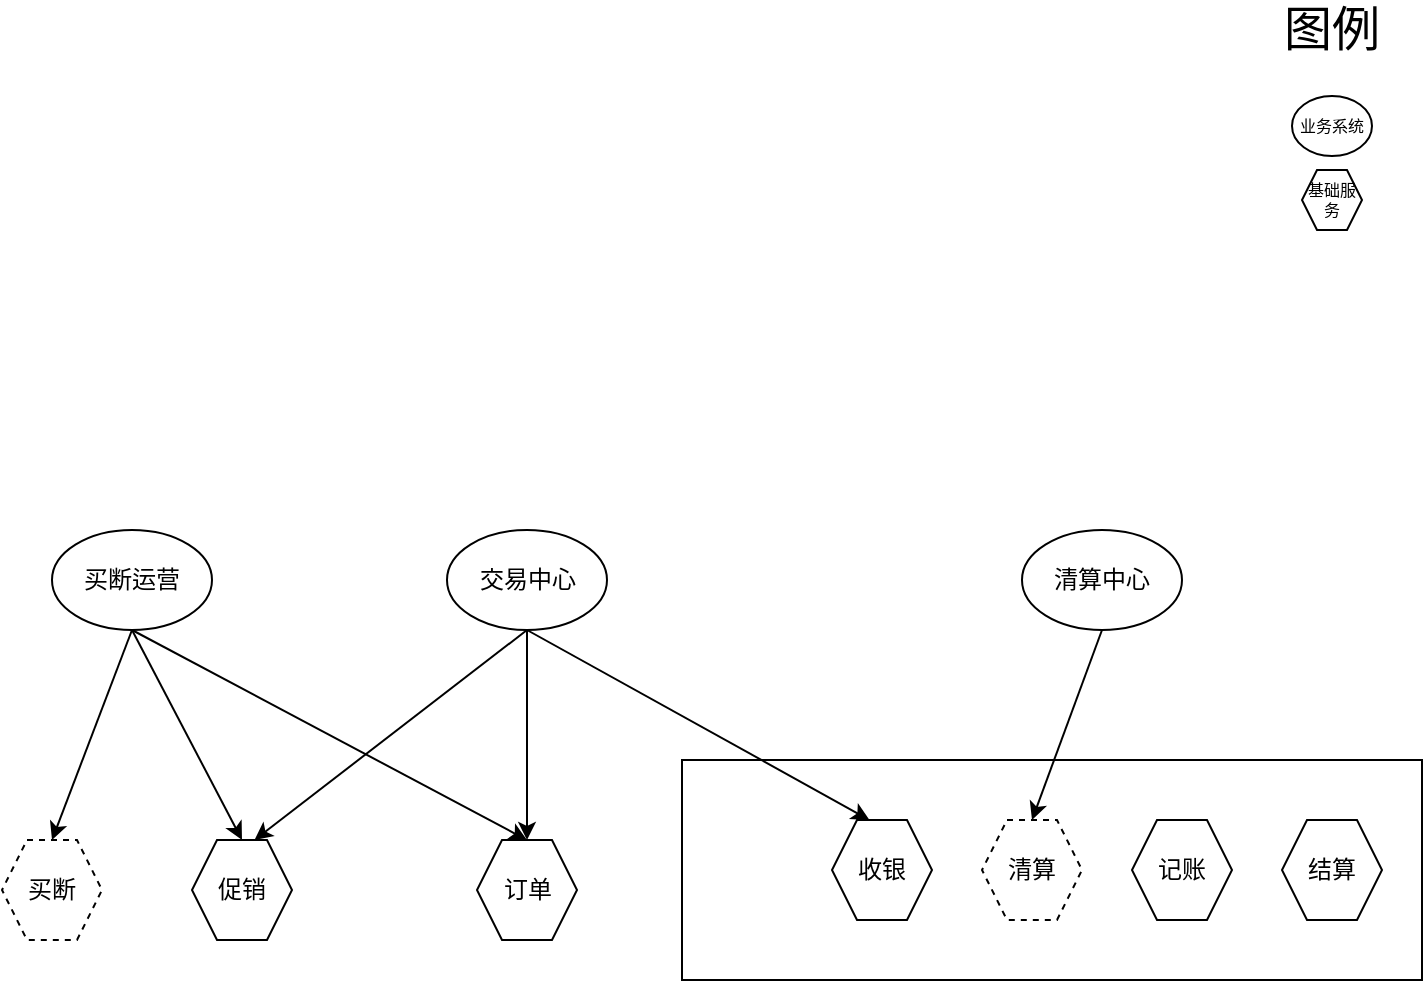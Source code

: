 <mxfile version="10.5.9" type="github"><diagram id="2w0R-1smb8zczXa5cM9h" name="structure"><mxGraphModel dx="1017" dy="757" grid="1" gridSize="10" guides="1" tooltips="1" connect="1" arrows="1" fold="1" page="1" pageScale="1" pageWidth="850" pageHeight="1100" math="0" shadow="0"><root><mxCell id="0"/><mxCell id="1" parent="0"/><mxCell id="Wtk0kFHzWDG6IodOkKzb-1" value="" style="rounded=0;whiteSpace=wrap;html=1;" parent="1" vertex="1"><mxGeometry x="405" y="405" width="370" height="110" as="geometry"/></mxCell><mxCell id="Wtk0kFHzWDG6IodOkKzb-2" value="收银" style="shape=hexagon;perimeter=hexagonPerimeter2;whiteSpace=wrap;html=1;" parent="1" vertex="1"><mxGeometry x="480" y="435" width="50" height="50" as="geometry"/></mxCell><mxCell id="Wtk0kFHzWDG6IodOkKzb-3" value="清算" style="shape=hexagon;perimeter=hexagonPerimeter2;whiteSpace=wrap;html=1;dashed=1;" parent="1" vertex="1"><mxGeometry x="555" y="435" width="50" height="50" as="geometry"/></mxCell><mxCell id="Wtk0kFHzWDG6IodOkKzb-4" value="记账" style="shape=hexagon;perimeter=hexagonPerimeter2;whiteSpace=wrap;html=1;" parent="1" vertex="1"><mxGeometry x="630" y="435" width="50" height="50" as="geometry"/></mxCell><mxCell id="Wtk0kFHzWDG6IodOkKzb-5" value="结算" style="shape=hexagon;perimeter=hexagonPerimeter2;whiteSpace=wrap;html=1;" parent="1" vertex="1"><mxGeometry x="705" y="435" width="50" height="50" as="geometry"/></mxCell><mxCell id="Wtk0kFHzWDG6IodOkKzb-6" value="订单" style="shape=hexagon;perimeter=hexagonPerimeter2;whiteSpace=wrap;html=1;" parent="1" vertex="1"><mxGeometry x="302.5" y="445" width="50" height="50" as="geometry"/></mxCell><mxCell id="Wtk0kFHzWDG6IodOkKzb-7" value="买断" style="shape=hexagon;perimeter=hexagonPerimeter2;whiteSpace=wrap;html=1;dashed=1;" parent="1" vertex="1"><mxGeometry x="65" y="445" width="50" height="50" as="geometry"/></mxCell><mxCell id="Wtk0kFHzWDG6IodOkKzb-8" value="交易中心" style="ellipse;whiteSpace=wrap;html=1;" parent="1" vertex="1"><mxGeometry x="287.5" y="290" width="80" height="50" as="geometry"/></mxCell><mxCell id="Wtk0kFHzWDG6IodOkKzb-9" value="买断运营" style="ellipse;whiteSpace=wrap;html=1;" parent="1" vertex="1"><mxGeometry x="90" y="290" width="80" height="50" as="geometry"/></mxCell><mxCell id="Wtk0kFHzWDG6IodOkKzb-11" value="促销" style="shape=hexagon;perimeter=hexagonPerimeter2;whiteSpace=wrap;html=1;" parent="1" vertex="1"><mxGeometry x="160" y="445" width="50" height="50" as="geometry"/></mxCell><mxCell id="Wtk0kFHzWDG6IodOkKzb-12" value="" style="endArrow=classic;html=1;exitX=0.5;exitY=1;exitDx=0;exitDy=0;entryX=0.5;entryY=0;entryDx=0;entryDy=0;" parent="1" source="Wtk0kFHzWDG6IodOkKzb-9" target="Wtk0kFHzWDG6IodOkKzb-7" edge="1"><mxGeometry width="50" height="50" relative="1" as="geometry"><mxPoint x="105" y="375" as="sourcePoint"/><mxPoint x="75" y="475" as="targetPoint"/></mxGeometry></mxCell><mxCell id="Wtk0kFHzWDG6IodOkKzb-13" value="" style="endArrow=classic;html=1;entryX=0.5;entryY=0;entryDx=0;entryDy=0;exitX=0.5;exitY=1;exitDx=0;exitDy=0;" parent="1" source="Wtk0kFHzWDG6IodOkKzb-9" target="Wtk0kFHzWDG6IodOkKzb-11" edge="1"><mxGeometry width="50" height="50" relative="1" as="geometry"><mxPoint x="125" y="345" as="sourcePoint"/><mxPoint x="130" y="455" as="targetPoint"/></mxGeometry></mxCell><mxCell id="Wtk0kFHzWDG6IodOkKzb-14" value="" style="endArrow=classic;html=1;entryX=0.5;entryY=0;entryDx=0;entryDy=0;exitX=0.5;exitY=1;exitDx=0;exitDy=0;" parent="1" source="Wtk0kFHzWDG6IodOkKzb-8" target="Wtk0kFHzWDG6IodOkKzb-6" edge="1"><mxGeometry width="50" height="50" relative="1" as="geometry"><mxPoint x="140" y="350" as="sourcePoint"/><mxPoint x="195" y="455" as="targetPoint"/></mxGeometry></mxCell><mxCell id="Wtk0kFHzWDG6IodOkKzb-15" value="" style="endArrow=classic;html=1;entryX=0.375;entryY=0;entryDx=0;entryDy=0;exitX=0.5;exitY=1;exitDx=0;exitDy=0;" parent="1" source="Wtk0kFHzWDG6IodOkKzb-8" target="Wtk0kFHzWDG6IodOkKzb-2" edge="1"><mxGeometry width="50" height="50" relative="1" as="geometry"><mxPoint x="338" y="350" as="sourcePoint"/><mxPoint x="338" y="455" as="targetPoint"/></mxGeometry></mxCell><mxCell id="Wtk0kFHzWDG6IodOkKzb-17" value="" style="endArrow=classic;html=1;entryX=0.625;entryY=0;entryDx=0;entryDy=0;exitX=0.5;exitY=1;exitDx=0;exitDy=0;" parent="1" source="Wtk0kFHzWDG6IodOkKzb-8" target="Wtk0kFHzWDG6IodOkKzb-11" edge="1"><mxGeometry width="50" height="50" relative="1" as="geometry"><mxPoint x="338" y="350" as="sourcePoint"/><mxPoint x="338" y="455" as="targetPoint"/></mxGeometry></mxCell><mxCell id="Wtk0kFHzWDG6IodOkKzb-18" value="" style="endArrow=classic;html=1;entryX=0.5;entryY=0;entryDx=0;entryDy=0;exitX=0.5;exitY=1;exitDx=0;exitDy=0;" parent="1" source="Wtk0kFHzWDG6IodOkKzb-9" target="Wtk0kFHzWDG6IodOkKzb-6" edge="1"><mxGeometry width="50" height="50" relative="1" as="geometry"><mxPoint x="140" y="350" as="sourcePoint"/><mxPoint x="195" y="455" as="targetPoint"/></mxGeometry></mxCell><mxCell id="Wtk0kFHzWDG6IodOkKzb-19" value="清算中心" style="ellipse;whiteSpace=wrap;html=1;" parent="1" vertex="1"><mxGeometry x="575" y="290" width="80" height="50" as="geometry"/></mxCell><mxCell id="Wtk0kFHzWDG6IodOkKzb-20" value="" style="endArrow=classic;html=1;entryX=0.5;entryY=0;entryDx=0;entryDy=0;exitX=0.5;exitY=1;exitDx=0;exitDy=0;" parent="1" source="Wtk0kFHzWDG6IodOkKzb-19" target="Wtk0kFHzWDG6IodOkKzb-3" edge="1"><mxGeometry width="50" height="50" relative="1" as="geometry"><mxPoint x="505" y="330" as="sourcePoint"/><mxPoint x="560" y="435" as="targetPoint"/></mxGeometry></mxCell><mxCell id="Wtk0kFHzWDG6IodOkKzb-21" value="业务系统" style="ellipse;whiteSpace=wrap;html=1;fontSize=8;" parent="1" vertex="1"><mxGeometry x="710" y="73" width="40" height="30" as="geometry"/></mxCell><mxCell id="Wtk0kFHzWDG6IodOkKzb-22" value="基础服务" style="shape=hexagon;perimeter=hexagonPerimeter2;whiteSpace=wrap;html=1;fontSize=8;" parent="1" vertex="1"><mxGeometry x="715" y="110" width="30" height="30" as="geometry"/></mxCell><mxCell id="Wtk0kFHzWDG6IodOkKzb-23" value="图例" style="text;html=1;strokeColor=none;fillColor=none;align=center;verticalAlign=middle;whiteSpace=wrap;rounded=0;dashed=1;fontSize=24;" parent="1" vertex="1"><mxGeometry x="696" y="30" width="68" height="20" as="geometry"/></mxCell></root></mxGraphModel></diagram><diagram id="v_FaOqk0sIYAmKKOq2Nu" name="submit_order"><mxGraphModel dx="974" dy="527" grid="1" gridSize="10" guides="1" tooltips="1" connect="1" arrows="1" fold="1" page="1" pageScale="1" pageWidth="850" pageHeight="1100" math="0" shadow="0"><root><mxCell id="bZn_nri5_tzcon0Mlj3I-0"/><mxCell id="bZn_nri5_tzcon0Mlj3I-1" parent="bZn_nri5_tzcon0Mlj3I-0"/><mxCell id="bZn_nri5_tzcon0Mlj3I-34" value="&lt;font style=&quot;font-size: 10px&quot;&gt;校验&lt;/font&gt;" style="shape=umlFrame;whiteSpace=wrap;html=1;fontSize=12;width=40;height=20;" parent="bZn_nri5_tzcon0Mlj3I-1" vertex="1"><mxGeometry x="210" y="210" width="250" height="280" as="geometry"/></mxCell><mxCell id="bZn_nri5_tzcon0Mlj3I-18" value="" style="shape=umlLifeline;participant=umlActor;perimeter=lifelinePerimeter;whiteSpace=wrap;html=1;container=1;collapsible=0;recursiveResize=0;verticalAlign=top;spacingTop=36;labelBackgroundColor=#ffffff;outlineConnect=0;fontSize=12;" parent="bZn_nri5_tzcon0Mlj3I-1" vertex="1"><mxGeometry x="60" y="60" width="20" height="1380" as="geometry"/></mxCell><mxCell id="bZn_nri5_tzcon0Mlj3I-19" value="" style="html=1;points=[];perimeter=orthogonalPerimeter;" parent="bZn_nri5_tzcon0Mlj3I-18" vertex="1"><mxGeometry x="5" y="110" width="10" height="1060" as="geometry"/></mxCell><mxCell id="bZn_nri5_tzcon0Mlj3I-21" value="交易系统" style="shape=umlLifeline;participant=umlBoundary;perimeter=lifelinePerimeter;whiteSpace=wrap;html=1;container=1;collapsible=0;recursiveResize=0;verticalAlign=top;spacingTop=36;labelBackgroundColor=#ffffff;outlineConnect=0;fontSize=12;" parent="bZn_nri5_tzcon0Mlj3I-1" vertex="1"><mxGeometry x="149" y="70" width="50" height="1440" as="geometry"/></mxCell><mxCell id="bZn_nri5_tzcon0Mlj3I-24" value="" style="html=1;points=[];perimeter=orthogonalPerimeter;fontSize=12;" parent="bZn_nri5_tzcon0Mlj3I-21" vertex="1"><mxGeometry x="21" y="100" width="10" height="970" as="geometry"/></mxCell><mxCell id="bZn_nri5_tzcon0Mlj3I-22" value="用户服务" style="shape=umlLifeline;participant=umlBoundary;perimeter=lifelinePerimeter;whiteSpace=wrap;html=1;container=1;collapsible=0;recursiveResize=0;verticalAlign=top;spacingTop=36;labelBackgroundColor=#ffffff;outlineConnect=0;fontSize=12;" parent="bZn_nri5_tzcon0Mlj3I-1" vertex="1"><mxGeometry x="410" y="90" width="50" height="900" as="geometry"/></mxCell><mxCell id="bZn_nri5_tzcon0Mlj3I-43" value="" style="html=1;points=[];perimeter=orthogonalPerimeter;fontSize=12;" parent="bZn_nri5_tzcon0Mlj3I-22" vertex="1"><mxGeometry x="20" y="485" width="10" height="40" as="geometry"/></mxCell><mxCell id="3neGcnsniFwjYgbpgrvf-21" value="" style="html=1;points=[];perimeter=orthogonalPerimeter;" parent="bZn_nri5_tzcon0Mlj3I-22" vertex="1"><mxGeometry x="20" y="310" width="10" height="40" as="geometry"/></mxCell><mxCell id="jMSrNRdsvFC-dOcmkWX4-1" value="return" style="html=1;verticalAlign=bottom;endArrow=open;dashed=1;endSize=8;" parent="bZn_nri5_tzcon0Mlj3I-22" edge="1"><mxGeometry x="-0.214" relative="1" as="geometry"><mxPoint x="250" y="668" as="sourcePoint"/><mxPoint x="-227" y="671" as="targetPoint"/><mxPoint as="offset"/></mxGeometry></mxCell><mxCell id="bZn_nri5_tzcon0Mlj3I-23" value="房源服务" style="shape=umlLifeline;participant=umlBoundary;perimeter=lifelinePerimeter;whiteSpace=wrap;html=1;container=1;collapsible=0;recursiveResize=0;verticalAlign=top;spacingTop=36;labelBackgroundColor=#ffffff;outlineConnect=0;fontSize=12;" parent="bZn_nri5_tzcon0Mlj3I-1" vertex="1"><mxGeometry x="330" y="90" width="50" height="470" as="geometry"/></mxCell><mxCell id="bZn_nri5_tzcon0Mlj3I-35" value="" style="html=1;points=[];perimeter=orthogonalPerimeter;fontSize=12;" parent="bZn_nri5_tzcon0Mlj3I-23" vertex="1"><mxGeometry x="20" y="145" width="10" height="145" as="geometry"/></mxCell><mxCell id="bZn_nri5_tzcon0Mlj3I-31" value="&lt;font style=&quot;font-size: 8px&quot;&gt;提交订单&lt;/font&gt;" style="html=1;verticalAlign=bottom;endArrow=block;fontSize=12;" parent="bZn_nri5_tzcon0Mlj3I-1" edge="1"><mxGeometry width="80" relative="1" as="geometry"><mxPoint x="75" y="180" as="sourcePoint"/><mxPoint x="170" y="180" as="targetPoint"/></mxGeometry></mxCell><mxCell id="bZn_nri5_tzcon0Mlj3I-32" value="订单服务" style="shape=umlLifeline;participant=umlBoundary;perimeter=lifelinePerimeter;whiteSpace=wrap;html=1;container=1;collapsible=0;recursiveResize=0;verticalAlign=top;spacingTop=36;labelBackgroundColor=#ffffff;outlineConnect=0;fontSize=12;" parent="bZn_nri5_tzcon0Mlj3I-1" vertex="1"><mxGeometry x="500" y="90" width="50" height="1120" as="geometry"/></mxCell><mxCell id="3neGcnsniFwjYgbpgrvf-16" value="" style="html=1;points=[];perimeter=orthogonalPerimeter;" parent="bZn_nri5_tzcon0Mlj3I-32" vertex="1"><mxGeometry x="20" y="420" width="10" height="50" as="geometry"/></mxCell><mxCell id="3neGcnsniFwjYgbpgrvf-22" value="" style="html=1;points=[];perimeter=orthogonalPerimeter;" parent="bZn_nri5_tzcon0Mlj3I-32" vertex="1"><mxGeometry x="20" y="520" width="10" height="50" as="geometry"/></mxCell><mxCell id="3neGcnsniFwjYgbpgrvf-42" value="" style="html=1;points=[];perimeter=orthogonalPerimeter;" parent="bZn_nri5_tzcon0Mlj3I-32" vertex="1"><mxGeometry x="20" y="810" width="10" height="40" as="geometry"/></mxCell><mxCell id="3neGcnsniFwjYgbpgrvf-45" value="" style="html=1;points=[];perimeter=orthogonalPerimeter;" parent="bZn_nri5_tzcon0Mlj3I-32" vertex="1"><mxGeometry x="20" y="915" width="10" height="50" as="geometry"/></mxCell><mxCell id="jMSrNRdsvFC-dOcmkWX4-0" value="return" style="html=1;verticalAlign=bottom;endArrow=open;dashed=1;endSize=8;entryX=1.112;entryY=0.547;entryDx=0;entryDy=0;entryPerimeter=0;" parent="bZn_nri5_tzcon0Mlj3I-32" target="bZn_nri5_tzcon0Mlj3I-24" edge="1"><mxGeometry x="-0.214" relative="1" as="geometry"><mxPoint x="90" y="610.5" as="sourcePoint"/><mxPoint x="-159" y="610" as="targetPoint"/><mxPoint as="offset"/></mxGeometry></mxCell><mxCell id="bZn_nri5_tzcon0Mlj3I-36" value="验单" style="shape=umlLifeline;participant=umlControl;perimeter=lifelinePerimeter;whiteSpace=wrap;html=1;container=1;collapsible=0;recursiveResize=0;verticalAlign=top;spacingTop=36;labelBackgroundColor=#ffffff;outlineConnect=0;fontSize=12;" parent="bZn_nri5_tzcon0Mlj3I-1" vertex="1"><mxGeometry x="258" y="90" width="35" height="470" as="geometry"/></mxCell><mxCell id="bZn_nri5_tzcon0Mlj3I-37" value="" style="html=1;points=[];perimeter=orthogonalPerimeter;fontSize=12;" parent="bZn_nri5_tzcon0Mlj3I-36" vertex="1"><mxGeometry x="13" y="104" width="10" height="326" as="geometry"/></mxCell><mxCell id="3neGcnsniFwjYgbpgrvf-2" value="return" style="html=1;verticalAlign=bottom;endArrow=open;dashed=1;endSize=8;" parent="bZn_nri5_tzcon0Mlj3I-36" edge="1"><mxGeometry relative="1" as="geometry"><mxPoint x="92" y="183" as="sourcePoint"/><mxPoint x="22" y="183" as="targetPoint"/></mxGeometry></mxCell><mxCell id="bZn_nri5_tzcon0Mlj3I-39" value="&lt;font style=&quot;font-size: 8px&quot;&gt;验单&lt;/font&gt;" style="html=1;verticalAlign=bottom;endArrow=block;fontSize=12;" parent="bZn_nri5_tzcon0Mlj3I-1" edge="1"><mxGeometry width="80" relative="1" as="geometry"><mxPoint x="180" y="200" as="sourcePoint"/><mxPoint x="270" y="200" as="targetPoint"/></mxGeometry></mxCell><mxCell id="bZn_nri5_tzcon0Mlj3I-40" value="&lt;font style=&quot;font-size: 8px&quot;&gt;房态库存校验&lt;/font&gt;" style="html=1;verticalAlign=bottom;endArrow=open;fontSize=12;entryX=-0.121;entryY=0.171;entryDx=0;entryDy=0;entryPerimeter=0;endFill=0;" parent="bZn_nri5_tzcon0Mlj3I-1" edge="1"><mxGeometry width="80" relative="1" as="geometry"><mxPoint x="280" y="251" as="sourcePoint"/><mxPoint x="350.5" y="250.5" as="targetPoint"/></mxGeometry></mxCell><mxCell id="3neGcnsniFwjYgbpgrvf-3" value="&lt;span style=&quot;font-size: 8px&quot;&gt;日价列表获取&lt;/span&gt;" style="html=1;verticalAlign=bottom;endArrow=open;fontSize=12;endFill=0;" parent="bZn_nri5_tzcon0Mlj3I-1" edge="1"><mxGeometry width="80" relative="1" as="geometry"><mxPoint x="282" y="300.5" as="sourcePoint"/><mxPoint x="350" y="300" as="targetPoint"/></mxGeometry></mxCell><mxCell id="3neGcnsniFwjYgbpgrvf-4" value="return" style="html=1;verticalAlign=bottom;endArrow=open;dashed=1;endSize=8;" parent="bZn_nri5_tzcon0Mlj3I-1" edge="1"><mxGeometry x="-0.214" relative="1" as="geometry"><mxPoint x="348" y="320" as="sourcePoint"/><mxPoint x="278" y="320" as="targetPoint"/><mxPoint as="offset"/></mxGeometry></mxCell><mxCell id="3neGcnsniFwjYgbpgrvf-9" value="&lt;span style=&quot;font-size: 8px&quot;&gt;房源信息获取&lt;/span&gt;" style="html=1;verticalAlign=bottom;endArrow=open;fontSize=12;endFill=0;" parent="bZn_nri5_tzcon0Mlj3I-1" edge="1"><mxGeometry width="80" relative="1" as="geometry"><mxPoint x="281" y="350.5" as="sourcePoint"/><mxPoint x="349" y="350" as="targetPoint"/></mxGeometry></mxCell><mxCell id="3neGcnsniFwjYgbpgrvf-11" value="return" style="html=1;verticalAlign=bottom;endArrow=open;dashed=1;endSize=8;" parent="bZn_nri5_tzcon0Mlj3I-1" edge="1"><mxGeometry x="-0.214" relative="1" as="geometry"><mxPoint x="350" y="370" as="sourcePoint"/><mxPoint x="280" y="370" as="targetPoint"/><mxPoint as="offset"/></mxGeometry></mxCell><mxCell id="3neGcnsniFwjYgbpgrvf-12" value="return" style="html=1;verticalAlign=bottom;endArrow=open;dashed=1;endSize=8;entryX=1;entryY=0.743;entryDx=0;entryDy=0;entryPerimeter=0;" parent="bZn_nri5_tzcon0Mlj3I-1" edge="1"><mxGeometry relative="1" as="geometry"><mxPoint x="271" y="510" as="sourcePoint"/><mxPoint x="180" y="510" as="targetPoint"/></mxGeometry></mxCell><mxCell id="3neGcnsniFwjYgbpgrvf-13" value="&lt;span style=&quot;font-size: 8px&quot;&gt;常用入住人列表&lt;/span&gt;" style="html=1;verticalAlign=bottom;endArrow=open;fontSize=12;endFill=0;" parent="bZn_nri5_tzcon0Mlj3I-1" edge="1"><mxGeometry width="80" relative="1" as="geometry"><mxPoint x="184" y="582" as="sourcePoint"/><mxPoint x="430" y="582" as="targetPoint"/></mxGeometry></mxCell><mxCell id="3neGcnsniFwjYgbpgrvf-14" value="return" style="html=1;verticalAlign=bottom;endArrow=open;dashed=1;endSize=8;entryX=1.214;entryY=0.842;entryDx=0;entryDy=0;entryPerimeter=0;" parent="bZn_nri5_tzcon0Mlj3I-1" edge="1"><mxGeometry x="-0.214" relative="1" as="geometry"><mxPoint x="431" y="599" as="sourcePoint"/><mxPoint x="182" y="598.5" as="targetPoint"/><mxPoint as="offset"/></mxGeometry></mxCell><mxCell id="3neGcnsniFwjYgbpgrvf-15" value="&lt;span style=&quot;font-size: 8px&quot;&gt;创建订单&lt;/span&gt;" style="html=1;verticalAlign=bottom;endArrow=open;fontSize=12;endFill=0;entryX=0;entryY=0.404;entryDx=0;entryDy=0;entryPerimeter=0;" parent="bZn_nri5_tzcon0Mlj3I-1" target="3neGcnsniFwjYgbpgrvf-16" edge="1"><mxGeometry width="80" relative="1" as="geometry"><mxPoint x="180" y="530" as="sourcePoint"/><mxPoint x="500" y="531" as="targetPoint"/></mxGeometry></mxCell><mxCell id="3neGcnsniFwjYgbpgrvf-17" value="return" style="html=1;verticalAlign=bottom;endArrow=open;dashed=1;endSize=8;entryX=1;entryY=0.743;entryDx=0;entryDy=0;entryPerimeter=0;" parent="bZn_nri5_tzcon0Mlj3I-1" edge="1"><mxGeometry relative="1" as="geometry"><mxPoint x="517" y="550" as="sourcePoint"/><mxPoint x="184.5" y="549.5" as="targetPoint"/></mxGeometry></mxCell><mxCell id="3neGcnsniFwjYgbpgrvf-18" value="return" style="html=1;verticalAlign=bottom;endArrow=open;dashed=1;endSize=8;exitX=0.143;exitY=0.63;exitDx=0;exitDy=0;exitPerimeter=0;" parent="bZn_nri5_tzcon0Mlj3I-1" source="3neGcnsniFwjYgbpgrvf-21" target="3neGcnsniFwjYgbpgrvf-20" edge="1"><mxGeometry x="-0.214" relative="1" as="geometry"><mxPoint x="420" y="430" as="sourcePoint"/><mxPoint x="280" y="430" as="targetPoint"/><mxPoint as="offset"/></mxGeometry></mxCell><mxCell id="3neGcnsniFwjYgbpgrvf-19" value="&lt;span style=&quot;font-size: 8px&quot;&gt;预订人信息获取&lt;/span&gt;" style="html=1;verticalAlign=bottom;endArrow=open;fontSize=12;endFill=0;entryX=0.107;entryY=0.238;entryDx=0;entryDy=0;entryPerimeter=0;" parent="bZn_nri5_tzcon0Mlj3I-1" target="3neGcnsniFwjYgbpgrvf-21" edge="1"><mxGeometry width="80" relative="1" as="geometry"><mxPoint x="280" y="410" as="sourcePoint"/><mxPoint x="420" y="410" as="targetPoint"/></mxGeometry></mxCell><mxCell id="3neGcnsniFwjYgbpgrvf-20" value="" style="html=1;points=[];perimeter=orthogonalPerimeter;" parent="bZn_nri5_tzcon0Mlj3I-1" vertex="1"><mxGeometry x="275" y="390" width="10" height="80" as="geometry"/></mxCell><mxCell id="3neGcnsniFwjYgbpgrvf-23" value="&lt;span style=&quot;font-size: 8px&quot;&gt;创建订单使用人&lt;/span&gt;" style="html=1;verticalAlign=bottom;endArrow=open;fontSize=12;endFill=0;" parent="bZn_nri5_tzcon0Mlj3I-1" edge="1"><mxGeometry width="80" relative="1" as="geometry"><mxPoint x="179" y="630" as="sourcePoint"/><mxPoint x="520" y="629" as="targetPoint"/></mxGeometry></mxCell><mxCell id="3neGcnsniFwjYgbpgrvf-24" value="return" style="html=1;verticalAlign=bottom;endArrow=open;dashed=1;endSize=8;entryX=1.214;entryY=0.842;entryDx=0;entryDy=0;entryPerimeter=0;exitX=-0.107;exitY=0.373;exitDx=0;exitDy=0;exitPerimeter=0;" parent="bZn_nri5_tzcon0Mlj3I-1" edge="1"><mxGeometry x="-0.214" relative="1" as="geometry"><mxPoint x="519" y="649" as="sourcePoint"/><mxPoint x="180" y="649" as="targetPoint"/><mxPoint as="offset"/></mxGeometry></mxCell><mxCell id="3neGcnsniFwjYgbpgrvf-25" value="代金券服务" style="shape=umlLifeline;participant=umlBoundary;perimeter=lifelinePerimeter;whiteSpace=wrap;html=1;container=1;collapsible=0;recursiveResize=0;verticalAlign=top;spacingTop=36;labelBackgroundColor=#ffffff;outlineConnect=0;fontSize=12;" parent="bZn_nri5_tzcon0Mlj3I-1" vertex="1"><mxGeometry x="570" y="90" width="50" height="740" as="geometry"/></mxCell><mxCell id="3neGcnsniFwjYgbpgrvf-27" value="" style="html=1;points=[];perimeter=orthogonalPerimeter;" parent="3neGcnsniFwjYgbpgrvf-25" vertex="1"><mxGeometry x="20" y="572" width="10" height="50" as="geometry"/></mxCell><mxCell id="3neGcnsniFwjYgbpgrvf-28" value="&lt;span style=&quot;font-size: 8px&quot;&gt;使用代金券&lt;/span&gt;" style="html=1;verticalAlign=bottom;endArrow=open;fontSize=12;endFill=0;" parent="bZn_nri5_tzcon0Mlj3I-1" edge="1"><mxGeometry width="80" relative="1" as="geometry"><mxPoint x="180" y="681" as="sourcePoint"/><mxPoint x="591" y="679" as="targetPoint"/></mxGeometry></mxCell><mxCell id="3neGcnsniFwjYgbpgrvf-29" value="清洁费服务" style="shape=umlLifeline;participant=umlBoundary;perimeter=lifelinePerimeter;whiteSpace=wrap;html=1;container=1;collapsible=0;recursiveResize=0;verticalAlign=top;spacingTop=36;labelBackgroundColor=#ffffff;outlineConnect=0;fontSize=12;" parent="bZn_nri5_tzcon0Mlj3I-1" vertex="1"><mxGeometry x="640" y="90" width="50" height="740" as="geometry"/></mxCell><mxCell id="3neGcnsniFwjYgbpgrvf-30" value="" style="html=1;points=[];perimeter=orthogonalPerimeter;" parent="3neGcnsniFwjYgbpgrvf-29" vertex="1"><mxGeometry x="20" y="630" width="10" height="50" as="geometry"/></mxCell><mxCell id="3neGcnsniFwjYgbpgrvf-31" value="&lt;span style=&quot;font-size: 8px&quot;&gt;创建清洁费&lt;/span&gt;" style="html=1;verticalAlign=bottom;endArrow=open;fontSize=12;endFill=0;entryX=0.072;entryY=0.197;entryDx=0;entryDy=0;entryPerimeter=0;" parent="bZn_nri5_tzcon0Mlj3I-1" target="3neGcnsniFwjYgbpgrvf-30" edge="1"><mxGeometry width="80" relative="1" as="geometry"><mxPoint x="180" y="732" as="sourcePoint"/><mxPoint x="591" y="730" as="targetPoint"/></mxGeometry></mxCell><mxCell id="3neGcnsniFwjYgbpgrvf-32" value="预订服务费" style="shape=umlLifeline;participant=umlBoundary;perimeter=lifelinePerimeter;whiteSpace=wrap;html=1;container=1;collapsible=0;recursiveResize=0;verticalAlign=top;spacingTop=36;labelBackgroundColor=#ffffff;outlineConnect=0;fontSize=12;" parent="bZn_nri5_tzcon0Mlj3I-1" vertex="1"><mxGeometry x="710" y="90" width="50" height="940" as="geometry"/></mxCell><mxCell id="3neGcnsniFwjYgbpgrvf-33" value="" style="html=1;points=[];perimeter=orthogonalPerimeter;" parent="3neGcnsniFwjYgbpgrvf-32" vertex="1"><mxGeometry x="20" y="700" width="10" height="50" as="geometry"/></mxCell><mxCell id="3neGcnsniFwjYgbpgrvf-34" value="&lt;span style=&quot;font-size: 8px&quot;&gt;创建预订服务费&lt;/span&gt;" style="html=1;verticalAlign=bottom;endArrow=open;fontSize=12;endFill=0;" parent="bZn_nri5_tzcon0Mlj3I-1" edge="1"><mxGeometry width="80" relative="1" as="geometry"><mxPoint x="190" y="800" as="sourcePoint"/><mxPoint x="726" y="800" as="targetPoint"/></mxGeometry></mxCell><mxCell id="3neGcnsniFwjYgbpgrvf-35" value="保险务费" style="shape=umlLifeline;participant=umlBoundary;perimeter=lifelinePerimeter;whiteSpace=wrap;html=1;container=1;collapsible=0;recursiveResize=0;verticalAlign=top;spacingTop=36;labelBackgroundColor=#ffffff;outlineConnect=0;fontSize=12;" parent="bZn_nri5_tzcon0Mlj3I-1" vertex="1"><mxGeometry x="780" y="90" width="50" height="940" as="geometry"/></mxCell><mxCell id="3neGcnsniFwjYgbpgrvf-36" value="" style="html=1;points=[];perimeter=orthogonalPerimeter;" parent="3neGcnsniFwjYgbpgrvf-35" vertex="1"><mxGeometry x="20" y="760" width="10" height="50" as="geometry"/></mxCell><mxCell id="3neGcnsniFwjYgbpgrvf-37" value="&lt;span style=&quot;font-size: 8px&quot;&gt;添加保险&lt;/span&gt;" style="html=1;verticalAlign=bottom;endArrow=open;fontSize=12;endFill=0;exitX=1.107;exitY=0.771;exitDx=0;exitDy=0;exitPerimeter=0;" parent="bZn_nri5_tzcon0Mlj3I-1" target="3neGcnsniFwjYgbpgrvf-35" edge="1"><mxGeometry width="80" relative="1" as="geometry"><mxPoint x="180" y="864.5" as="sourcePoint"/><mxPoint x="725" y="864.5" as="targetPoint"/></mxGeometry></mxCell><mxCell id="3neGcnsniFwjYgbpgrvf-38" value="发票服务" style="shape=umlLifeline;participant=umlBoundary;perimeter=lifelinePerimeter;whiteSpace=wrap;html=1;container=1;collapsible=0;recursiveResize=0;verticalAlign=top;spacingTop=36;labelBackgroundColor=#ffffff;outlineConnect=0;fontSize=12;" parent="bZn_nri5_tzcon0Mlj3I-1" vertex="1"><mxGeometry x="850" y="90" width="50" height="1250" as="geometry"/></mxCell><mxCell id="3neGcnsniFwjYgbpgrvf-39" value="" style="html=1;points=[];perimeter=orthogonalPerimeter;" parent="3neGcnsniFwjYgbpgrvf-38" vertex="1"><mxGeometry x="20" y="850" width="10" height="60" as="geometry"/></mxCell><mxCell id="3neGcnsniFwjYgbpgrvf-43" value="&lt;span style=&quot;font-size: 8px&quot;&gt;更新价格&lt;/span&gt;" style="html=1;verticalAlign=bottom;endArrow=open;fontSize=12;endFill=0;exitX=1.107;exitY=0.771;exitDx=0;exitDy=0;exitPerimeter=0;" parent="bZn_nri5_tzcon0Mlj3I-1" edge="1"><mxGeometry width="80" relative="1" as="geometry"><mxPoint x="180.5" y="911" as="sourcePoint"/><mxPoint x="520" y="911" as="targetPoint"/></mxGeometry></mxCell><mxCell id="3neGcnsniFwjYgbpgrvf-44" value="&lt;span style=&quot;font-size: 8px&quot;&gt;开发票&lt;/span&gt;" style="html=1;verticalAlign=bottom;endArrow=open;fontSize=12;endFill=0;exitX=1.107;exitY=0.771;exitDx=0;exitDy=0;exitPerimeter=0;entryX=0.029;entryY=0.172;entryDx=0;entryDy=0;entryPerimeter=0;" parent="bZn_nri5_tzcon0Mlj3I-1" edge="1"><mxGeometry width="80" relative="1" as="geometry"><mxPoint x="181" y="962" as="sourcePoint"/><mxPoint x="871" y="961" as="targetPoint"/></mxGeometry></mxCell><mxCell id="3neGcnsniFwjYgbpgrvf-46" value="&lt;span style=&quot;font-size: 8px&quot;&gt;更新价格&lt;/span&gt;" style="html=1;verticalAlign=bottom;endArrow=open;fontSize=12;endFill=0;exitX=1.107;exitY=0.771;exitDx=0;exitDy=0;exitPerimeter=0;" parent="bZn_nri5_tzcon0Mlj3I-1" edge="1"><mxGeometry width="80" relative="1" as="geometry"><mxPoint x="180.5" y="1020" as="sourcePoint"/><mxPoint x="520" y="1020" as="targetPoint"/></mxGeometry></mxCell><mxCell id="3neGcnsniFwjYgbpgrvf-47" value="信用住服务" style="shape=umlLifeline;participant=umlBoundary;perimeter=lifelinePerimeter;whiteSpace=wrap;html=1;container=1;collapsible=0;recursiveResize=0;verticalAlign=top;spacingTop=36;labelBackgroundColor=#ffffff;outlineConnect=0;fontSize=12;" parent="bZn_nri5_tzcon0Mlj3I-1" vertex="1"><mxGeometry x="920" y="90" width="50" height="1250" as="geometry"/></mxCell><mxCell id="3neGcnsniFwjYgbpgrvf-48" value="" style="html=1;points=[];perimeter=orthogonalPerimeter;" parent="3neGcnsniFwjYgbpgrvf-47" vertex="1"><mxGeometry x="20" y="990" width="10" height="60" as="geometry"/></mxCell><mxCell id="3neGcnsniFwjYgbpgrvf-49" value="&lt;span style=&quot;font-size: 8px&quot;&gt;信用住&lt;/span&gt;" style="html=1;verticalAlign=bottom;endArrow=open;fontSize=12;endFill=0;exitX=1.107;exitY=0.771;exitDx=0;exitDy=0;exitPerimeter=0;entryX=-0.328;entryY=0.667;entryDx=0;entryDy=0;entryPerimeter=0;" parent="bZn_nri5_tzcon0Mlj3I-1" edge="1"><mxGeometry width="80" relative="1" as="geometry"><mxPoint x="175" y="1086" as="sourcePoint"/><mxPoint x="937" y="1087" as="targetPoint"/></mxGeometry></mxCell><mxCell id="jMSrNRdsvFC-dOcmkWX4-2" value="return" style="html=1;verticalAlign=bottom;endArrow=open;dashed=1;endSize=8;entryX=1.397;entryY=0.67;entryDx=0;entryDy=0;entryPerimeter=0;" parent="bZn_nri5_tzcon0Mlj3I-1" edge="1"><mxGeometry x="-0.214" relative="1" as="geometry"><mxPoint x="727" y="826" as="sourcePoint"/><mxPoint x="184.2" y="825.6" as="targetPoint"/><mxPoint as="offset"/></mxGeometry></mxCell><mxCell id="jMSrNRdsvFC-dOcmkWX4-3" value="return" style="html=1;verticalAlign=bottom;endArrow=open;dashed=1;endSize=8;" parent="bZn_nri5_tzcon0Mlj3I-1" target="bZn_nri5_tzcon0Mlj3I-21" edge="1"><mxGeometry x="-0.214" relative="1" as="geometry"><mxPoint x="801.5" y="890" as="sourcePoint"/><mxPoint x="258.7" y="889.6" as="targetPoint"/><mxPoint as="offset"/></mxGeometry></mxCell><mxCell id="jMSrNRdsvFC-dOcmkWX4-4" value="return" style="html=1;verticalAlign=bottom;endArrow=open;dashed=1;endSize=8;" parent="bZn_nri5_tzcon0Mlj3I-1" edge="1"><mxGeometry x="-0.214" relative="1" as="geometry"><mxPoint x="520" y="930" as="sourcePoint"/><mxPoint x="180.2" y="930" as="targetPoint"/><mxPoint as="offset"/></mxGeometry></mxCell><mxCell id="jMSrNRdsvFC-dOcmkWX4-5" value="return" style="html=1;verticalAlign=bottom;endArrow=open;dashed=1;endSize=8;exitX=-0.488;exitY=0.679;exitDx=0;exitDy=0;exitPerimeter=0;" parent="bZn_nri5_tzcon0Mlj3I-1" source="3neGcnsniFwjYgbpgrvf-39" edge="1"><mxGeometry x="-0.214" relative="1" as="geometry"><mxPoint x="520" y="980" as="sourcePoint"/><mxPoint x="180.2" y="980" as="targetPoint"/><mxPoint as="offset"/></mxGeometry></mxCell><mxCell id="jMSrNRdsvFC-dOcmkWX4-6" value="return" style="html=1;verticalAlign=bottom;endArrow=open;dashed=1;endSize=8;" parent="bZn_nri5_tzcon0Mlj3I-1" edge="1"><mxGeometry x="-0.214" relative="1" as="geometry"><mxPoint x="520" y="1040" as="sourcePoint"/><mxPoint x="180.2" y="1040" as="targetPoint"/><mxPoint as="offset"/></mxGeometry></mxCell><mxCell id="jMSrNRdsvFC-dOcmkWX4-7" value="return" style="html=1;verticalAlign=bottom;endArrow=open;dashed=1;endSize=8;exitX=-0.174;exitY=0.47;exitDx=0;exitDy=0;exitPerimeter=0;" parent="bZn_nri5_tzcon0Mlj3I-1" source="3neGcnsniFwjYgbpgrvf-48" edge="1"><mxGeometry x="-0.214" relative="1" as="geometry"><mxPoint x="862.5" y="1109.9" as="sourcePoint"/><mxPoint x="177.7" y="1109.5" as="targetPoint"/><mxPoint as="offset"/></mxGeometry></mxCell><mxCell id="jMSrNRdsvFC-dOcmkWX4-9" value="&lt;h1&gt;疑问&lt;/h1&gt;&lt;p&gt;1、房费如果逻辑上和清洁费押金平级，房费是落地到订单还是单独的系统&lt;br&gt;2、费用模块和订单模块的关系，费用模块的边界在哪里&lt;/p&gt;" style="text;html=1;strokeColor=none;fillColor=none;spacing=5;spacingTop=-20;whiteSpace=wrap;overflow=hidden;rounded=0;align=left;" parent="bZn_nri5_tzcon0Mlj3I-1" vertex="1"><mxGeometry x="1080" y="80" width="480" height="90" as="geometry"/></mxCell><mxCell id="jMSrNRdsvFC-dOcmkWX4-11" value="&lt;h1&gt;待优化&lt;/h1&gt;&lt;p&gt;1、房费逻辑上和清洁费、押金、发票平级，实现上暂时合并到订单order基础服务里&lt;br&gt;&lt;span&gt;2、订单下单的调用关系目标简化到v2版，价格更改只触发一次&lt;/span&gt;&lt;/p&gt;&lt;p&gt;&lt;span&gt;3、信用住回归到支付方式里&amp;nbsp;&lt;/span&gt;&lt;/p&gt;" style="text;html=1;strokeColor=none;fillColor=none;spacing=5;spacingTop=-20;whiteSpace=wrap;overflow=hidden;rounded=0;align=left;" parent="bZn_nri5_tzcon0Mlj3I-1" vertex="1"><mxGeometry x="1070" y="218" width="490" height="142" as="geometry"/></mxCell><mxCell id="WBd1MwGY2jJgC0Q-9Thh-0" value="return" style="html=1;verticalAlign=bottom;endArrow=open;dashed=1;endSize=8;" parent="bZn_nri5_tzcon0Mlj3I-1" edge="1"><mxGeometry x="-0.214" relative="1" as="geometry"><mxPoint x="170" y="1130" as="sourcePoint"/><mxPoint x="75.2" y="1130" as="targetPoint"/><mxPoint as="offset"/></mxGeometry></mxCell></root></mxGraphModel></diagram><diagram name="submit_order" id="ODEN0NqSNhtbsS57N7O3"><mxGraphModel dx="974" dy="527" grid="1" gridSize="10" guides="1" tooltips="1" connect="1" arrows="1" fold="1" page="1" pageScale="1" pageWidth="850" pageHeight="1100" math="0" shadow="0"><root><mxCell id="rOXg6HVtptUhGLKqSMo4-0"/><mxCell id="rOXg6HVtptUhGLKqSMo4-1" parent="rOXg6HVtptUhGLKqSMo4-0"/><mxCell id="rOXg6HVtptUhGLKqSMo4-2" value="&lt;font style=&quot;font-size: 10px&quot;&gt;校验&lt;/font&gt;" style="shape=umlFrame;whiteSpace=wrap;html=1;fontSize=12;width=40;height=20;" parent="rOXg6HVtptUhGLKqSMo4-1" vertex="1"><mxGeometry x="210" y="210" width="250" height="280" as="geometry"/></mxCell><mxCell id="rOXg6HVtptUhGLKqSMo4-3" value="" style="shape=umlLifeline;participant=umlActor;perimeter=lifelinePerimeter;whiteSpace=wrap;html=1;container=1;collapsible=0;recursiveResize=0;verticalAlign=top;spacingTop=36;labelBackgroundColor=#ffffff;outlineConnect=0;fontSize=12;" parent="rOXg6HVtptUhGLKqSMo4-1" vertex="1"><mxGeometry x="60" y="60" width="20" height="1330" as="geometry"/></mxCell><mxCell id="rOXg6HVtptUhGLKqSMo4-4" value="" style="html=1;points=[];perimeter=orthogonalPerimeter;" parent="rOXg6HVtptUhGLKqSMo4-3" vertex="1"><mxGeometry x="5" y="110" width="10" height="1070" as="geometry"/></mxCell><mxCell id="rOXg6HVtptUhGLKqSMo4-5" value="交易系统" style="shape=umlLifeline;participant=umlBoundary;perimeter=lifelinePerimeter;whiteSpace=wrap;html=1;container=1;collapsible=0;recursiveResize=0;verticalAlign=top;spacingTop=36;labelBackgroundColor=#ffffff;outlineConnect=0;fontSize=12;" parent="rOXg6HVtptUhGLKqSMo4-1" vertex="1"><mxGeometry x="149" y="70" width="50" height="1440" as="geometry"/></mxCell><mxCell id="rOXg6HVtptUhGLKqSMo4-6" value="" style="html=1;points=[];perimeter=orthogonalPerimeter;fontSize=12;" parent="rOXg6HVtptUhGLKqSMo4-5" vertex="1"><mxGeometry x="21" y="100" width="10" height="970" as="geometry"/></mxCell><mxCell id="rOXg6HVtptUhGLKqSMo4-7" value="用户服务" style="shape=umlLifeline;participant=umlBoundary;perimeter=lifelinePerimeter;whiteSpace=wrap;html=1;container=1;collapsible=0;recursiveResize=0;verticalAlign=top;spacingTop=36;labelBackgroundColor=#ffffff;outlineConnect=0;fontSize=12;" parent="rOXg6HVtptUhGLKqSMo4-1" vertex="1"><mxGeometry x="410" y="90" width="50" height="900" as="geometry"/></mxCell><mxCell id="rOXg6HVtptUhGLKqSMo4-8" value="" style="html=1;points=[];perimeter=orthogonalPerimeter;fontSize=12;" parent="rOXg6HVtptUhGLKqSMo4-7" vertex="1"><mxGeometry x="20" y="485" width="10" height="40" as="geometry"/></mxCell><mxCell id="rOXg6HVtptUhGLKqSMo4-9" value="" style="html=1;points=[];perimeter=orthogonalPerimeter;" parent="rOXg6HVtptUhGLKqSMo4-7" vertex="1"><mxGeometry x="20" y="310" width="10" height="40" as="geometry"/></mxCell><mxCell id="rOXg6HVtptUhGLKqSMo4-10" value="return" style="html=1;verticalAlign=bottom;endArrow=open;dashed=1;endSize=8;" parent="rOXg6HVtptUhGLKqSMo4-7" edge="1"><mxGeometry x="-0.214" relative="1" as="geometry"><mxPoint x="250" y="668" as="sourcePoint"/><mxPoint x="-227" y="671" as="targetPoint"/><mxPoint as="offset"/></mxGeometry></mxCell><mxCell id="rOXg6HVtptUhGLKqSMo4-11" value="房源服务" style="shape=umlLifeline;participant=umlBoundary;perimeter=lifelinePerimeter;whiteSpace=wrap;html=1;container=1;collapsible=0;recursiveResize=0;verticalAlign=top;spacingTop=36;labelBackgroundColor=#ffffff;outlineConnect=0;fontSize=12;" parent="rOXg6HVtptUhGLKqSMo4-1" vertex="1"><mxGeometry x="330" y="90" width="50" height="470" as="geometry"/></mxCell><mxCell id="rOXg6HVtptUhGLKqSMo4-12" value="" style="html=1;points=[];perimeter=orthogonalPerimeter;fontSize=12;" parent="rOXg6HVtptUhGLKqSMo4-11" vertex="1"><mxGeometry x="20" y="145" width="10" height="145" as="geometry"/></mxCell><mxCell id="rOXg6HVtptUhGLKqSMo4-13" value="&lt;font style=&quot;font-size: 8px&quot;&gt;提交订单&lt;/font&gt;" style="html=1;verticalAlign=bottom;endArrow=block;fontSize=12;" parent="rOXg6HVtptUhGLKqSMo4-1" edge="1"><mxGeometry width="80" relative="1" as="geometry"><mxPoint x="75" y="180" as="sourcePoint"/><mxPoint x="170" y="180" as="targetPoint"/></mxGeometry></mxCell><mxCell id="rOXg6HVtptUhGLKqSMo4-14" value="订单服务" style="shape=umlLifeline;participant=umlBoundary;perimeter=lifelinePerimeter;whiteSpace=wrap;html=1;container=1;collapsible=0;recursiveResize=0;verticalAlign=top;spacingTop=36;labelBackgroundColor=#ffffff;outlineConnect=0;fontSize=12;" parent="rOXg6HVtptUhGLKqSMo4-1" vertex="1"><mxGeometry x="500" y="90" width="50" height="1120" as="geometry"/></mxCell><mxCell id="rOXg6HVtptUhGLKqSMo4-15" value="" style="html=1;points=[];perimeter=orthogonalPerimeter;" parent="rOXg6HVtptUhGLKqSMo4-14" vertex="1"><mxGeometry x="20" y="420" width="10" height="50" as="geometry"/></mxCell><mxCell id="rOXg6HVtptUhGLKqSMo4-16" value="" style="html=1;points=[];perimeter=orthogonalPerimeter;" parent="rOXg6HVtptUhGLKqSMo4-14" vertex="1"><mxGeometry x="20" y="520" width="10" height="50" as="geometry"/></mxCell><mxCell id="rOXg6HVtptUhGLKqSMo4-19" value="return" style="html=1;verticalAlign=bottom;endArrow=open;dashed=1;endSize=8;entryX=1.112;entryY=0.547;entryDx=0;entryDy=0;entryPerimeter=0;" parent="rOXg6HVtptUhGLKqSMo4-14" target="rOXg6HVtptUhGLKqSMo4-6" edge="1"><mxGeometry x="-0.214" relative="1" as="geometry"><mxPoint x="90" y="610.5" as="sourcePoint"/><mxPoint x="-159" y="610" as="targetPoint"/><mxPoint as="offset"/></mxGeometry></mxCell><mxCell id="rOXg6HVtptUhGLKqSMo4-20" value="验单" style="shape=umlLifeline;participant=umlControl;perimeter=lifelinePerimeter;whiteSpace=wrap;html=1;container=1;collapsible=0;recursiveResize=0;verticalAlign=top;spacingTop=36;labelBackgroundColor=#ffffff;outlineConnect=0;fontSize=12;" parent="rOXg6HVtptUhGLKqSMo4-1" vertex="1"><mxGeometry x="258" y="90" width="35" height="470" as="geometry"/></mxCell><mxCell id="rOXg6HVtptUhGLKqSMo4-21" value="" style="html=1;points=[];perimeter=orthogonalPerimeter;fontSize=12;" parent="rOXg6HVtptUhGLKqSMo4-20" vertex="1"><mxGeometry x="13" y="104" width="10" height="326" as="geometry"/></mxCell><mxCell id="rOXg6HVtptUhGLKqSMo4-22" value="return" style="html=1;verticalAlign=bottom;endArrow=open;dashed=1;endSize=8;" parent="rOXg6HVtptUhGLKqSMo4-20" edge="1"><mxGeometry relative="1" as="geometry"><mxPoint x="92" y="183" as="sourcePoint"/><mxPoint x="22" y="183" as="targetPoint"/></mxGeometry></mxCell><mxCell id="rOXg6HVtptUhGLKqSMo4-23" value="&lt;font style=&quot;font-size: 8px&quot;&gt;验单&lt;/font&gt;" style="html=1;verticalAlign=bottom;endArrow=block;fontSize=12;" parent="rOXg6HVtptUhGLKqSMo4-1" edge="1"><mxGeometry width="80" relative="1" as="geometry"><mxPoint x="180" y="200" as="sourcePoint"/><mxPoint x="270" y="200" as="targetPoint"/></mxGeometry></mxCell><mxCell id="rOXg6HVtptUhGLKqSMo4-24" value="&lt;font style=&quot;font-size: 8px&quot;&gt;房态库存校验&lt;/font&gt;" style="html=1;verticalAlign=bottom;endArrow=open;fontSize=12;entryX=-0.121;entryY=0.171;entryDx=0;entryDy=0;entryPerimeter=0;endFill=0;" parent="rOXg6HVtptUhGLKqSMo4-1" edge="1"><mxGeometry width="80" relative="1" as="geometry"><mxPoint x="280" y="251" as="sourcePoint"/><mxPoint x="350.5" y="250.5" as="targetPoint"/></mxGeometry></mxCell><mxCell id="rOXg6HVtptUhGLKqSMo4-25" value="&lt;span style=&quot;font-size: 8px&quot;&gt;日价列表获取&lt;/span&gt;" style="html=1;verticalAlign=bottom;endArrow=open;fontSize=12;endFill=0;" parent="rOXg6HVtptUhGLKqSMo4-1" edge="1"><mxGeometry width="80" relative="1" as="geometry"><mxPoint x="282" y="300.5" as="sourcePoint"/><mxPoint x="350" y="300" as="targetPoint"/></mxGeometry></mxCell><mxCell id="rOXg6HVtptUhGLKqSMo4-26" value="return" style="html=1;verticalAlign=bottom;endArrow=open;dashed=1;endSize=8;" parent="rOXg6HVtptUhGLKqSMo4-1" edge="1"><mxGeometry x="-0.214" relative="1" as="geometry"><mxPoint x="348" y="320" as="sourcePoint"/><mxPoint x="278" y="320" as="targetPoint"/><mxPoint as="offset"/></mxGeometry></mxCell><mxCell id="rOXg6HVtptUhGLKqSMo4-27" value="&lt;span style=&quot;font-size: 8px&quot;&gt;房源信息获取&lt;/span&gt;" style="html=1;verticalAlign=bottom;endArrow=open;fontSize=12;endFill=0;" parent="rOXg6HVtptUhGLKqSMo4-1" edge="1"><mxGeometry width="80" relative="1" as="geometry"><mxPoint x="281" y="350.5" as="sourcePoint"/><mxPoint x="349" y="350" as="targetPoint"/></mxGeometry></mxCell><mxCell id="rOXg6HVtptUhGLKqSMo4-28" value="return" style="html=1;verticalAlign=bottom;endArrow=open;dashed=1;endSize=8;" parent="rOXg6HVtptUhGLKqSMo4-1" edge="1"><mxGeometry x="-0.214" relative="1" as="geometry"><mxPoint x="350" y="370" as="sourcePoint"/><mxPoint x="280" y="370" as="targetPoint"/><mxPoint as="offset"/></mxGeometry></mxCell><mxCell id="rOXg6HVtptUhGLKqSMo4-29" value="return" style="html=1;verticalAlign=bottom;endArrow=open;dashed=1;endSize=8;entryX=1;entryY=0.743;entryDx=0;entryDy=0;entryPerimeter=0;" parent="rOXg6HVtptUhGLKqSMo4-1" edge="1"><mxGeometry relative="1" as="geometry"><mxPoint x="271" y="510" as="sourcePoint"/><mxPoint x="180" y="510" as="targetPoint"/></mxGeometry></mxCell><mxCell id="rOXg6HVtptUhGLKqSMo4-30" value="&lt;span style=&quot;font-size: 8px&quot;&gt;常用入住人列表&lt;/span&gt;" style="html=1;verticalAlign=bottom;endArrow=open;fontSize=12;endFill=0;" parent="rOXg6HVtptUhGLKqSMo4-1" edge="1"><mxGeometry width="80" relative="1" as="geometry"><mxPoint x="184" y="582" as="sourcePoint"/><mxPoint x="430" y="582" as="targetPoint"/></mxGeometry></mxCell><mxCell id="rOXg6HVtptUhGLKqSMo4-31" value="return" style="html=1;verticalAlign=bottom;endArrow=open;dashed=1;endSize=8;entryX=1.214;entryY=0.842;entryDx=0;entryDy=0;entryPerimeter=0;" parent="rOXg6HVtptUhGLKqSMo4-1" edge="1"><mxGeometry x="-0.214" relative="1" as="geometry"><mxPoint x="431" y="599" as="sourcePoint"/><mxPoint x="182" y="598.5" as="targetPoint"/><mxPoint as="offset"/></mxGeometry></mxCell><mxCell id="rOXg6HVtptUhGLKqSMo4-32" value="&lt;span style=&quot;font-size: 8px&quot;&gt;创建订单(价格模块只包含房费)&lt;/span&gt;" style="html=1;verticalAlign=bottom;endArrow=open;fontSize=12;endFill=0;entryX=0;entryY=0.404;entryDx=0;entryDy=0;entryPerimeter=0;" parent="rOXg6HVtptUhGLKqSMo4-1" target="rOXg6HVtptUhGLKqSMo4-15" edge="1"><mxGeometry width="80" relative="1" as="geometry"><mxPoint x="180" y="530" as="sourcePoint"/><mxPoint x="500" y="531" as="targetPoint"/></mxGeometry></mxCell><mxCell id="rOXg6HVtptUhGLKqSMo4-33" value="return" style="html=1;verticalAlign=bottom;endArrow=open;dashed=1;endSize=8;entryX=1;entryY=0.743;entryDx=0;entryDy=0;entryPerimeter=0;" parent="rOXg6HVtptUhGLKqSMo4-1" edge="1"><mxGeometry relative="1" as="geometry"><mxPoint x="517" y="550" as="sourcePoint"/><mxPoint x="184.5" y="549.5" as="targetPoint"/></mxGeometry></mxCell><mxCell id="rOXg6HVtptUhGLKqSMo4-34" value="return" style="html=1;verticalAlign=bottom;endArrow=open;dashed=1;endSize=8;exitX=0.143;exitY=0.63;exitDx=0;exitDy=0;exitPerimeter=0;" parent="rOXg6HVtptUhGLKqSMo4-1" source="rOXg6HVtptUhGLKqSMo4-9" target="rOXg6HVtptUhGLKqSMo4-36" edge="1"><mxGeometry x="-0.214" relative="1" as="geometry"><mxPoint x="420" y="430" as="sourcePoint"/><mxPoint x="280" y="430" as="targetPoint"/><mxPoint as="offset"/></mxGeometry></mxCell><mxCell id="rOXg6HVtptUhGLKqSMo4-35" value="&lt;span style=&quot;font-size: 8px&quot;&gt;预订人信息获取&lt;/span&gt;" style="html=1;verticalAlign=bottom;endArrow=open;fontSize=12;endFill=0;entryX=0.107;entryY=0.238;entryDx=0;entryDy=0;entryPerimeter=0;" parent="rOXg6HVtptUhGLKqSMo4-1" target="rOXg6HVtptUhGLKqSMo4-9" edge="1"><mxGeometry width="80" relative="1" as="geometry"><mxPoint x="280" y="410" as="sourcePoint"/><mxPoint x="420" y="410" as="targetPoint"/></mxGeometry></mxCell><mxCell id="rOXg6HVtptUhGLKqSMo4-36" value="" style="html=1;points=[];perimeter=orthogonalPerimeter;" parent="rOXg6HVtptUhGLKqSMo4-1" vertex="1"><mxGeometry x="275" y="390" width="10" height="80" as="geometry"/></mxCell><mxCell id="rOXg6HVtptUhGLKqSMo4-37" value="&lt;span style=&quot;font-size: 8px&quot;&gt;创建订单使用人&lt;/span&gt;" style="html=1;verticalAlign=bottom;endArrow=open;fontSize=12;endFill=0;" parent="rOXg6HVtptUhGLKqSMo4-1" edge="1"><mxGeometry width="80" relative="1" as="geometry"><mxPoint x="179" y="630" as="sourcePoint"/><mxPoint x="520" y="629" as="targetPoint"/></mxGeometry></mxCell><mxCell id="rOXg6HVtptUhGLKqSMo4-38" value="return" style="html=1;verticalAlign=bottom;endArrow=open;dashed=1;endSize=8;entryX=1.214;entryY=0.842;entryDx=0;entryDy=0;entryPerimeter=0;exitX=-0.107;exitY=0.373;exitDx=0;exitDy=0;exitPerimeter=0;" parent="rOXg6HVtptUhGLKqSMo4-1" edge="1"><mxGeometry x="-0.214" relative="1" as="geometry"><mxPoint x="519" y="649" as="sourcePoint"/><mxPoint x="180" y="649" as="targetPoint"/><mxPoint as="offset"/></mxGeometry></mxCell><mxCell id="rOXg6HVtptUhGLKqSMo4-39" value="代金券服务" style="shape=umlLifeline;participant=umlBoundary;perimeter=lifelinePerimeter;whiteSpace=wrap;html=1;container=1;collapsible=0;recursiveResize=0;verticalAlign=top;spacingTop=36;labelBackgroundColor=#ffffff;outlineConnect=0;fontSize=12;" parent="rOXg6HVtptUhGLKqSMo4-1" vertex="1"><mxGeometry x="570" y="90" width="50" height="740" as="geometry"/></mxCell><mxCell id="rOXg6HVtptUhGLKqSMo4-40" value="" style="html=1;points=[];perimeter=orthogonalPerimeter;" parent="rOXg6HVtptUhGLKqSMo4-39" vertex="1"><mxGeometry x="20" y="572" width="10" height="50" as="geometry"/></mxCell><mxCell id="rOXg6HVtptUhGLKqSMo4-41" value="&lt;span style=&quot;font-size: 8px&quot;&gt;使用代金券&lt;/span&gt;" style="html=1;verticalAlign=bottom;endArrow=open;fontSize=12;endFill=0;" parent="rOXg6HVtptUhGLKqSMo4-1" edge="1"><mxGeometry width="80" relative="1" as="geometry"><mxPoint x="180" y="681" as="sourcePoint"/><mxPoint x="591" y="679" as="targetPoint"/></mxGeometry></mxCell><mxCell id="rOXg6HVtptUhGLKqSMo4-42" value="清洁费服务" style="shape=umlLifeline;participant=umlBoundary;perimeter=lifelinePerimeter;whiteSpace=wrap;html=1;container=1;collapsible=0;recursiveResize=0;verticalAlign=top;spacingTop=36;labelBackgroundColor=#ffffff;outlineConnect=0;fontSize=12;" parent="rOXg6HVtptUhGLKqSMo4-1" vertex="1"><mxGeometry x="640" y="90" width="50" height="740" as="geometry"/></mxCell><mxCell id="rOXg6HVtptUhGLKqSMo4-43" value="" style="html=1;points=[];perimeter=orthogonalPerimeter;" parent="rOXg6HVtptUhGLKqSMo4-42" vertex="1"><mxGeometry x="20" y="630" width="10" height="50" as="geometry"/></mxCell><mxCell id="rOXg6HVtptUhGLKqSMo4-44" value="&lt;span style=&quot;font-size: 8px&quot;&gt;创建清洁费&lt;/span&gt;" style="html=1;verticalAlign=bottom;endArrow=open;fontSize=12;endFill=0;entryX=0.072;entryY=0.197;entryDx=0;entryDy=0;entryPerimeter=0;" parent="rOXg6HVtptUhGLKqSMo4-1" target="rOXg6HVtptUhGLKqSMo4-43" edge="1"><mxGeometry width="80" relative="1" as="geometry"><mxPoint x="180" y="732" as="sourcePoint"/><mxPoint x="591" y="730" as="targetPoint"/></mxGeometry></mxCell><mxCell id="rOXg6HVtptUhGLKqSMo4-45" value="预订服务费" style="shape=umlLifeline;participant=umlBoundary;perimeter=lifelinePerimeter;whiteSpace=wrap;html=1;container=1;collapsible=0;recursiveResize=0;verticalAlign=top;spacingTop=36;labelBackgroundColor=#ffffff;outlineConnect=0;fontSize=12;" parent="rOXg6HVtptUhGLKqSMo4-1" vertex="1"><mxGeometry x="710" y="90" width="50" height="940" as="geometry"/></mxCell><mxCell id="rOXg6HVtptUhGLKqSMo4-46" value="" style="html=1;points=[];perimeter=orthogonalPerimeter;" parent="rOXg6HVtptUhGLKqSMo4-45" vertex="1"><mxGeometry x="20" y="700" width="10" height="50" as="geometry"/></mxCell><mxCell id="rOXg6HVtptUhGLKqSMo4-47" value="&lt;span style=&quot;font-size: 8px&quot;&gt;创建预订服务费&lt;/span&gt;" style="html=1;verticalAlign=bottom;endArrow=open;fontSize=12;endFill=0;" parent="rOXg6HVtptUhGLKqSMo4-1" edge="1"><mxGeometry width="80" relative="1" as="geometry"><mxPoint x="190" y="800" as="sourcePoint"/><mxPoint x="726" y="800" as="targetPoint"/></mxGeometry></mxCell><mxCell id="rOXg6HVtptUhGLKqSMo4-48" value="保险务费" style="shape=umlLifeline;participant=umlBoundary;perimeter=lifelinePerimeter;whiteSpace=wrap;html=1;container=1;collapsible=0;recursiveResize=0;verticalAlign=top;spacingTop=36;labelBackgroundColor=#ffffff;outlineConnect=0;fontSize=12;" parent="rOXg6HVtptUhGLKqSMo4-1" vertex="1"><mxGeometry x="780" y="90" width="50" height="940" as="geometry"/></mxCell><mxCell id="rOXg6HVtptUhGLKqSMo4-49" value="" style="html=1;points=[];perimeter=orthogonalPerimeter;" parent="rOXg6HVtptUhGLKqSMo4-48" vertex="1"><mxGeometry x="20" y="760" width="10" height="50" as="geometry"/></mxCell><mxCell id="rOXg6HVtptUhGLKqSMo4-50" value="&lt;span style=&quot;font-size: 8px&quot;&gt;添加保险&lt;/span&gt;" style="html=1;verticalAlign=bottom;endArrow=open;fontSize=12;endFill=0;exitX=1.107;exitY=0.771;exitDx=0;exitDy=0;exitPerimeter=0;" parent="rOXg6HVtptUhGLKqSMo4-1" target="rOXg6HVtptUhGLKqSMo4-48" edge="1"><mxGeometry width="80" relative="1" as="geometry"><mxPoint x="180" y="864.5" as="sourcePoint"/><mxPoint x="725" y="864.5" as="targetPoint"/></mxGeometry></mxCell><mxCell id="rOXg6HVtptUhGLKqSMo4-51" value="发票服务" style="shape=umlLifeline;participant=umlBoundary;perimeter=lifelinePerimeter;whiteSpace=wrap;html=1;container=1;collapsible=0;recursiveResize=0;verticalAlign=top;spacingTop=36;labelBackgroundColor=#ffffff;outlineConnect=0;fontSize=12;" parent="rOXg6HVtptUhGLKqSMo4-1" vertex="1"><mxGeometry x="850" y="90" width="50" height="1250" as="geometry"/></mxCell><mxCell id="rOXg6HVtptUhGLKqSMo4-52" value="" style="html=1;points=[];perimeter=orthogonalPerimeter;" parent="rOXg6HVtptUhGLKqSMo4-51" vertex="1"><mxGeometry x="20" y="850" width="10" height="60" as="geometry"/></mxCell><mxCell id="rOXg6HVtptUhGLKqSMo4-54" value="&lt;span style=&quot;font-size: 8px&quot;&gt;开发票&lt;/span&gt;" style="html=1;verticalAlign=bottom;endArrow=open;fontSize=12;endFill=0;exitX=1.107;exitY=0.771;exitDx=0;exitDy=0;exitPerimeter=0;entryX=0.029;entryY=0.172;entryDx=0;entryDy=0;entryPerimeter=0;" parent="rOXg6HVtptUhGLKqSMo4-1" edge="1"><mxGeometry width="80" relative="1" as="geometry"><mxPoint x="181" y="962" as="sourcePoint"/><mxPoint x="871" y="961" as="targetPoint"/></mxGeometry></mxCell><mxCell id="rOXg6HVtptUhGLKqSMo4-59" value="return" style="html=1;verticalAlign=bottom;endArrow=open;dashed=1;endSize=8;entryX=1.397;entryY=0.67;entryDx=0;entryDy=0;entryPerimeter=0;" parent="rOXg6HVtptUhGLKqSMo4-1" edge="1"><mxGeometry x="-0.214" relative="1" as="geometry"><mxPoint x="727" y="826" as="sourcePoint"/><mxPoint x="184.2" y="825.6" as="targetPoint"/><mxPoint as="offset"/></mxGeometry></mxCell><mxCell id="rOXg6HVtptUhGLKqSMo4-60" value="return" style="html=1;verticalAlign=bottom;endArrow=open;dashed=1;endSize=8;" parent="rOXg6HVtptUhGLKqSMo4-1" target="rOXg6HVtptUhGLKqSMo4-5" edge="1"><mxGeometry x="-0.214" relative="1" as="geometry"><mxPoint x="801.5" y="890" as="sourcePoint"/><mxPoint x="258.7" y="889.6" as="targetPoint"/><mxPoint as="offset"/></mxGeometry></mxCell><mxCell id="rOXg6HVtptUhGLKqSMo4-62" value="return" style="html=1;verticalAlign=bottom;endArrow=open;dashed=1;endSize=8;exitX=-0.488;exitY=0.679;exitDx=0;exitDy=0;exitPerimeter=0;" parent="rOXg6HVtptUhGLKqSMo4-1" source="rOXg6HVtptUhGLKqSMo4-52" edge="1"><mxGeometry x="-0.214" relative="1" as="geometry"><mxPoint x="520" y="980" as="sourcePoint"/><mxPoint x="180.2" y="980" as="targetPoint"/><mxPoint as="offset"/></mxGeometry></mxCell><mxCell id="rOXg6HVtptUhGLKqSMo4-66" value="&lt;h1&gt;说明&lt;/h1&gt;&lt;p&gt;1、设计上当前代金券依然属于支付方式，只是支付方式选择被前置，通过交易系统透传到收银台&lt;br&gt;&lt;/p&gt;" style="text;html=1;strokeColor=none;fillColor=none;spacing=5;spacingTop=-20;whiteSpace=wrap;overflow=hidden;rounded=0;align=left;" parent="rOXg6HVtptUhGLKqSMo4-1" vertex="1"><mxGeometry x="1080" y="218" width="600" height="93" as="geometry"/></mxCell><mxCell id="q_DVHkDVmREEJhFrrgSp-0" value="支付服务" style="shape=umlLifeline;participant=umlBoundary;perimeter=lifelinePerimeter;whiteSpace=wrap;html=1;container=1;collapsible=0;recursiveResize=0;verticalAlign=top;spacingTop=36;labelBackgroundColor=#ffffff;outlineConnect=0;fontSize=12;" parent="rOXg6HVtptUhGLKqSMo4-1" vertex="1"><mxGeometry x="924" y="90" width="50" height="1250" as="geometry"/></mxCell><mxCell id="q_DVHkDVmREEJhFrrgSp-1" value="" style="html=1;points=[];perimeter=orthogonalPerimeter;" parent="q_DVHkDVmREEJhFrrgSp-0" vertex="1"><mxGeometry x="20" y="940" width="10" height="40" as="geometry"/></mxCell><mxCell id="q_DVHkDVmREEJhFrrgSp-2" value="&lt;span style=&quot;font-size: 8px&quot;&gt;创建支付列表&lt;/span&gt;" style="html=1;verticalAlign=bottom;endArrow=open;fontSize=12;endFill=0;exitX=1.107;exitY=0.771;exitDx=0;exitDy=0;exitPerimeter=0;" parent="rOXg6HVtptUhGLKqSMo4-1" target="q_DVHkDVmREEJhFrrgSp-0" edge="1"><mxGeometry width="80" relative="1" as="geometry"><mxPoint x="180" y="1040.5" as="sourcePoint"/><mxPoint x="870" y="1039.5" as="targetPoint"/></mxGeometry></mxCell><mxCell id="q_DVHkDVmREEJhFrrgSp-3" value="return" style="html=1;verticalAlign=bottom;endArrow=open;dashed=1;endSize=8;" parent="rOXg6HVtptUhGLKqSMo4-1" source="q_DVHkDVmREEJhFrrgSp-0" edge="1"><mxGeometry x="-0.214" relative="1" as="geometry"><mxPoint x="867.5" y="1061" as="sourcePoint"/><mxPoint x="182.7" y="1060" as="targetPoint"/><mxPoint as="offset"/></mxGeometry></mxCell><mxCell id="q_DVHkDVmREEJhFrrgSp-4" value="return" style="html=1;verticalAlign=bottom;endArrow=open;dashed=1;endSize=8;" parent="rOXg6HVtptUhGLKqSMo4-1" target="rOXg6HVtptUhGLKqSMo4-3" edge="1"><mxGeometry relative="1" as="geometry"><mxPoint x="171" y="1099" as="sourcePoint"/><mxPoint x="80" y="1099" as="targetPoint"/></mxGeometry></mxCell><mxCell id="q_DVHkDVmREEJhFrrgSp-5" value="返回ActionList包括支付流水号" style="text;html=1;strokeColor=none;fillColor=none;align=center;verticalAlign=middle;whiteSpace=wrap;rounded=0;" parent="rOXg6HVtptUhGLKqSMo4-1" vertex="1"><mxGeometry x="179" y="1090" width="251" height="20" as="geometry"/></mxCell></root></mxGraphModel></diagram><diagram id="dewK9KfeUfcrsRUun8ki" name="create_payItem"><mxGraphModel dx="974" dy="527" grid="1" gridSize="10" guides="1" tooltips="1" connect="1" arrows="1" fold="1" page="1" pageScale="1" pageWidth="850" pageHeight="1100" math="0" shadow="0"><root><mxCell id="5ZHhygFSLqZc47KVKfRZ-0"/><mxCell id="5ZHhygFSLqZc47KVKfRZ-1" parent="5ZHhygFSLqZc47KVKfRZ-0"/><mxCell id="axQq5cfLqzVychStUzC9-0" value="" style="shape=umlLifeline;participant=umlActor;perimeter=lifelinePerimeter;whiteSpace=wrap;html=1;container=1;collapsible=0;recursiveResize=0;verticalAlign=top;spacingTop=36;labelBackgroundColor=#ffffff;outlineConnect=0;align=left;" parent="5ZHhygFSLqZc47KVKfRZ-1" vertex="1"><mxGeometry x="225" y="40" width="20" height="240" as="geometry"/></mxCell><mxCell id="axQq5cfLqzVychStUzC9-2" value="" style="html=1;points=[];perimeter=orthogonalPerimeter;align=left;" parent="axQq5cfLqzVychStUzC9-0" vertex="1"><mxGeometry x="5" y="120" width="10" height="80" as="geometry"/></mxCell><mxCell id="axQq5cfLqzVychStUzC9-8" value="&lt;div style=&quot;text-align: center&quot;&gt;支付服务&lt;/div&gt;" style="shape=umlLifeline;participant=umlBoundary;perimeter=lifelinePerimeter;whiteSpace=wrap;html=1;container=1;collapsible=0;recursiveResize=0;verticalAlign=top;spacingTop=36;labelBackgroundColor=#ffffff;outlineConnect=0;align=left;" parent="5ZHhygFSLqZc47KVKfRZ-1" vertex="1"><mxGeometry x="405" y="80" width="50" height="190" as="geometry"/></mxCell><mxCell id="axQq5cfLqzVychStUzC9-9" value="" style="html=1;points=[];perimeter=orthogonalPerimeter;align=left;" parent="axQq5cfLqzVychStUzC9-8" vertex="1"><mxGeometry x="20" y="90" width="10" height="60" as="geometry"/></mxCell><mxCell id="axQq5cfLqzVychStUzC9-18" value="return" style="html=1;verticalAlign=bottom;endArrow=open;dashed=1;endSize=8;" parent="5ZHhygFSLqZc47KVKfRZ-1" target="axQq5cfLqzVychStUzC9-0" edge="1"><mxGeometry relative="1" as="geometry"><mxPoint x="425" y="220" as="sourcePoint"/><mxPoint x="275" y="220" as="targetPoint"/></mxGeometry></mxCell><mxCell id="axQq5cfLqzVychStUzC9-1" value="创建支付条目列表" style="html=1;verticalAlign=bottom;endArrow=block;" parent="5ZHhygFSLqZc47KVKfRZ-1" target="axQq5cfLqzVychStUzC9-8" edge="1"><mxGeometry width="80" relative="1" as="geometry"><mxPoint x="235" y="180" as="sourcePoint"/><mxPoint x="390" y="180" as="targetPoint"/></mxGeometry></mxCell></root></mxGraphModel></diagram><diagram id="sF1ceue0_JTzQ7LyxFCe" name="pay"><mxGraphModel dx="974" dy="527" grid="1" gridSize="10" guides="1" tooltips="1" connect="1" arrows="1" fold="1" page="1" pageScale="1" pageWidth="850" pageHeight="1100" math="0" shadow="0"><root><mxCell id="7Ss87Uvs9pBrEENAGg55-0"/><mxCell id="7Ss87Uvs9pBrEENAGg55-1" parent="7Ss87Uvs9pBrEENAGg55-0"/><mxCell id="GXhVJA1kqDuiKCQjd5Kb-1" value="" style="shape=umlLifeline;participant=umlActor;perimeter=lifelinePerimeter;whiteSpace=wrap;html=1;container=1;collapsible=0;recursiveResize=0;verticalAlign=top;spacingTop=36;labelBackgroundColor=#ffffff;outlineConnect=0;align=left;" parent="7Ss87Uvs9pBrEENAGg55-1" vertex="1"><mxGeometry x="80" y="40" width="20" height="410" as="geometry"/></mxCell><mxCell id="YblfG4G3wPOQbL8KIv-A-2" value="支付" style="html=1;verticalAlign=bottom;endArrow=block;" parent="GXhVJA1kqDuiKCQjd5Kb-1" edge="1"><mxGeometry width="80" relative="1" as="geometry"><mxPoint x="10" y="100" as="sourcePoint"/><mxPoint x="97" y="100" as="targetPoint"/></mxGeometry></mxCell><mxCell id="vsNZarXbyhf38hGCmJLJ-18" value="" style="html=1;points=[];perimeter=orthogonalPerimeter;align=left;" parent="GXhVJA1kqDuiKCQjd5Kb-1" vertex="1"><mxGeometry x="5" y="80" width="10" height="300" as="geometry"/></mxCell><mxCell id="YblfG4G3wPOQbL8KIv-A-4" value="&lt;div style=&quot;text-align: center&quot;&gt;收银台&lt;/div&gt;" style="shape=umlLifeline;participant=umlBoundary;perimeter=lifelinePerimeter;whiteSpace=wrap;html=1;container=1;collapsible=0;recursiveResize=0;verticalAlign=top;spacingTop=36;labelBackgroundColor=#ffffff;outlineConnect=0;align=left;" parent="7Ss87Uvs9pBrEENAGg55-1" vertex="1"><mxGeometry x="160" y="40" width="50" height="420" as="geometry"/></mxCell><mxCell id="YblfG4G3wPOQbL8KIv-A-5" value="" style="html=1;points=[];perimeter=orthogonalPerimeter;align=left;" parent="YblfG4G3wPOQbL8KIv-A-4" vertex="1"><mxGeometry x="20" y="90" width="10" height="280" as="geometry"/></mxCell><mxCell id="vsNZarXbyhf38hGCmJLJ-0" value="支付方式切分器" style="shape=umlLifeline;participant=umlEntity;perimeter=lifelinePerimeter;whiteSpace=wrap;html=1;container=1;collapsible=0;recursiveResize=0;verticalAlign=top;spacingTop=36;labelBackgroundColor=#ffffff;outlineConnect=0;align=left;" parent="7Ss87Uvs9pBrEENAGg55-1" vertex="1"><mxGeometry x="340" y="80" width="40" height="300" as="geometry"/></mxCell><mxCell id="vsNZarXbyhf38hGCmJLJ-1" value="" style="html=1;points=[];perimeter=orthogonalPerimeter;align=left;" parent="vsNZarXbyhf38hGCmJLJ-0" vertex="1"><mxGeometry x="15" y="170" width="10" height="50" as="geometry"/></mxCell><mxCell id="vsNZarXbyhf38hGCmJLJ-2" value="查询支付条目" style="html=1;verticalAlign=bottom;endArrow=block;entryX=-0.1;entryY=0.322;entryDx=0;entryDy=0;entryPerimeter=0;" parent="7Ss87Uvs9pBrEENAGg55-1" target="vsNZarXbyhf38hGCmJLJ-6" edge="1"><mxGeometry width="80" relative="1" as="geometry"><mxPoint x="190" y="189" as="sourcePoint"/><mxPoint x="240" y="190" as="targetPoint"/></mxGeometry></mxCell><mxCell id="vsNZarXbyhf38hGCmJLJ-5" value="&lt;div style=&quot;text-align: center&quot;&gt;支付服务&lt;/div&gt;" style="shape=umlLifeline;participant=umlBoundary;perimeter=lifelinePerimeter;whiteSpace=wrap;html=1;container=1;collapsible=0;recursiveResize=0;verticalAlign=top;spacingTop=36;labelBackgroundColor=#ffffff;outlineConnect=0;align=left;" parent="7Ss87Uvs9pBrEENAGg55-1" vertex="1"><mxGeometry x="260" y="80" width="50" height="380" as="geometry"/></mxCell><mxCell id="vsNZarXbyhf38hGCmJLJ-6" value="" style="html=1;points=[];perimeter=orthogonalPerimeter;align=left;" parent="vsNZarXbyhf38hGCmJLJ-5" vertex="1"><mxGeometry x="20" y="90" width="10" height="60" as="geometry"/></mxCell><mxCell id="vsNZarXbyhf38hGCmJLJ-10" value="" style="html=1;points=[];perimeter=orthogonalPerimeter;align=left;" parent="vsNZarXbyhf38hGCmJLJ-5" vertex="1"><mxGeometry x="20" y="230" width="10" height="100" as="geometry"/></mxCell><mxCell id="vsNZarXbyhf38hGCmJLJ-7" value="return" style="html=1;verticalAlign=bottom;endArrow=open;dashed=1;endSize=8;" parent="7Ss87Uvs9pBrEENAGg55-1" edge="1"><mxGeometry relative="1" as="geometry"><mxPoint x="280" y="220" as="sourcePoint"/><mxPoint x="190" y="220" as="targetPoint"/></mxGeometry></mxCell><mxCell id="vsNZarXbyhf38hGCmJLJ-8" value="支付方式切分" style="html=1;verticalAlign=bottom;endArrow=block;" parent="7Ss87Uvs9pBrEENAGg55-1" target="vsNZarXbyhf38hGCmJLJ-0" edge="1"><mxGeometry width="80" relative="1" as="geometry"><mxPoint x="190" y="260" as="sourcePoint"/><mxPoint x="410" y="260" as="targetPoint"/></mxGeometry></mxCell><mxCell id="vsNZarXbyhf38hGCmJLJ-9" value="支付流水" style="html=1;verticalAlign=bottom;endArrow=open;dashed=1;endSize=8;" parent="7Ss87Uvs9pBrEENAGg55-1" edge="1"><mxGeometry relative="1" as="geometry"><mxPoint x="350" y="286" as="sourcePoint"/><mxPoint x="184.5" y="286" as="targetPoint"/></mxGeometry></mxCell><mxCell id="vsNZarXbyhf38hGCmJLJ-11" value="支付" style="html=1;verticalAlign=bottom;endArrow=block;" parent="7Ss87Uvs9pBrEENAGg55-1" edge="1"><mxGeometry width="80" relative="1" as="geometry"><mxPoint x="190" y="320" as="sourcePoint"/><mxPoint x="277" y="320" as="targetPoint"/></mxGeometry></mxCell><mxCell id="vsNZarXbyhf38hGCmJLJ-12" value="支付渠道" style="shape=umlLifeline;participant=umlEntity;perimeter=lifelinePerimeter;whiteSpace=wrap;html=1;container=1;collapsible=0;recursiveResize=0;verticalAlign=top;spacingTop=36;labelBackgroundColor=#ffffff;outlineConnect=0;align=left;" parent="7Ss87Uvs9pBrEENAGg55-1" vertex="1"><mxGeometry x="425" y="80" width="40" height="300" as="geometry"/></mxCell><mxCell id="vsNZarXbyhf38hGCmJLJ-13" value="" style="html=1;points=[];perimeter=orthogonalPerimeter;align=left;" parent="vsNZarXbyhf38hGCmJLJ-12" vertex="1"><mxGeometry x="15" y="240" width="10" height="50" as="geometry"/></mxCell><mxCell id="vsNZarXbyhf38hGCmJLJ-14" value="支付" style="html=1;verticalAlign=bottom;endArrow=block;" parent="7Ss87Uvs9pBrEENAGg55-1" target="vsNZarXbyhf38hGCmJLJ-12" edge="1"><mxGeometry width="80" relative="1" as="geometry"><mxPoint x="290" y="330" as="sourcePoint"/><mxPoint x="377" y="330" as="targetPoint"/></mxGeometry></mxCell><mxCell id="vsNZarXbyhf38hGCmJLJ-15" value="return" style="html=1;verticalAlign=bottom;endArrow=open;dashed=1;endSize=8;" parent="7Ss87Uvs9pBrEENAGg55-1" edge="1"><mxGeometry relative="1" as="geometry"><mxPoint x="440" y="360" as="sourcePoint"/><mxPoint x="290" y="360" as="targetPoint"/></mxGeometry></mxCell><mxCell id="vsNZarXbyhf38hGCmJLJ-16" value="return" style="html=1;verticalAlign=bottom;endArrow=open;dashed=1;endSize=8;" parent="7Ss87Uvs9pBrEENAGg55-1" edge="1"><mxGeometry relative="1" as="geometry"><mxPoint x="280" y="380" as="sourcePoint"/><mxPoint x="190" y="380" as="targetPoint"/></mxGeometry></mxCell><mxCell id="vsNZarXbyhf38hGCmJLJ-17" value="return" style="html=1;verticalAlign=bottom;endArrow=open;dashed=1;endSize=8;" parent="7Ss87Uvs9pBrEENAGg55-1" edge="1"><mxGeometry x="0.333" relative="1" as="geometry"><mxPoint x="180" y="390" as="sourcePoint"/><mxPoint x="90" y="390" as="targetPoint"/><mxPoint as="offset"/></mxGeometry></mxCell></root></mxGraphModel></diagram><diagram id="VhtOGzzrutNX1BjuTt3_" name="pay_success_recall"><mxGraphModel dx="974" dy="527" grid="1" gridSize="10" guides="1" tooltips="1" connect="1" arrows="1" fold="1" page="1" pageScale="1" pageWidth="850" pageHeight="1100" math="0" shadow="0"><root><mxCell id="yfC0gIX2MuXDzUDcnr1T-0"/><mxCell id="yfC0gIX2MuXDzUDcnr1T-1" parent="yfC0gIX2MuXDzUDcnr1T-0"/><mxCell id="mHqG_JfcvchRtPcG_xEc-0" value="" style="shape=umlLifeline;participant=umlActor;perimeter=lifelinePerimeter;whiteSpace=wrap;html=1;container=1;collapsible=0;recursiveResize=0;verticalAlign=top;spacingTop=36;labelBackgroundColor=#ffffff;outlineConnect=0;align=left;" parent="yfC0gIX2MuXDzUDcnr1T-1" vertex="1"><mxGeometry x="80" y="40" width="20" height="410" as="geometry"/></mxCell><mxCell id="mHqG_JfcvchRtPcG_xEc-1" value="支付成功" style="html=1;verticalAlign=bottom;endArrow=block;" parent="mHqG_JfcvchRtPcG_xEc-0" edge="1"><mxGeometry width="80" relative="1" as="geometry"><mxPoint x="10" y="100" as="sourcePoint"/><mxPoint x="97" y="100" as="targetPoint"/></mxGeometry></mxCell><mxCell id="mHqG_JfcvchRtPcG_xEc-2" value="" style="html=1;points=[];perimeter=orthogonalPerimeter;align=left;" parent="mHqG_JfcvchRtPcG_xEc-0" vertex="1"><mxGeometry x="5" y="80" width="10" height="300" as="geometry"/></mxCell><mxCell id="mHqG_JfcvchRtPcG_xEc-3" value="&lt;div style=&quot;text-align: center&quot;&gt;收银台&lt;/div&gt;" style="shape=umlLifeline;participant=umlBoundary;perimeter=lifelinePerimeter;whiteSpace=wrap;html=1;container=1;collapsible=0;recursiveResize=0;verticalAlign=top;spacingTop=36;labelBackgroundColor=#ffffff;outlineConnect=0;align=left;" parent="yfC0gIX2MuXDzUDcnr1T-1" vertex="1"><mxGeometry x="160" y="40" width="50" height="420" as="geometry"/></mxCell><mxCell id="mHqG_JfcvchRtPcG_xEc-4" value="" style="html=1;points=[];perimeter=orthogonalPerimeter;align=left;" parent="mHqG_JfcvchRtPcG_xEc-3" vertex="1"><mxGeometry x="20" y="90" width="10" height="280" as="geometry"/></mxCell><mxCell id="mHqG_JfcvchRtPcG_xEc-7" value="修改支付流水状态" style="html=1;verticalAlign=bottom;endArrow=block;" parent="yfC0gIX2MuXDzUDcnr1T-1" edge="1"><mxGeometry width="80" relative="1" as="geometry"><mxPoint x="190" y="189" as="sourcePoint"/><mxPoint x="304" y="189" as="targetPoint"/></mxGeometry></mxCell><mxCell id="mHqG_JfcvchRtPcG_xEc-8" value="&lt;div style=&quot;text-align: center&quot;&gt;支付服务&lt;/div&gt;" style="shape=umlLifeline;participant=umlBoundary;perimeter=lifelinePerimeter;whiteSpace=wrap;html=1;container=1;collapsible=0;recursiveResize=0;verticalAlign=top;spacingTop=36;labelBackgroundColor=#ffffff;outlineConnect=0;align=left;" parent="yfC0gIX2MuXDzUDcnr1T-1" vertex="1"><mxGeometry x="285" y="80" width="50" height="380" as="geometry"/></mxCell><mxCell id="mHqG_JfcvchRtPcG_xEc-9" value="" style="html=1;points=[];perimeter=orthogonalPerimeter;align=left;" parent="mHqG_JfcvchRtPcG_xEc-8" vertex="1"><mxGeometry x="20" y="90" width="10" height="100" as="geometry"/></mxCell><mxCell id="mHqG_JfcvchRtPcG_xEc-10" value="" style="html=1;points=[];perimeter=orthogonalPerimeter;align=left;" parent="mHqG_JfcvchRtPcG_xEc-8" vertex="1"><mxGeometry x="20" y="219" width="10" height="70" as="geometry"/></mxCell><mxCell id="mHqG_JfcvchRtPcG_xEc-11" value="return" style="html=1;verticalAlign=bottom;endArrow=open;dashed=1;endSize=8;" parent="yfC0gIX2MuXDzUDcnr1T-1" edge="1"><mxGeometry relative="1" as="geometry"><mxPoint x="305" y="260" as="sourcePoint"/><mxPoint x="195" y="260" as="targetPoint"/></mxGeometry></mxCell><mxCell id="mHqG_JfcvchRtPcG_xEc-14" value="修改支付条目状态" style="html=1;verticalAlign=bottom;endArrow=block;" parent="yfC0gIX2MuXDzUDcnr1T-1" edge="1"><mxGeometry width="80" relative="1" as="geometry"><mxPoint x="190" y="309" as="sourcePoint"/><mxPoint x="300" y="309" as="targetPoint"/></mxGeometry></mxCell><mxCell id="mHqG_JfcvchRtPcG_xEc-19" value="return" style="html=1;verticalAlign=bottom;endArrow=open;dashed=1;endSize=8;" parent="yfC0gIX2MuXDzUDcnr1T-1" edge="1"><mxGeometry relative="1" as="geometry"><mxPoint x="300" y="359" as="sourcePoint"/><mxPoint x="190" y="359" as="targetPoint"/></mxGeometry></mxCell><mxCell id="mHqG_JfcvchRtPcG_xEc-20" value="return" style="html=1;verticalAlign=bottom;endArrow=open;dashed=1;endSize=8;" parent="yfC0gIX2MuXDzUDcnr1T-1" edge="1"><mxGeometry x="0.333" relative="1" as="geometry"><mxPoint x="180" y="385.5" as="sourcePoint"/><mxPoint x="90" y="385.5" as="targetPoint"/><mxPoint as="offset"/></mxGeometry></mxCell><mxCell id="eHvxOb7EWGAYJO9RP-U_-0" value="&lt;h1&gt;备注&lt;/h1&gt;&lt;p&gt;1、&lt;/p&gt;" style="text;html=1;strokeColor=none;fillColor=none;spacing=5;spacingTop=-20;whiteSpace=wrap;overflow=hidden;rounded=0;align=left;" parent="yfC0gIX2MuXDzUDcnr1T-1" vertex="1"><mxGeometry x="620" y="80" width="190" height="120" as="geometry"/></mxCell><mxCell id="PaRfL8pxcnooTdVlspWw-1" value="支付条目" style="shape=umlLifeline;participant=umlEntity;perimeter=lifelinePerimeter;whiteSpace=wrap;html=1;container=1;collapsible=0;recursiveResize=0;verticalAlign=top;spacingTop=36;labelBackgroundColor=#ffffff;outlineConnect=0;align=left;" parent="yfC0gIX2MuXDzUDcnr1T-1" vertex="1"><mxGeometry x="370" y="80" width="40" height="300" as="geometry"/></mxCell><mxCell id="PaRfL8pxcnooTdVlspWw-3" value="" style="html=1;points=[];perimeter=orthogonalPerimeter;align=left;" parent="PaRfL8pxcnooTdVlspWw-1" vertex="1"><mxGeometry x="15" y="110" width="10" height="60" as="geometry"/></mxCell><mxCell id="PaRfL8pxcnooTdVlspWw-2" value="支付流水" style="shape=umlLifeline;participant=umlEntity;perimeter=lifelinePerimeter;whiteSpace=wrap;html=1;container=1;collapsible=0;recursiveResize=0;verticalAlign=top;spacingTop=36;labelBackgroundColor=#ffffff;outlineConnect=0;align=left;" parent="yfC0gIX2MuXDzUDcnr1T-1" vertex="1"><mxGeometry x="440" y="80" width="40" height="300" as="geometry"/></mxCell><mxCell id="PaRfL8pxcnooTdVlspWw-7" value="" style="html=1;points=[];perimeter=orthogonalPerimeter;align=left;" parent="PaRfL8pxcnooTdVlspWw-2" vertex="1"><mxGeometry x="15" y="234" width="10" height="40" as="geometry"/></mxCell><mxCell id="PaRfL8pxcnooTdVlspWw-6" value="return" style="html=1;verticalAlign=bottom;endArrow=open;dashed=1;endSize=8;" parent="yfC0gIX2MuXDzUDcnr1T-1" edge="1"><mxGeometry x="-0.333" y="7" relative="1" as="geometry"><mxPoint x="385" y="244.5" as="sourcePoint"/><mxPoint x="310" y="244.5" as="targetPoint"/><Array as="points"/><mxPoint as="offset"/></mxGeometry></mxCell><mxCell id="PaRfL8pxcnooTdVlspWw-8" value="支付成功" style="html=1;verticalAlign=bottom;endArrow=block;exitX=0.881;exitY=0.403;exitDx=0;exitDy=0;exitPerimeter=0;" parent="yfC0gIX2MuXDzUDcnr1T-1" edge="1"><mxGeometry width="80" relative="1" as="geometry"><mxPoint x="315" y="318.833" as="sourcePoint"/><mxPoint x="459.5" y="318.833" as="targetPoint"/></mxGeometry></mxCell><mxCell id="PaRfL8pxcnooTdVlspWw-9" value="return" style="html=1;verticalAlign=bottom;endArrow=open;dashed=1;endSize=8;" parent="yfC0gIX2MuXDzUDcnr1T-1" edge="1"><mxGeometry relative="1" as="geometry"><mxPoint x="459.5" y="348" as="sourcePoint"/><mxPoint x="315" y="348" as="targetPoint"/><Array as="points"><mxPoint x="365" y="348"/></Array></mxGeometry></mxCell><mxCell id="PaRfL8pxcnooTdVlspWw-10" value="领域事件源" style="shape=umlLifeline;participant=umlEntity;perimeter=lifelinePerimeter;whiteSpace=wrap;html=1;container=1;collapsible=0;recursiveResize=0;verticalAlign=top;spacingTop=36;labelBackgroundColor=#ffffff;outlineConnect=0;align=left;" parent="yfC0gIX2MuXDzUDcnr1T-1" vertex="1"><mxGeometry x="510" y="80" width="40" height="300" as="geometry"/></mxCell><mxCell id="PaRfL8pxcnooTdVlspWw-15" value="" style="html=1;points=[];perimeter=orthogonalPerimeter;align=left;" parent="PaRfL8pxcnooTdVlspWw-10" vertex="1"><mxGeometry x="15" y="130" width="10" height="30" as="geometry"/></mxCell><mxCell id="PaRfL8pxcnooTdVlspWw-11" value="支付成功" style="html=1;verticalAlign=bottom;endArrow=block;exitX=0.881;exitY=0.354;exitDx=0;exitDy=0;exitPerimeter=0;entryX=0.167;entryY=0.256;entryDx=0;entryDy=0;entryPerimeter=0;" parent="yfC0gIX2MuXDzUDcnr1T-1" source="mHqG_JfcvchRtPcG_xEc-9" target="PaRfL8pxcnooTdVlspWw-3" edge="1"><mxGeometry width="80" relative="1" as="geometry"><mxPoint x="314" y="198.333" as="sourcePoint"/><mxPoint x="390" y="198" as="targetPoint"/></mxGeometry></mxCell><mxCell id="PaRfL8pxcnooTdVlspWw-14" value="发布事件" style="html=1;verticalAlign=bottom;endArrow=block;exitX=1.024;exitY=0.391;exitDx=0;exitDy=0;exitPerimeter=0;entryX=0.024;entryY=0.115;entryDx=0;entryDy=0;entryPerimeter=0;" parent="yfC0gIX2MuXDzUDcnr1T-1" source="PaRfL8pxcnooTdVlspWw-3" target="PaRfL8pxcnooTdVlspWw-15" edge="1"><mxGeometry width="80" relative="1" as="geometry"><mxPoint x="392.5" y="220.167" as="sourcePoint"/><mxPoint x="520" y="220" as="targetPoint"/></mxGeometry></mxCell><mxCell id="PaRfL8pxcnooTdVlspWw-16" value="return" style="html=1;verticalAlign=bottom;endArrow=open;dashed=1;endSize=8;" parent="yfC0gIX2MuXDzUDcnr1T-1" edge="1"><mxGeometry x="-0.115" relative="1" as="geometry"><mxPoint x="520" y="234" as="sourcePoint"/><mxPoint x="395" y="233.5" as="targetPoint"/><Array as="points"/><mxPoint as="offset"/></mxGeometry></mxCell></root></mxGraphModel></diagram><diagram id="H7pa1AUqzEm2dFwAt9De" name="main_case_sequence"><mxGraphModel dx="2347" dy="787" grid="1" gridSize="10" guides="1" tooltips="1" connect="1" arrows="1" fold="1" page="1" pageScale="1" pageWidth="850" pageHeight="1100" math="0" shadow="0"><root><mxCell id="Fc5CZo8KxHydRSMQI4AP-0"/><mxCell id="Fc5CZo8KxHydRSMQI4AP-1" value="背景" parent="Fc5CZo8KxHydRSMQI4AP-0"/><mxCell id="H19Mhp1Qt3gS6lpLuow4-145" value="" style="rounded=0;whiteSpace=wrap;html=1;align=left;fillColor=#e1d5e7;strokeColor=#9673a6;" parent="Fc5CZo8KxHydRSMQI4AP-1" vertex="1"><mxGeometry x="1120" y="2190" width="370" height="260" as="geometry"/></mxCell><mxCell id="H19Mhp1Qt3gS6lpLuow4-134" value="" style="rounded=0;whiteSpace=wrap;html=1;align=left;fillColor=#d5e8d4;strokeColor=#82b366;" parent="Fc5CZo8KxHydRSMQI4AP-1" vertex="1"><mxGeometry x="2210" y="610" width="380" height="150" as="geometry"/></mxCell><mxCell id="H19Mhp1Qt3gS6lpLuow4-39" value="" style="rounded=0;whiteSpace=wrap;html=1;align=left;fillColor=#dae8fc;strokeColor=#6c8ebf;" parent="Fc5CZo8KxHydRSMQI4AP-1" vertex="1"><mxGeometry x="440" y="1391.5" width="680" height="343" as="geometry"/></mxCell><mxCell id="IblYKmHFoAlSRSQcuDAX-108" value="" style="rounded=0;whiteSpace=wrap;html=1;align=left;fillColor=#f8cecc;strokeColor=#b85450;" parent="Fc5CZo8KxHydRSMQI4AP-1" vertex="1"><mxGeometry x="-84.5" y="1737.5" width="521" height="305" as="geometry"/></mxCell><mxCell id="IblYKmHFoAlSRSQcuDAX-104" value="" style="rounded=0;whiteSpace=wrap;html=1;align=left;fillColor=#f8cecc;strokeColor=#b85450;" parent="Fc5CZo8KxHydRSMQI4AP-1" vertex="1"><mxGeometry x="440" y="1738" width="680" height="392" as="geometry"/></mxCell><mxCell id="IblYKmHFoAlSRSQcuDAX-0" value="" style="shape=umlLifeline;participant=umlActor;perimeter=lifelinePerimeter;whiteSpace=wrap;html=1;container=1;collapsible=0;recursiveResize=0;verticalAlign=top;spacingTop=36;labelBackgroundColor=#ffffff;outlineConnect=0;align=left;" parent="Fc5CZo8KxHydRSMQI4AP-1" vertex="1"><mxGeometry x="-730" y="40" width="20" height="2320" as="geometry"/></mxCell><mxCell id="IblYKmHFoAlSRSQcuDAX-2" value="消费消息" style="html=1;verticalAlign=bottom;endArrow=block;" parent="Fc5CZo8KxHydRSMQI4AP-1" edge="1"><mxGeometry width="80" relative="1" as="geometry"><mxPoint x="-720" y="1321.5" as="sourcePoint"/><mxPoint x="-578.5" y="1321.5" as="targetPoint"/></mxGeometry></mxCell><mxCell id="IblYKmHFoAlSRSQcuDAX-3" value="收银台" style="shape=umlLifeline;participant=umlControl;perimeter=lifelinePerimeter;whiteSpace=wrap;html=1;container=1;collapsible=0;recursiveResize=0;verticalAlign=top;spacingTop=36;labelBackgroundColor=#ffffff;outlineConnect=0;align=left;" parent="Fc5CZo8KxHydRSMQI4AP-1" vertex="1"><mxGeometry x="-598" y="40" width="40" height="2110" as="geometry"/></mxCell><mxCell id="IblYKmHFoAlSRSQcuDAX-4" value="" style="html=1;points=[];perimeter=orthogonalPerimeter;align=left;" parent="IblYKmHFoAlSRSQcuDAX-3" vertex="1"><mxGeometry x="15" y="1274.5" width="10" height="550" as="geometry"/></mxCell><mxCell id="IblYKmHFoAlSRSQcuDAX-15" value="支付成功" style="html=1;verticalAlign=bottom;endArrow=block;" parent="IblYKmHFoAlSRSQcuDAX-3" edge="1"><mxGeometry width="80" relative="1" as="geometry"><mxPoint x="28" y="1309.5" as="sourcePoint"/><mxPoint x="122.5" y="1309.5" as="targetPoint"/></mxGeometry></mxCell><mxCell id="IblYKmHFoAlSRSQcuDAX-7" value="订单服务" style="shape=umlLifeline;participant=umlBoundary;perimeter=lifelinePerimeter;whiteSpace=wrap;html=1;container=1;collapsible=0;recursiveResize=0;verticalAlign=top;spacingTop=36;labelBackgroundColor=#ffffff;outlineConnect=0;align=left;" parent="Fc5CZo8KxHydRSMQI4AP-1" vertex="1"><mxGeometry x="-500" y="80" width="50" height="1950" as="geometry"/></mxCell><mxCell id="IblYKmHFoAlSRSQcuDAX-8" value="" style="html=1;points=[];perimeter=orthogonalPerimeter;align=left;" parent="IblYKmHFoAlSRSQcuDAX-7" vertex="1"><mxGeometry x="20" y="1261.5" width="10" height="240" as="geometry"/></mxCell><mxCell id="IblYKmHFoAlSRSQcuDAX-9" value="清洁费" style="shape=umlLifeline;participant=umlBoundary;perimeter=lifelinePerimeter;whiteSpace=wrap;html=1;container=1;collapsible=0;recursiveResize=0;verticalAlign=top;spacingTop=36;labelBackgroundColor=#ffffff;outlineConnect=0;align=left;" parent="Fc5CZo8KxHydRSMQI4AP-1" vertex="1"><mxGeometry x="-420" y="80" width="50" height="2160" as="geometry"/></mxCell><mxCell id="IblYKmHFoAlSRSQcuDAX-10" value="" style="html=1;points=[];perimeter=orthogonalPerimeter;align=left;" parent="IblYKmHFoAlSRSQcuDAX-9" vertex="1"><mxGeometry x="20" y="1539.5" width="10" height="60" as="geometry"/></mxCell><mxCell id="IblYKmHFoAlSRSQcuDAX-11" value="押金" style="shape=umlLifeline;participant=umlBoundary;perimeter=lifelinePerimeter;whiteSpace=wrap;html=1;container=1;collapsible=0;recursiveResize=0;verticalAlign=top;spacingTop=36;labelBackgroundColor=#ffffff;outlineConnect=0;align=left;" parent="Fc5CZo8KxHydRSMQI4AP-1" vertex="1"><mxGeometry x="-330" y="80" width="50" height="2830" as="geometry"/></mxCell><mxCell id="IblYKmHFoAlSRSQcuDAX-12" value="" style="html=1;points=[];perimeter=orthogonalPerimeter;align=left;" parent="IblYKmHFoAlSRSQcuDAX-11" vertex="1"><mxGeometry x="20" y="1609.5" width="10" height="80" as="geometry"/></mxCell><mxCell id="IblYKmHFoAlSRSQcuDAX-13" value="技术服务费" style="shape=umlLifeline;participant=umlBoundary;perimeter=lifelinePerimeter;whiteSpace=wrap;html=1;container=1;collapsible=0;recursiveResize=0;verticalAlign=top;spacingTop=36;labelBackgroundColor=#ffffff;outlineConnect=0;align=left;" parent="Fc5CZo8KxHydRSMQI4AP-1" vertex="1"><mxGeometry x="-250" y="80" width="50" height="2110" as="geometry"/></mxCell><mxCell id="IblYKmHFoAlSRSQcuDAX-14" value="" style="html=1;points=[];perimeter=orthogonalPerimeter;align=left;" parent="IblYKmHFoAlSRSQcuDAX-13" vertex="1"><mxGeometry x="20" y="1704.5" width="10" height="80" as="geometry"/></mxCell><mxCell id="IblYKmHFoAlSRSQcuDAX-16" value="return" style="html=1;verticalAlign=bottom;endArrow=open;dashed=1;endSize=8;" parent="Fc5CZo8KxHydRSMQI4AP-1" edge="1"><mxGeometry relative="1" as="geometry"><mxPoint x="-483" y="1565.5" as="sourcePoint"/><mxPoint x="-573" y="1565.5" as="targetPoint"/></mxGeometry></mxCell><mxCell id="IblYKmHFoAlSRSQcuDAX-18" value="支付成功" style="html=1;verticalAlign=bottom;endArrow=block;" parent="Fc5CZo8KxHydRSMQI4AP-1" edge="1"><mxGeometry width="80" relative="1" as="geometry"><mxPoint x="-573" y="1629.5" as="sourcePoint"/><mxPoint x="-404" y="1628.5" as="targetPoint"/></mxGeometry></mxCell><mxCell id="IblYKmHFoAlSRSQcuDAX-19" value="return" style="html=1;verticalAlign=bottom;endArrow=open;dashed=1;endSize=8;exitX=-0.357;exitY=0.518;exitDx=0;exitDy=0;exitPerimeter=0;" parent="Fc5CZo8KxHydRSMQI4AP-1" edge="1"><mxGeometry relative="1" as="geometry"><mxPoint x="-404" y="1664.5" as="sourcePoint"/><mxPoint x="-573" y="1663" as="targetPoint"/></mxGeometry></mxCell><mxCell id="IblYKmHFoAlSRSQcuDAX-20" value="支付成功" style="html=1;verticalAlign=bottom;endArrow=block;" parent="Fc5CZo8KxHydRSMQI4AP-1" edge="1"><mxGeometry width="80" relative="1" as="geometry"><mxPoint x="-573" y="1720" as="sourcePoint"/><mxPoint x="-320" y="1719.5" as="targetPoint"/></mxGeometry></mxCell><mxCell id="IblYKmHFoAlSRSQcuDAX-22" value="return" style="html=1;verticalAlign=bottom;endArrow=open;dashed=1;endSize=8;" parent="Fc5CZo8KxHydRSMQI4AP-1" edge="1"><mxGeometry relative="1" as="geometry"><mxPoint x="-320" y="1749.5" as="sourcePoint"/><mxPoint x="-564.5" y="1749.5" as="targetPoint"/></mxGeometry></mxCell><mxCell id="IblYKmHFoAlSRSQcuDAX-23" value="支付成功" style="html=1;verticalAlign=bottom;endArrow=block;entryX=-0.143;entryY=0.304;entryDx=0;entryDy=0;entryPerimeter=0;" parent="Fc5CZo8KxHydRSMQI4AP-1" target="IblYKmHFoAlSRSQcuDAX-14" edge="1"><mxGeometry width="80" relative="1" as="geometry"><mxPoint x="-573" y="1809.5" as="sourcePoint"/><mxPoint x="-320" y="1809" as="targetPoint"/></mxGeometry></mxCell><mxCell id="IblYKmHFoAlSRSQcuDAX-25" value="return" style="html=1;verticalAlign=bottom;endArrow=open;dashed=1;endSize=8;exitX=-0.429;exitY=0.902;exitDx=0;exitDy=0;exitPerimeter=0;" parent="Fc5CZo8KxHydRSMQI4AP-1" source="IblYKmHFoAlSRSQcuDAX-14" edge="1"><mxGeometry relative="1" as="geometry"><mxPoint x="-327.5" y="1859.5" as="sourcePoint"/><mxPoint x="-572" y="1859.5" as="targetPoint"/></mxGeometry></mxCell><mxCell id="IblYKmHFoAlSRSQcuDAX-26" value="房费实体" style="shape=umlLifeline;participant=umlEntity;perimeter=lifelinePerimeter;whiteSpace=wrap;html=1;container=1;collapsible=0;recursiveResize=0;verticalAlign=top;spacingTop=36;labelBackgroundColor=#ffffff;outlineConnect=0;align=left;" parent="Fc5CZo8KxHydRSMQI4AP-1" vertex="1"><mxGeometry x="-170" y="80" width="40" height="2270" as="geometry"/></mxCell><mxCell id="IblYKmHFoAlSRSQcuDAX-28" value="" style="html=1;points=[];perimeter=orthogonalPerimeter;align=left;" parent="IblYKmHFoAlSRSQcuDAX-26" vertex="1"><mxGeometry x="15" y="1276.5" width="10" height="50" as="geometry"/></mxCell><mxCell id="IblYKmHFoAlSRSQcuDAX-27" value="支付成功" style="html=1;verticalAlign=bottom;endArrow=block;" parent="Fc5CZo8KxHydRSMQI4AP-1" edge="1"><mxGeometry width="80" relative="1" as="geometry"><mxPoint x="-473" y="1361.5" as="sourcePoint"/><mxPoint x="-160" y="1361.5" as="targetPoint"/></mxGeometry></mxCell><mxCell id="IblYKmHFoAlSRSQcuDAX-29" value="订单服务领域事件" style="shape=umlLifeline;participant=umlEntity;perimeter=lifelinePerimeter;whiteSpace=wrap;html=1;container=1;collapsible=0;recursiveResize=0;verticalAlign=top;spacingTop=36;labelBackgroundColor=#ffffff;outlineConnect=0;align=left;" parent="Fc5CZo8KxHydRSMQI4AP-1" vertex="1"><mxGeometry x="-100" y="120" width="40" height="2670" as="geometry"/></mxCell><mxCell id="IblYKmHFoAlSRSQcuDAX-30" value="" style="html=1;points=[];perimeter=orthogonalPerimeter;align=left;" parent="IblYKmHFoAlSRSQcuDAX-29" vertex="1"><mxGeometry x="15" y="1305.5" width="10" height="1090" as="geometry"/></mxCell><mxCell id="IblYKmHFoAlSRSQcuDAX-31" value="return" style="html=1;verticalAlign=bottom;endArrow=open;dashed=1;endSize=8;" parent="Fc5CZo8KxHydRSMQI4AP-1" edge="1"><mxGeometry relative="1" as="geometry"><mxPoint x="-155" y="1391.5" as="sourcePoint"/><mxPoint x="-476.5" y="1391.5" as="targetPoint"/></mxGeometry></mxCell><mxCell id="IblYKmHFoAlSRSQcuDAX-32" value="支付成功" style="html=1;verticalAlign=bottom;endArrow=block;" parent="Fc5CZo8KxHydRSMQI4AP-1" edge="1"><mxGeometry width="80" relative="1" as="geometry"><mxPoint x="-470" y="1434.5" as="sourcePoint"/><mxPoint x="-90" y="1434.5" as="targetPoint"/></mxGeometry></mxCell><mxCell id="IblYKmHFoAlSRSQcuDAX-33" value="return" style="html=1;verticalAlign=bottom;endArrow=open;dashed=1;endSize=8;" parent="Fc5CZo8KxHydRSMQI4AP-1" edge="1"><mxGeometry relative="1" as="geometry"><mxPoint x="-90" y="1459.5" as="sourcePoint"/><mxPoint x="-465.5" y="1459" as="targetPoint"/></mxGeometry></mxCell><mxCell id="IblYKmHFoAlSRSQcuDAX-34" value="return" style="html=1;verticalAlign=bottom;endArrow=open;dashed=1;endSize=8;" parent="Fc5CZo8KxHydRSMQI4AP-1" edge="1"><mxGeometry relative="1" as="geometry"><mxPoint x="-580" y="1906.5" as="sourcePoint"/><mxPoint x="-720.5" y="1906.5" as="targetPoint"/></mxGeometry></mxCell><mxCell id="IblYKmHFoAlSRSQcuDAX-35" value="交易系统" style="shape=umlLifeline;participant=umlBoundary;perimeter=lifelinePerimeter;whiteSpace=wrap;html=1;container=1;collapsible=0;recursiveResize=0;verticalAlign=top;spacingTop=36;labelBackgroundColor=#ffffff;outlineConnect=0;align=left;" parent="Fc5CZo8KxHydRSMQI4AP-1" vertex="1"><mxGeometry x="50" y="40" width="50" height="1550" as="geometry"/></mxCell><mxCell id="IblYKmHFoAlSRSQcuDAX-36" value="" style="html=1;points=[];perimeter=orthogonalPerimeter;align=left;" parent="IblYKmHFoAlSRSQcuDAX-35" vertex="1"><mxGeometry x="21" y="1724.5" width="10" height="124" as="geometry"/></mxCell><mxCell id="IblYKmHFoAlSRSQcuDAX-38" value="预订流程控制" style="shape=umlLifeline;participant=umlControl;perimeter=lifelinePerimeter;whiteSpace=wrap;html=1;container=1;collapsible=0;recursiveResize=0;verticalAlign=top;spacingTop=36;labelBackgroundColor=#ffffff;outlineConnect=0;align=left;" parent="Fc5CZo8KxHydRSMQI4AP-1" vertex="1"><mxGeometry x="170" y="80" width="40" height="1520" as="geometry"/></mxCell><mxCell id="IblYKmHFoAlSRSQcuDAX-40" value="" style="html=1;points=[];perimeter=orthogonalPerimeter;align=left;" parent="IblYKmHFoAlSRSQcuDAX-38" vertex="1"><mxGeometry x="16" y="1701.5" width="10" height="109" as="geometry"/></mxCell><mxCell id="IblYKmHFoAlSRSQcuDAX-44" value="订单服务" style="shape=umlLifeline;participant=umlBoundary;perimeter=lifelinePerimeter;whiteSpace=wrap;html=1;container=1;collapsible=0;recursiveResize=0;verticalAlign=top;spacingTop=36;labelBackgroundColor=#ffffff;outlineConnect=0;align=left;" parent="Fc5CZo8KxHydRSMQI4AP-1" vertex="1"><mxGeometry x="275" y="80" width="50" height="1570" as="geometry"/></mxCell><mxCell id="IblYKmHFoAlSRSQcuDAX-45" value="" style="html=1;points=[];perimeter=orthogonalPerimeter;align=left;" parent="IblYKmHFoAlSRSQcuDAX-44" vertex="1"><mxGeometry x="21" y="1724.5" width="10" height="74" as="geometry"/></mxCell><mxCell id="IblYKmHFoAlSRSQcuDAX-48" value="事件发布--支付成功" style="html=1;verticalAlign=bottom;endArrow=block;" parent="Fc5CZo8KxHydRSMQI4AP-1" edge="1"><mxGeometry width="80" relative="1" as="geometry"><mxPoint x="-72" y="1780.5" as="sourcePoint"/><mxPoint x="30" y="1780.5" as="targetPoint"/><Array as="points"><mxPoint x="8" y="1780.5"/></Array></mxGeometry></mxCell><mxCell id="IblYKmHFoAlSRSQcuDAX-51" value="支付成功" style="html=1;verticalAlign=bottom;endArrow=block;" parent="Fc5CZo8KxHydRSMQI4AP-1" edge="1"><mxGeometry width="80" relative="1" as="geometry"><mxPoint x="80.5" y="1794.5" as="sourcePoint"/><mxPoint x="181" y="1794.5" as="targetPoint"/></mxGeometry></mxCell><mxCell id="IblYKmHFoAlSRSQcuDAX-52" value="预订成功" style="html=1;verticalAlign=bottom;endArrow=block;" parent="Fc5CZo8KxHydRSMQI4AP-1" edge="1"><mxGeometry width="80" relative="1" as="geometry"><mxPoint x="201" y="1813.5" as="sourcePoint"/><mxPoint x="291" y="1813.5" as="targetPoint"/></mxGeometry></mxCell><mxCell id="IblYKmHFoAlSRSQcuDAX-53" value="订单服务领域事件" style="shape=umlLifeline;participant=umlEntity;perimeter=lifelinePerimeter;whiteSpace=wrap;html=1;container=1;collapsible=0;recursiveResize=0;verticalAlign=top;spacingTop=36;labelBackgroundColor=#ffffff;outlineConnect=0;align=left;" parent="Fc5CZo8KxHydRSMQI4AP-1" vertex="1"><mxGeometry x="386" y="120" width="40" height="1470" as="geometry"/></mxCell><mxCell id="IblYKmHFoAlSRSQcuDAX-54" value="" style="html=1;points=[];perimeter=orthogonalPerimeter;align=left;" parent="IblYKmHFoAlSRSQcuDAX-53" vertex="1"><mxGeometry x="16" y="1692.5" width="10" height="106" as="geometry"/></mxCell><mxCell id="IblYKmHFoAlSRSQcuDAX-55" value="事件发布--预订成功" style="html=1;verticalAlign=bottom;endArrow=block;" parent="Fc5CZo8KxHydRSMQI4AP-1" edge="1"><mxGeometry width="80" relative="1" as="geometry"><mxPoint x="306" y="1831" as="sourcePoint"/><mxPoint x="406.5" y="1831" as="targetPoint"/><Array as="points"><mxPoint x="386" y="1831"/></Array></mxGeometry></mxCell><mxCell id="IblYKmHFoAlSRSQcuDAX-56" value="return" style="html=1;verticalAlign=bottom;endArrow=open;dashed=1;endSize=8;" parent="Fc5CZo8KxHydRSMQI4AP-1" edge="1"><mxGeometry relative="1" as="geometry"><mxPoint x="402" y="1850" as="sourcePoint"/><mxPoint x="301" y="1849.5" as="targetPoint"/></mxGeometry></mxCell><mxCell id="IblYKmHFoAlSRSQcuDAX-57" value="return" style="html=1;verticalAlign=bottom;endArrow=open;dashed=1;endSize=8;" parent="Fc5CZo8KxHydRSMQI4AP-1" edge="1"><mxGeometry relative="1" as="geometry"><mxPoint x="297" y="1864.5" as="sourcePoint"/><mxPoint x="196" y="1864" as="targetPoint"/></mxGeometry></mxCell><mxCell id="IblYKmHFoAlSRSQcuDAX-58" value="return" style="html=1;verticalAlign=bottom;endArrow=open;dashed=1;endSize=8;" parent="Fc5CZo8KxHydRSMQI4AP-1" edge="1"><mxGeometry relative="1" as="geometry"><mxPoint x="181.5" y="1878.5" as="sourcePoint"/><mxPoint x="80.5" y="1878" as="targetPoint"/></mxGeometry></mxCell><mxCell id="IblYKmHFoAlSRSQcuDAX-59" value="" style="endArrow=none;html=1;" parent="Fc5CZo8KxHydRSMQI4AP-1" edge="1"><mxGeometry width="50" height="50" relative="1" as="geometry"><mxPoint x="-750" y="40" as="sourcePoint"/><mxPoint x="3240" y="40" as="targetPoint"/></mxGeometry></mxCell><mxCell id="IblYKmHFoAlSRSQcuDAX-60" value="" style="endArrow=none;html=1;" parent="Fc5CZo8KxHydRSMQI4AP-1" source="IblYKmHFoAlSRSQcuDAX-110" edge="1"><mxGeometry width="50" height="50" relative="1" as="geometry"><mxPoint x="-650" y="79" as="sourcePoint"/><mxPoint x="3240" y="79" as="targetPoint"/></mxGeometry></mxCell><mxCell id="IblYKmHFoAlSRSQcuDAX-70" value="房源服务" style="shape=umlLifeline;participant=umlBoundary;perimeter=lifelinePerimeter;whiteSpace=wrap;html=1;container=1;collapsible=0;recursiveResize=0;verticalAlign=top;spacingTop=36;labelBackgroundColor=#ffffff;outlineConnect=0;align=left;" parent="Fc5CZo8KxHydRSMQI4AP-1" vertex="1"><mxGeometry x="860" y="78" width="50" height="1632" as="geometry"/></mxCell><mxCell id="IblYKmHFoAlSRSQcuDAX-77" value="支付服务" style="shape=umlLifeline;participant=umlBoundary;perimeter=lifelinePerimeter;whiteSpace=wrap;html=1;container=1;collapsible=0;recursiveResize=0;verticalAlign=top;spacingTop=36;labelBackgroundColor=#ffffff;outlineConnect=0;align=left;" parent="Fc5CZo8KxHydRSMQI4AP-1" vertex="1"><mxGeometry x="950" y="78" width="50" height="2502" as="geometry"/></mxCell><mxCell id="IblYKmHFoAlSRSQcuDAX-82" value="记账服务" style="shape=umlLifeline;participant=umlBoundary;perimeter=lifelinePerimeter;whiteSpace=wrap;html=1;container=1;collapsible=0;recursiveResize=0;verticalAlign=top;spacingTop=36;labelBackgroundColor=#ffffff;outlineConnect=0;align=left;" parent="Fc5CZo8KxHydRSMQI4AP-1" vertex="1"><mxGeometry x="1040" y="78" width="50" height="2732" as="geometry"/></mxCell><mxCell id="IblYKmHFoAlSRSQcuDAX-110" value="结算中心" style="shape=umlLifeline;participant=umlBoundary;perimeter=lifelinePerimeter;whiteSpace=wrap;html=1;container=1;collapsible=0;recursiveResize=0;verticalAlign=top;spacingTop=36;labelBackgroundColor=#ffffff;outlineConnect=0;align=left;" parent="Fc5CZo8KxHydRSMQI4AP-1" vertex="1"><mxGeometry x="1210" y="44.5" width="50" height="3110" as="geometry"/></mxCell><mxCell id="H19Mhp1Qt3gS6lpLuow4-112" value="" style="html=1;points=[];perimeter=orthogonalPerimeter;align=left;" parent="IblYKmHFoAlSRSQcuDAX-110" vertex="1"><mxGeometry x="20" y="2218" width="10" height="80" as="geometry"/></mxCell><mxCell id="IblYKmHFoAlSRSQcuDAX-115" value="" style="endArrow=none;html=1;" parent="Fc5CZo8KxHydRSMQI4AP-1" target="IblYKmHFoAlSRSQcuDAX-110" edge="1"><mxGeometry width="50" height="50" relative="1" as="geometry"><mxPoint x="-760" y="80" as="sourcePoint"/><mxPoint x="1455.714" y="79" as="targetPoint"/></mxGeometry></mxCell><mxCell id="IblYKmHFoAlSRSQcuDAX-118" value="结算策略模块" style="shape=umlLifeline;participant=umlControl;perimeter=lifelinePerimeter;whiteSpace=wrap;html=1;container=1;collapsible=0;recursiveResize=0;verticalAlign=top;spacingTop=36;labelBackgroundColor=#ffffff;outlineConnect=0;align=left;" parent="Fc5CZo8KxHydRSMQI4AP-1" vertex="1"><mxGeometry x="1330" y="80" width="40" height="2760" as="geometry"/></mxCell><mxCell id="H19Mhp1Qt3gS6lpLuow4-114" value="" style="html=1;points=[];perimeter=orthogonalPerimeter;align=left;" parent="IblYKmHFoAlSRSQcuDAX-118" vertex="1"><mxGeometry x="16" y="2197" width="10" height="143" as="geometry"/></mxCell><mxCell id="H19Mhp1Qt3gS6lpLuow4-117" value="创建结算单" style="html=1;verticalAlign=bottom;endArrow=block;labelBackgroundColor=none;entryX=-0.303;entryY=0.181;entryDx=0;entryDy=0;entryPerimeter=0;" parent="IblYKmHFoAlSRSQcuDAX-118" target="H19Mhp1Qt3gS6lpLuow4-123" edge="1"><mxGeometry width="80" relative="1" as="geometry"><mxPoint x="30" y="2295" as="sourcePoint"/><mxPoint x="136" y="2300" as="targetPoint"/></mxGeometry></mxCell><mxCell id="H19Mhp1Qt3gS6lpLuow4-118" value="return" style="html=1;verticalAlign=bottom;endArrow=open;dashed=1;endSize=8;labelBackgroundColor=none;exitX=-0.246;exitY=0.438;exitDx=0;exitDy=0;exitPerimeter=0;" parent="IblYKmHFoAlSRSQcuDAX-118" edge="1"><mxGeometry relative="1" as="geometry"><mxPoint x="137.2" y="2322.8" as="sourcePoint"/><mxPoint x="30" y="2323" as="targetPoint"/></mxGeometry></mxCell><mxCell id="IblYKmHFoAlSRSQcuDAX-227" value="" style="endArrow=none;html=1;" parent="Fc5CZo8KxHydRSMQI4AP-1" source="H19Mhp1Qt3gS6lpLuow4-122" edge="1"><mxGeometry width="50" height="50" relative="1" as="geometry"><mxPoint x="-760" y="118" as="sourcePoint"/><mxPoint x="3240" y="120" as="targetPoint"/></mxGeometry></mxCell><mxCell id="H19Mhp1Qt3gS6lpLuow4-35" value="清算中心" style="shape=umlLifeline;participant=umlBoundary;perimeter=lifelinePerimeter;whiteSpace=wrap;html=1;container=1;collapsible=0;recursiveResize=0;verticalAlign=top;spacingTop=36;labelBackgroundColor=#ffffff;outlineConnect=0;align=left;" parent="Fc5CZo8KxHydRSMQI4AP-1" vertex="1"><mxGeometry x="500" y="40" width="50" height="2700" as="geometry"/></mxCell><mxCell id="H19Mhp1Qt3gS6lpLuow4-41" value="" style="rounded=0;whiteSpace=wrap;html=1;align=left;fillColor=#dae8fc;strokeColor=#6c8ebf;" parent="Fc5CZo8KxHydRSMQI4AP-1" vertex="1"><mxGeometry x="2210" y="440" width="380" height="170" as="geometry"/></mxCell><mxCell id="H19Mhp1Qt3gS6lpLuow4-42" value="清算中心" style="shape=umlLifeline;participant=umlBoundary;perimeter=lifelinePerimeter;whiteSpace=wrap;html=1;container=1;collapsible=0;recursiveResize=0;verticalAlign=top;spacingTop=36;labelBackgroundColor=#ffffff;outlineConnect=0;align=left;size=40;" parent="Fc5CZo8KxHydRSMQI4AP-1" vertex="1"><mxGeometry x="2247" y="40" width="50" height="1000" as="geometry"/></mxCell><mxCell id="H19Mhp1Qt3gS6lpLuow4-49" value="" style="html=1;points=[];perimeter=orthogonalPerimeter;align=left;" parent="H19Mhp1Qt3gS6lpLuow4-42" vertex="1"><mxGeometry x="20" y="410" width="10" height="370" as="geometry"/></mxCell><mxCell id="H19Mhp1Qt3gS6lpLuow4-56" value="清算" style="html=1;verticalAlign=bottom;endArrow=block;labelBackgroundColor=none;" parent="H19Mhp1Qt3gS6lpLuow4-42" target="H19Mhp1Qt3gS6lpLuow4-54" edge="1"><mxGeometry width="80" relative="1" as="geometry"><mxPoint x="27" y="450" as="sourcePoint"/><mxPoint x="107" y="450" as="targetPoint"/></mxGeometry></mxCell><mxCell id="H19Mhp1Qt3gS6lpLuow4-132" value="记账服务" style="shape=umlLifeline;participant=umlBoundary;perimeter=lifelinePerimeter;whiteSpace=wrap;html=1;container=1;collapsible=0;recursiveResize=0;verticalAlign=top;spacingTop=36;labelBackgroundColor=#ffffff;outlineConnect=0;align=left;" parent="Fc5CZo8KxHydRSMQI4AP-1" vertex="1"><mxGeometry x="2540" y="80" width="50" height="980" as="geometry"/></mxCell><mxCell id="H19Mhp1Qt3gS6lpLuow4-133" value="" style="html=1;points=[];perimeter=orthogonalPerimeter;align=left;" parent="H19Mhp1Qt3gS6lpLuow4-132" vertex="1"><mxGeometry x="21" y="460" width="10" height="60" as="geometry"/></mxCell><mxCell id="H19Mhp1Qt3gS6lpLuow4-135" value="" style="html=1;points=[];perimeter=orthogonalPerimeter;align=left;" parent="H19Mhp1Qt3gS6lpLuow4-132" vertex="1"><mxGeometry x="21" y="565" width="10" height="80" as="geometry"/></mxCell><mxCell id="H19Mhp1Qt3gS6lpLuow4-136" value="出账" style="html=1;verticalAlign=bottom;endArrow=block;labelBackgroundColor=none;" parent="Fc5CZo8KxHydRSMQI4AP-1" edge="1"><mxGeometry x="-0.201" width="80" relative="1" as="geometry"><mxPoint x="2373.5" y="660" as="sourcePoint"/><mxPoint x="2565" y="660" as="targetPoint"/><mxPoint as="offset"/></mxGeometry></mxCell><mxCell id="H19Mhp1Qt3gS6lpLuow4-137" value="return" style="html=1;verticalAlign=bottom;endArrow=open;dashed=1;endSize=8;labelBackgroundColor=none;" parent="Fc5CZo8KxHydRSMQI4AP-1" edge="1"><mxGeometry relative="1" as="geometry"><mxPoint x="2561" y="700" as="sourcePoint"/><mxPoint x="2369.5" y="700" as="targetPoint"/></mxGeometry></mxCell><mxCell id="H19Mhp1Qt3gS6lpLuow4-122" value="记账服务" style="shape=umlLifeline;participant=umlBoundary;perimeter=lifelinePerimeter;whiteSpace=wrap;html=1;container=1;collapsible=0;recursiveResize=0;verticalAlign=top;spacingTop=36;labelBackgroundColor=#ffffff;outlineConnect=0;align=left;" parent="Fc5CZo8KxHydRSMQI4AP-1" vertex="1"><mxGeometry x="1450" y="83" width="50" height="2507" as="geometry"/></mxCell><mxCell id="H19Mhp1Qt3gS6lpLuow4-123" value="" style="html=1;points=[];perimeter=orthogonalPerimeter;align=left;" parent="H19Mhp1Qt3gS6lpLuow4-122" vertex="1"><mxGeometry x="20" y="2283" width="10" height="50" as="geometry"/></mxCell><mxCell id="H19Mhp1Qt3gS6lpLuow4-142" value="" style="endArrow=none;html=1;" parent="Fc5CZo8KxHydRSMQI4AP-1" target="H19Mhp1Qt3gS6lpLuow4-122" edge="1"><mxGeometry width="50" height="50" relative="1" as="geometry"><mxPoint x="-760" y="118" as="sourcePoint"/><mxPoint x="3240" y="120" as="targetPoint"/></mxGeometry></mxCell><mxCell id="H19Mhp1Qt3gS6lpLuow4-146" value="&lt;h1&gt;采购备注&lt;/h1&gt;&lt;div&gt;1、间夜房态锁、间夜库存锁基于用户角色实现机制待确认&lt;/div&gt;&lt;div&gt;&lt;br&gt;&lt;/div&gt;&lt;div&gt;2、间夜结算设置支持（需要和常亮沟通）&lt;/div&gt;&lt;div&gt;&lt;br&gt;&lt;/div&gt;&lt;div&gt;&lt;br&gt;&lt;/div&gt;" style="text;html=1;strokeColor=#d79b00;fillColor=#ffe6cc;spacing=5;spacingTop=-20;whiteSpace=wrap;overflow=hidden;rounded=0;align=left;" parent="Fc5CZo8KxHydRSMQI4AP-1" vertex="1"><mxGeometry x="3560" y="170" width="550" height="140" as="geometry"/></mxCell><mxCell id="H19Mhp1Qt3gS6lpLuow4-147" value="&lt;h1&gt;备注&lt;/h1&gt;&lt;div&gt;1、订单和清算系统的对接方式。&lt;/div&gt;&lt;div&gt;方案A：订单服务发布消息，交易中心转掉清算服务。挑战在于清算服务无逻辑。清算会变成交易中心的一个模块。&lt;/div&gt;&lt;div&gt;方案B：订单服务发布消息，清算中心监听消息。清算中心依然暂时没有底层服务，从这个角度清算中心倾向于前段，记账中心倾向于后端基础服务。&lt;/div&gt;&lt;div&gt;2、从门锁、清结算的视角来看，订单服务的业务边界在哪里。&lt;/div&gt;&lt;div&gt;待办事项，罗列出订单服务所有的领域事件&lt;/div&gt;&lt;div&gt;3、记账和出账触发节点在哪里&lt;/div&gt;&lt;div&gt;4、合并结算评估&lt;/div&gt;&lt;div&gt;结算中心当前承载了合并结算的需求&lt;/div&gt;&lt;div&gt;&lt;br&gt;&lt;/div&gt;" style="text;html=1;strokeColor=none;fillColor=none;spacing=5;spacingTop=-20;whiteSpace=wrap;overflow=hidden;rounded=0;align=left;" parent="Fc5CZo8KxHydRSMQI4AP-1" vertex="1"><mxGeometry x="3580" y="530" width="550" height="200" as="geometry"/></mxCell><object label="采购" id="IblYKmHFoAlSRSQcuDAX-122"><mxCell parent="Fc5CZo8KxHydRSMQI4AP-0"/></object><mxCell id="H19Mhp1Qt3gS6lpLuow4-0" value="" style="rounded=0;whiteSpace=wrap;html=1;align=left;fillColor=#ffe6cc;strokeColor=#d79b00;" parent="IblYKmHFoAlSRSQcuDAX-122" vertex="1"><mxGeometry x="1730" y="210" width="480" height="330" as="geometry"/></mxCell><mxCell id="IblYKmHFoAlSRSQcuDAX-123" value="" style="rounded=0;whiteSpace=wrap;html=1;align=left;fillColor=#b1ddf0;strokeColor=#10739e;" parent="IblYKmHFoAlSRSQcuDAX-122" vertex="1"><mxGeometry x="-84.5" y="1737.5" width="521" height="305" as="geometry"/></mxCell><mxCell id="IblYKmHFoAlSRSQcuDAX-127" value="消费消息" style="html=1;verticalAlign=bottom;endArrow=block;" parent="IblYKmHFoAlSRSQcuDAX-122" edge="1"><mxGeometry width="80" relative="1" as="geometry"><mxPoint x="-720" y="1321.5" as="sourcePoint"/><mxPoint x="-578.5" y="1321.5" as="targetPoint"/></mxGeometry></mxCell><mxCell id="IblYKmHFoAlSRSQcuDAX-128" value="收银台" style="shape=umlLifeline;participant=umlControl;perimeter=lifelinePerimeter;whiteSpace=wrap;html=1;container=1;collapsible=0;recursiveResize=0;verticalAlign=top;spacingTop=36;labelBackgroundColor=#ffffff;outlineConnect=0;align=left;" parent="IblYKmHFoAlSRSQcuDAX-122" vertex="1"><mxGeometry x="-598" y="40" width="40" height="2110" as="geometry"/></mxCell><mxCell id="IblYKmHFoAlSRSQcuDAX-129" value="" style="html=1;points=[];perimeter=orthogonalPerimeter;align=left;" parent="IblYKmHFoAlSRSQcuDAX-128" vertex="1"><mxGeometry x="15" y="1274.5" width="10" height="621" as="geometry"/></mxCell><mxCell id="IblYKmHFoAlSRSQcuDAX-130" value="支付成功" style="html=1;verticalAlign=bottom;endArrow=block;" parent="IblYKmHFoAlSRSQcuDAX-128" edge="1"><mxGeometry width="80" relative="1" as="geometry"><mxPoint x="28" y="1309.5" as="sourcePoint"/><mxPoint x="122.5" y="1309.5" as="targetPoint"/></mxGeometry></mxCell><mxCell id="IblYKmHFoAlSRSQcuDAX-131" value="订单服务" style="shape=umlLifeline;participant=umlBoundary;perimeter=lifelinePerimeter;whiteSpace=wrap;html=1;container=1;collapsible=0;recursiveResize=0;verticalAlign=top;spacingTop=36;labelBackgroundColor=#ffffff;outlineConnect=0;align=left;" parent="IblYKmHFoAlSRSQcuDAX-122" vertex="1"><mxGeometry x="-500" y="80" width="50" height="1950" as="geometry"/></mxCell><mxCell id="IblYKmHFoAlSRSQcuDAX-132" value="" style="html=1;points=[];perimeter=orthogonalPerimeter;align=left;" parent="IblYKmHFoAlSRSQcuDAX-131" vertex="1"><mxGeometry x="20" y="1261.5" width="10" height="240" as="geometry"/></mxCell><mxCell id="IblYKmHFoAlSRSQcuDAX-133" value="清洁费" style="shape=umlLifeline;participant=umlBoundary;perimeter=lifelinePerimeter;whiteSpace=wrap;html=1;container=1;collapsible=0;recursiveResize=0;verticalAlign=top;spacingTop=36;labelBackgroundColor=#ffffff;outlineConnect=0;align=left;" parent="IblYKmHFoAlSRSQcuDAX-122" vertex="1"><mxGeometry x="-420" y="80" width="50" height="2160" as="geometry"/></mxCell><mxCell id="IblYKmHFoAlSRSQcuDAX-134" value="" style="html=1;points=[];perimeter=orthogonalPerimeter;align=left;" parent="IblYKmHFoAlSRSQcuDAX-133" vertex="1"><mxGeometry x="20" y="1539.5" width="10" height="60" as="geometry"/></mxCell><mxCell id="IblYKmHFoAlSRSQcuDAX-135" value="押金" style="shape=umlLifeline;participant=umlBoundary;perimeter=lifelinePerimeter;whiteSpace=wrap;html=1;container=1;collapsible=0;recursiveResize=0;verticalAlign=top;spacingTop=36;labelBackgroundColor=#ffffff;outlineConnect=0;align=left;" parent="IblYKmHFoAlSRSQcuDAX-122" vertex="1"><mxGeometry x="-330" y="80" width="50" height="2830" as="geometry"/></mxCell><mxCell id="IblYKmHFoAlSRSQcuDAX-136" value="" style="html=1;points=[];perimeter=orthogonalPerimeter;align=left;" parent="IblYKmHFoAlSRSQcuDAX-135" vertex="1"><mxGeometry x="20" y="1609.5" width="10" height="80" as="geometry"/></mxCell><mxCell id="IblYKmHFoAlSRSQcuDAX-137" value="技术服务费" style="shape=umlLifeline;participant=umlBoundary;perimeter=lifelinePerimeter;whiteSpace=wrap;html=1;container=1;collapsible=0;recursiveResize=0;verticalAlign=top;spacingTop=36;labelBackgroundColor=#ffffff;outlineConnect=0;align=left;" parent="IblYKmHFoAlSRSQcuDAX-122" vertex="1"><mxGeometry x="-250" y="80" width="50" height="2110" as="geometry"/></mxCell><mxCell id="IblYKmHFoAlSRSQcuDAX-138" value="" style="html=1;points=[];perimeter=orthogonalPerimeter;align=left;" parent="IblYKmHFoAlSRSQcuDAX-137" vertex="1"><mxGeometry x="20" y="1704.5" width="10" height="80" as="geometry"/></mxCell><mxCell id="IblYKmHFoAlSRSQcuDAX-139" value="return" style="html=1;verticalAlign=bottom;endArrow=open;dashed=1;endSize=8;" parent="IblYKmHFoAlSRSQcuDAX-122" edge="1"><mxGeometry relative="1" as="geometry"><mxPoint x="-483" y="1565.5" as="sourcePoint"/><mxPoint x="-573" y="1565.5" as="targetPoint"/></mxGeometry></mxCell><mxCell id="IblYKmHFoAlSRSQcuDAX-140" value="支付成功" style="html=1;verticalAlign=bottom;endArrow=block;" parent="IblYKmHFoAlSRSQcuDAX-122" edge="1"><mxGeometry width="80" relative="1" as="geometry"><mxPoint x="-573" y="1629.5" as="sourcePoint"/><mxPoint x="-404" y="1628.5" as="targetPoint"/></mxGeometry></mxCell><mxCell id="IblYKmHFoAlSRSQcuDAX-141" value="return" style="html=1;verticalAlign=bottom;endArrow=open;dashed=1;endSize=8;exitX=-0.357;exitY=0.518;exitDx=0;exitDy=0;exitPerimeter=0;" parent="IblYKmHFoAlSRSQcuDAX-122" edge="1"><mxGeometry relative="1" as="geometry"><mxPoint x="-404" y="1664.5" as="sourcePoint"/><mxPoint x="-573" y="1663" as="targetPoint"/></mxGeometry></mxCell><mxCell id="IblYKmHFoAlSRSQcuDAX-142" value="支付成功" style="html=1;verticalAlign=bottom;endArrow=block;" parent="IblYKmHFoAlSRSQcuDAX-122" edge="1"><mxGeometry width="80" relative="1" as="geometry"><mxPoint x="-573" y="1720" as="sourcePoint"/><mxPoint x="-320" y="1719.5" as="targetPoint"/></mxGeometry></mxCell><mxCell id="IblYKmHFoAlSRSQcuDAX-143" value="return" style="html=1;verticalAlign=bottom;endArrow=open;dashed=1;endSize=8;" parent="IblYKmHFoAlSRSQcuDAX-122" edge="1"><mxGeometry relative="1" as="geometry"><mxPoint x="-320" y="1749.5" as="sourcePoint"/><mxPoint x="-564.5" y="1749.5" as="targetPoint"/></mxGeometry></mxCell><mxCell id="IblYKmHFoAlSRSQcuDAX-144" value="支付成功" style="html=1;verticalAlign=bottom;endArrow=block;entryX=-0.143;entryY=0.304;entryDx=0;entryDy=0;entryPerimeter=0;" parent="IblYKmHFoAlSRSQcuDAX-122" target="IblYKmHFoAlSRSQcuDAX-138" edge="1"><mxGeometry width="80" relative="1" as="geometry"><mxPoint x="-573" y="1809.5" as="sourcePoint"/><mxPoint x="-320" y="1809" as="targetPoint"/></mxGeometry></mxCell><mxCell id="IblYKmHFoAlSRSQcuDAX-145" value="return" style="html=1;verticalAlign=bottom;endArrow=open;dashed=1;endSize=8;exitX=-0.429;exitY=0.902;exitDx=0;exitDy=0;exitPerimeter=0;" parent="IblYKmHFoAlSRSQcuDAX-122" source="IblYKmHFoAlSRSQcuDAX-138" edge="1"><mxGeometry relative="1" as="geometry"><mxPoint x="-327.5" y="1859.5" as="sourcePoint"/><mxPoint x="-572" y="1859.5" as="targetPoint"/></mxGeometry></mxCell><mxCell id="IblYKmHFoAlSRSQcuDAX-146" value="房费实体" style="shape=umlLifeline;participant=umlEntity;perimeter=lifelinePerimeter;whiteSpace=wrap;html=1;container=1;collapsible=0;recursiveResize=0;verticalAlign=top;spacingTop=36;labelBackgroundColor=#ffffff;outlineConnect=0;align=left;" parent="IblYKmHFoAlSRSQcuDAX-122" vertex="1"><mxGeometry x="-170" y="80" width="40" height="2270" as="geometry"/></mxCell><mxCell id="IblYKmHFoAlSRSQcuDAX-147" value="" style="html=1;points=[];perimeter=orthogonalPerimeter;align=left;" parent="IblYKmHFoAlSRSQcuDAX-146" vertex="1"><mxGeometry x="15" y="1276.5" width="10" height="50" as="geometry"/></mxCell><mxCell id="IblYKmHFoAlSRSQcuDAX-148" value="支付成功" style="html=1;verticalAlign=bottom;endArrow=block;" parent="IblYKmHFoAlSRSQcuDAX-122" edge="1"><mxGeometry width="80" relative="1" as="geometry"><mxPoint x="-473" y="1361.5" as="sourcePoint"/><mxPoint x="-160" y="1361.5" as="targetPoint"/></mxGeometry></mxCell><mxCell id="IblYKmHFoAlSRSQcuDAX-151" value="return" style="html=1;verticalAlign=bottom;endArrow=open;dashed=1;endSize=8;" parent="IblYKmHFoAlSRSQcuDAX-122" edge="1"><mxGeometry relative="1" as="geometry"><mxPoint x="-155" y="1391.5" as="sourcePoint"/><mxPoint x="-476.5" y="1391.5" as="targetPoint"/></mxGeometry></mxCell><mxCell id="IblYKmHFoAlSRSQcuDAX-152" value="支付成功" style="html=1;verticalAlign=bottom;endArrow=block;" parent="IblYKmHFoAlSRSQcuDAX-122" edge="1"><mxGeometry width="80" relative="1" as="geometry"><mxPoint x="-470" y="1434.5" as="sourcePoint"/><mxPoint x="-90" y="1434.5" as="targetPoint"/></mxGeometry></mxCell><mxCell id="IblYKmHFoAlSRSQcuDAX-153" value="return" style="html=1;verticalAlign=bottom;endArrow=open;dashed=1;endSize=8;" parent="IblYKmHFoAlSRSQcuDAX-122" edge="1"><mxGeometry relative="1" as="geometry"><mxPoint x="-90" y="1459.5" as="sourcePoint"/><mxPoint x="-465.5" y="1459" as="targetPoint"/></mxGeometry></mxCell><mxCell id="IblYKmHFoAlSRSQcuDAX-154" value="return" style="html=1;verticalAlign=bottom;endArrow=open;dashed=1;endSize=8;" parent="IblYKmHFoAlSRSQcuDAX-122" edge="1"><mxGeometry relative="1" as="geometry"><mxPoint x="-580" y="1906.5" as="sourcePoint"/><mxPoint x="-720.5" y="1906.5" as="targetPoint"/></mxGeometry></mxCell><mxCell id="IblYKmHFoAlSRSQcuDAX-155" value="交易系统" style="shape=umlLifeline;participant=umlBoundary;perimeter=lifelinePerimeter;whiteSpace=wrap;html=1;container=1;collapsible=0;recursiveResize=0;verticalAlign=top;spacingTop=36;labelBackgroundColor=#ffffff;outlineConnect=0;align=left;" parent="IblYKmHFoAlSRSQcuDAX-122" vertex="1"><mxGeometry x="50" y="40" width="50" height="3220" as="geometry"/></mxCell><mxCell id="IblYKmHFoAlSRSQcuDAX-156" value="" style="html=1;points=[];perimeter=orthogonalPerimeter;align=left;" parent="IblYKmHFoAlSRSQcuDAX-155" vertex="1"><mxGeometry x="21" y="1724.5" width="10" height="124" as="geometry"/></mxCell><mxCell id="IblYKmHFoAlSRSQcuDAX-157" value="预订流程控制" style="shape=umlLifeline;participant=umlControl;perimeter=lifelinePerimeter;whiteSpace=wrap;html=1;container=1;collapsible=0;recursiveResize=0;verticalAlign=top;spacingTop=36;labelBackgroundColor=#ffffff;outlineConnect=0;align=left;" parent="IblYKmHFoAlSRSQcuDAX-122" vertex="1"><mxGeometry x="170" y="80" width="40" height="2830" as="geometry"/></mxCell><mxCell id="IblYKmHFoAlSRSQcuDAX-158" value="" style="html=1;points=[];perimeter=orthogonalPerimeter;align=left;" parent="IblYKmHFoAlSRSQcuDAX-157" vertex="1"><mxGeometry x="16" y="1701.5" width="10" height="109" as="geometry"/></mxCell><mxCell id="IblYKmHFoAlSRSQcuDAX-159" value="订单服务" style="shape=umlLifeline;participant=umlBoundary;perimeter=lifelinePerimeter;whiteSpace=wrap;html=1;container=1;collapsible=0;recursiveResize=0;verticalAlign=top;spacingTop=36;labelBackgroundColor=#ffffff;outlineConnect=0;align=left;" parent="IblYKmHFoAlSRSQcuDAX-122" vertex="1"><mxGeometry x="275" y="80" width="50" height="2300" as="geometry"/></mxCell><mxCell id="IblYKmHFoAlSRSQcuDAX-160" value="" style="html=1;points=[];perimeter=orthogonalPerimeter;align=left;" parent="IblYKmHFoAlSRSQcuDAX-159" vertex="1"><mxGeometry x="21" y="1724.5" width="10" height="74" as="geometry"/></mxCell><mxCell id="IblYKmHFoAlSRSQcuDAX-162" value="事件发布--支付成功" style="html=1;verticalAlign=bottom;endArrow=block;labelBackgroundColor=none;" parent="IblYKmHFoAlSRSQcuDAX-122" edge="1"><mxGeometry width="80" relative="1" as="geometry"><mxPoint x="-72" y="1780.5" as="sourcePoint"/><mxPoint x="30" y="1780.5" as="targetPoint"/><Array as="points"><mxPoint x="8" y="1780.5"/></Array></mxGeometry></mxCell><mxCell id="IblYKmHFoAlSRSQcuDAX-163" value="支付成功" style="html=1;verticalAlign=bottom;endArrow=block;labelBackgroundColor=none;" parent="IblYKmHFoAlSRSQcuDAX-122" edge="1"><mxGeometry width="80" relative="1" as="geometry"><mxPoint x="80.5" y="1794.5" as="sourcePoint"/><mxPoint x="181" y="1794.5" as="targetPoint"/></mxGeometry></mxCell><mxCell id="IblYKmHFoAlSRSQcuDAX-164" value="预订成功" style="html=1;verticalAlign=bottom;endArrow=block;labelBackgroundColor=none;" parent="IblYKmHFoAlSRSQcuDAX-122" edge="1"><mxGeometry width="80" relative="1" as="geometry"><mxPoint x="201" y="1813.5" as="sourcePoint"/><mxPoint x="291" y="1813.5" as="targetPoint"/></mxGeometry></mxCell><mxCell id="IblYKmHFoAlSRSQcuDAX-165" value="订单服务领域事件" style="shape=umlLifeline;participant=umlEntity;perimeter=lifelinePerimeter;whiteSpace=wrap;html=1;container=1;collapsible=0;recursiveResize=0;verticalAlign=top;spacingTop=36;labelBackgroundColor=#ffffff;outlineConnect=0;align=left;" parent="IblYKmHFoAlSRSQcuDAX-122" vertex="1"><mxGeometry x="386" y="120" width="40" height="3170" as="geometry"/></mxCell><mxCell id="IblYKmHFoAlSRSQcuDAX-166" value="" style="html=1;points=[];perimeter=orthogonalPerimeter;align=left;" parent="IblYKmHFoAlSRSQcuDAX-165" vertex="1"><mxGeometry x="16" y="1692.5" width="10" height="106" as="geometry"/></mxCell><mxCell id="IblYKmHFoAlSRSQcuDAX-167" value="事件发布--预订成功" style="html=1;verticalAlign=bottom;endArrow=block;labelBackgroundColor=none;" parent="IblYKmHFoAlSRSQcuDAX-122" edge="1"><mxGeometry width="80" relative="1" as="geometry"><mxPoint x="306" y="1831" as="sourcePoint"/><mxPoint x="406.5" y="1831" as="targetPoint"/><Array as="points"><mxPoint x="386" y="1831"/></Array></mxGeometry></mxCell><mxCell id="IblYKmHFoAlSRSQcuDAX-168" value="return" style="html=1;verticalAlign=bottom;endArrow=open;dashed=1;endSize=8;labelBackgroundColor=none;" parent="IblYKmHFoAlSRSQcuDAX-122" edge="1"><mxGeometry relative="1" as="geometry"><mxPoint x="402" y="1850" as="sourcePoint"/><mxPoint x="301" y="1849.5" as="targetPoint"/></mxGeometry></mxCell><mxCell id="IblYKmHFoAlSRSQcuDAX-169" value="return" style="html=1;verticalAlign=bottom;endArrow=open;dashed=1;endSize=8;labelBackgroundColor=none;" parent="IblYKmHFoAlSRSQcuDAX-122" edge="1"><mxGeometry relative="1" as="geometry"><mxPoint x="297" y="1864.5" as="sourcePoint"/><mxPoint x="196" y="1864" as="targetPoint"/></mxGeometry></mxCell><mxCell id="IblYKmHFoAlSRSQcuDAX-170" value="return" style="html=1;verticalAlign=bottom;endArrow=open;dashed=1;endSize=8;labelBackgroundColor=none;" parent="IblYKmHFoAlSRSQcuDAX-122" edge="1"><mxGeometry relative="1" as="geometry"><mxPoint x="181.5" y="1878.5" as="sourcePoint"/><mxPoint x="80.5" y="1878" as="targetPoint"/></mxGeometry></mxCell><mxCell id="IblYKmHFoAlSRSQcuDAX-217" value="买断业务系统" style="shape=umlLifeline;participant=umlBoundary;perimeter=lifelinePerimeter;whiteSpace=wrap;html=1;container=1;collapsible=0;recursiveResize=0;verticalAlign=top;spacingTop=36;labelBackgroundColor=#ffffff;outlineConnect=0;align=left;" parent="IblYKmHFoAlSRSQcuDAX-122" vertex="1"><mxGeometry x="1820" y="40" width="50" height="2790" as="geometry"/></mxCell><mxCell id="IblYKmHFoAlSRSQcuDAX-229" value="" style="html=1;points=[];perimeter=orthogonalPerimeter;align=left;" parent="IblYKmHFoAlSRSQcuDAX-217" vertex="1"><mxGeometry x="20" y="200" width="10" height="280" as="geometry"/></mxCell><mxCell id="IblYKmHFoAlSRSQcuDAX-223" value="采购模块" style="shape=umlLifeline;participant=umlControl;perimeter=lifelinePerimeter;whiteSpace=wrap;html=1;container=1;collapsible=0;recursiveResize=0;verticalAlign=top;spacingTop=36;labelBackgroundColor=#ffffff;outlineConnect=0;align=left;" parent="IblYKmHFoAlSRSQcuDAX-122" vertex="1"><mxGeometry x="1920" y="80" width="40" height="2680" as="geometry"/></mxCell><mxCell id="IblYKmHFoAlSRSQcuDAX-231" value="" style="html=1;points=[];perimeter=orthogonalPerimeter;align=left;" parent="IblYKmHFoAlSRSQcuDAX-223" vertex="1"><mxGeometry x="15" y="170" width="10" height="250" as="geometry"/></mxCell><mxCell id="IblYKmHFoAlSRSQcuDAX-224" value="房源服务" style="shape=umlLifeline;participant=umlBoundary;perimeter=lifelinePerimeter;whiteSpace=wrap;html=1;container=1;collapsible=0;recursiveResize=0;verticalAlign=top;spacingTop=36;labelBackgroundColor=#ffffff;outlineConnect=0;align=left;" parent="IblYKmHFoAlSRSQcuDAX-122" vertex="1"><mxGeometry x="2050" y="80" width="50" height="3250" as="geometry"/></mxCell><mxCell id="IblYKmHFoAlSRSQcuDAX-233" value="" style="html=1;points=[];perimeter=orthogonalPerimeter;align=left;" parent="IblYKmHFoAlSRSQcuDAX-224" vertex="1"><mxGeometry x="20" y="186" width="10" height="54" as="geometry"/></mxCell><mxCell id="IblYKmHFoAlSRSQcuDAX-237" value="" style="html=1;points=[];perimeter=orthogonalPerimeter;align=left;" parent="IblYKmHFoAlSRSQcuDAX-224" vertex="1"><mxGeometry x="20" y="253" width="10" height="47" as="geometry"/></mxCell><mxCell id="H19Mhp1Qt3gS6lpLuow4-4" value="" style="html=1;points=[];perimeter=orthogonalPerimeter;align=left;" parent="IblYKmHFoAlSRSQcuDAX-224" vertex="1"><mxGeometry x="22" y="310" width="10" height="40" as="geometry"/></mxCell><mxCell id="IblYKmHFoAlSRSQcuDAX-230" value="采购" style="html=1;verticalAlign=bottom;endArrow=block;labelBackgroundColor=none;" parent="IblYKmHFoAlSRSQcuDAX-122" edge="1"><mxGeometry width="80" relative="1" as="geometry"><mxPoint x="1750" y="250" as="sourcePoint"/><mxPoint x="1830" y="250" as="targetPoint"/></mxGeometry></mxCell><mxCell id="IblYKmHFoAlSRSQcuDAX-232" value="采购" style="html=1;verticalAlign=bottom;endArrow=block;labelBackgroundColor=none;" parent="IblYKmHFoAlSRSQcuDAX-122" edge="1"><mxGeometry width="80" relative="1" as="geometry"><mxPoint x="1855" y="263.5" as="sourcePoint"/><mxPoint x="1935" y="263.5" as="targetPoint"/></mxGeometry></mxCell><mxCell id="IblYKmHFoAlSRSQcuDAX-234" value="间夜结算设置" style="html=1;verticalAlign=bottom;endArrow=block;labelBackgroundColor=none;" parent="IblYKmHFoAlSRSQcuDAX-122" edge="1"><mxGeometry width="80" relative="1" as="geometry"><mxPoint x="1945" y="277.5" as="sourcePoint"/><mxPoint x="2070" y="278" as="targetPoint"/></mxGeometry></mxCell><mxCell id="IblYKmHFoAlSRSQcuDAX-235" value="return" style="html=1;verticalAlign=bottom;endArrow=open;dashed=1;endSize=8;entryX=0.886;entryY=0.735;entryDx=0;entryDy=0;entryPerimeter=0;labelBackgroundColor=none;" parent="IblYKmHFoAlSRSQcuDAX-122" edge="1"><mxGeometry relative="1" as="geometry"><mxPoint x="2060" y="305" as="sourcePoint"/><mxPoint x="1944" y="305" as="targetPoint"/></mxGeometry></mxCell><mxCell id="IblYKmHFoAlSRSQcuDAX-236" value="间夜房态锁" style="html=1;verticalAlign=bottom;endArrow=block;labelBackgroundColor=none;" parent="IblYKmHFoAlSRSQcuDAX-122" edge="1"><mxGeometry width="80" relative="1" as="geometry"><mxPoint x="1945" y="341.5" as="sourcePoint"/><mxPoint x="2070" y="342" as="targetPoint"/></mxGeometry></mxCell><mxCell id="IblYKmHFoAlSRSQcuDAX-238" value="return" style="html=1;verticalAlign=bottom;endArrow=open;dashed=1;endSize=8;entryX=0.886;entryY=0.735;entryDx=0;entryDy=0;entryPerimeter=0;labelBackgroundColor=none;" parent="IblYKmHFoAlSRSQcuDAX-122" edge="1"><mxGeometry relative="1" as="geometry"><mxPoint x="2070" y="367" as="sourcePoint"/><mxPoint x="1947" y="367" as="targetPoint"/></mxGeometry></mxCell><mxCell id="IblYKmHFoAlSRSQcuDAX-241" value="&lt;h1&gt;通用类支撑&lt;/h1&gt;&lt;div&gt;1、通过消息保证跨系统一致性&lt;/div&gt;&lt;div&gt;&lt;br&gt;&lt;/div&gt;" style="text;html=1;strokeColor=#0e8088;fillColor=#b0e3e6;spacing=5;spacingTop=-20;whiteSpace=wrap;overflow=hidden;rounded=0;align=left;" parent="IblYKmHFoAlSRSQcuDAX-122" vertex="1"><mxGeometry x="3550" y="1970.5" width="550" height="200" as="geometry"/></mxCell><mxCell id="H19Mhp1Qt3gS6lpLuow4-1" value="" style="shape=umlLifeline;participant=umlActor;perimeter=lifelinePerimeter;whiteSpace=wrap;html=1;container=1;collapsible=0;recursiveResize=0;verticalAlign=top;spacingTop=36;labelBackgroundColor=#ffffff;outlineConnect=0;align=left;" parent="IblYKmHFoAlSRSQcuDAX-122" vertex="1"><mxGeometry x="1740" y="40" width="20" height="3240" as="geometry"/></mxCell><mxCell id="H19Mhp1Qt3gS6lpLuow4-2" value="" style="html=1;points=[];perimeter=orthogonalPerimeter;align=left;" parent="H19Mhp1Qt3gS6lpLuow4-1" vertex="1"><mxGeometry x="4" y="200" width="10" height="290" as="geometry"/></mxCell><mxCell id="H19Mhp1Qt3gS6lpLuow4-3" value="间夜库存锁" style="html=1;verticalAlign=bottom;endArrow=block;labelBackgroundColor=none;" parent="IblYKmHFoAlSRSQcuDAX-122" edge="1"><mxGeometry width="80" relative="1" as="geometry"><mxPoint x="1947.5" y="400" as="sourcePoint"/><mxPoint x="2070" y="400" as="targetPoint"/></mxGeometry></mxCell><mxCell id="H19Mhp1Qt3gS6lpLuow4-5" value="return" style="html=1;verticalAlign=bottom;endArrow=open;dashed=1;endSize=8;entryX=0.886;entryY=0.735;entryDx=0;entryDy=0;entryPerimeter=0;labelBackgroundColor=none;" parent="IblYKmHFoAlSRSQcuDAX-122" edge="1"><mxGeometry relative="1" as="geometry"><mxPoint x="2070" y="420" as="sourcePoint"/><mxPoint x="1951" y="419.5" as="targetPoint"/></mxGeometry></mxCell><mxCell id="H19Mhp1Qt3gS6lpLuow4-6" value="return" style="html=1;verticalAlign=bottom;endArrow=open;dashed=1;endSize=8;labelBackgroundColor=none;entryX=1.243;entryY=0.863;entryDx=0;entryDy=0;entryPerimeter=0;" parent="IblYKmHFoAlSRSQcuDAX-122" edge="1"><mxGeometry relative="1" as="geometry"><mxPoint x="1939.5" y="490" as="sourcePoint"/><mxPoint x="1852" y="490" as="targetPoint"/></mxGeometry></mxCell><mxCell id="H19Mhp1Qt3gS6lpLuow4-7" value="return" style="html=1;verticalAlign=bottom;endArrow=open;dashed=1;endSize=8;labelBackgroundColor=none;entryX=1.243;entryY=0.863;entryDx=0;entryDy=0;entryPerimeter=0;" parent="IblYKmHFoAlSRSQcuDAX-122" edge="1"><mxGeometry relative="1" as="geometry"><mxPoint x="1840" y="507" as="sourcePoint"/><mxPoint x="1754" y="507" as="targetPoint"/></mxGeometry></mxCell><mxCell id="H19Mhp1Qt3gS6lpLuow4-8" value="&lt;h1&gt;预订流程控制&lt;/h1&gt;&lt;div&gt;1、功能系统定位&lt;/div&gt;&lt;div&gt;&lt;span&gt;&amp;nbsp; &amp;nbsp; &amp;nbsp;当前定义为业务系统逻辑，基础逻辑只提供基本操作。&lt;/span&gt;&lt;br&gt;&lt;/div&gt;" style="text;html=1;strokeColor=#10739e;fillColor=#b1ddf0;spacing=5;spacingTop=-20;whiteSpace=wrap;overflow=hidden;rounded=0;align=left;" parent="IblYKmHFoAlSRSQcuDAX-122" vertex="1"><mxGeometry x="3560" y="360" width="550" height="140" as="geometry"/></mxCell><mxCell id="H19Mhp1Qt3gS6lpLuow4-9" value="采购领域事件" style="shape=umlLifeline;participant=umlBoundary;perimeter=lifelinePerimeter;whiteSpace=wrap;html=1;container=1;collapsible=0;recursiveResize=0;verticalAlign=top;spacingTop=36;labelBackgroundColor=#ffffff;outlineConnect=0;align=left;" parent="IblYKmHFoAlSRSQcuDAX-122" vertex="1"><mxGeometry x="2145" y="78" width="50" height="3250" as="geometry"/></mxCell><mxCell id="H19Mhp1Qt3gS6lpLuow4-13" value="" style="html=1;points=[];perimeter=orthogonalPerimeter;align=left;" parent="H19Mhp1Qt3gS6lpLuow4-9" vertex="1"><mxGeometry x="22" y="357" width="10" height="83" as="geometry"/></mxCell><mxCell id="H19Mhp1Qt3gS6lpLuow4-14" value="" style="endArrow=none;html=1;" parent="IblYKmHFoAlSRSQcuDAX-122" edge="1"><mxGeometry width="50" height="50" relative="1" as="geometry"><mxPoint x="2564.7" y="162" as="sourcePoint"/><mxPoint x="3240" y="162" as="targetPoint"/></mxGeometry></mxCell><mxCell id="H19Mhp1Qt3gS6lpLuow4-15" value="触发领域事件" style="html=1;verticalAlign=bottom;endArrow=block;labelBackgroundColor=none;entryX=-0.528;entryY=0.243;entryDx=0;entryDy=0;entryPerimeter=0;" parent="IblYKmHFoAlSRSQcuDAX-122" edge="1"><mxGeometry width="80" relative="1" as="geometry"><mxPoint x="1945" y="453" as="sourcePoint"/><mxPoint x="2162" y="454" as="targetPoint"/></mxGeometry></mxCell><mxCell id="H19Mhp1Qt3gS6lpLuow4-16" value="return" style="html=1;verticalAlign=bottom;endArrow=open;dashed=1;endSize=8;entryX=0.886;entryY=0.735;entryDx=0;entryDy=0;entryPerimeter=0;labelBackgroundColor=none;" parent="IblYKmHFoAlSRSQcuDAX-122" edge="1"><mxGeometry relative="1" as="geometry"><mxPoint x="2169.5" y="480" as="sourcePoint"/><mxPoint x="1945" y="480" as="targetPoint"/></mxGeometry></mxCell><mxCell id="H19Mhp1Qt3gS6lpLuow4-65" value="" style="endArrow=none;html=1;" parent="IblYKmHFoAlSRSQcuDAX-122" edge="1"><mxGeometry width="50" height="50" relative="1" as="geometry"><mxPoint x="-760" y="160" as="sourcePoint"/><mxPoint x="2564.5" y="160" as="targetPoint"/></mxGeometry></mxCell><mxCell id="H19Mhp1Qt3gS6lpLuow4-17" value="入账" parent="Fc5CZo8KxHydRSMQI4AP-0"/><mxCell id="H19Mhp1Qt3gS6lpLuow4-19" value="" style="html=1;points=[];perimeter=orthogonalPerimeter;align=left;" parent="H19Mhp1Qt3gS6lpLuow4-17" vertex="1"><mxGeometry x="520" y="1426.5" width="10" height="265" as="geometry"/></mxCell><mxCell id="H19Mhp1Qt3gS6lpLuow4-20" value="return" style="html=1;verticalAlign=bottom;endArrow=open;dashed=1;endSize=8;labelBackgroundColor=none;" parent="H19Mhp1Qt3gS6lpLuow4-17" edge="1"><mxGeometry relative="1" as="geometry"><mxPoint x="704.5" y="1491.5" as="sourcePoint"/><mxPoint x="527" y="1491.5" as="targetPoint"/></mxGeometry></mxCell><mxCell id="H19Mhp1Qt3gS6lpLuow4-21" value="" style="html=1;points=[];perimeter=orthogonalPerimeter;align=left;" parent="H19Mhp1Qt3gS6lpLuow4-17" vertex="1"><mxGeometry x="701" y="1441.5" width="10" height="80" as="geometry"/></mxCell><mxCell id="H19Mhp1Qt3gS6lpLuow4-22" value="" style="html=1;points=[];perimeter=orthogonalPerimeter;align=left;" parent="H19Mhp1Qt3gS6lpLuow4-17" vertex="1"><mxGeometry x="970" y="1519.5" width="10" height="61" as="geometry"/></mxCell><mxCell id="H19Mhp1Qt3gS6lpLuow4-23" value="" style="html=1;points=[];perimeter=orthogonalPerimeter;align=left;" parent="H19Mhp1Qt3gS6lpLuow4-17" vertex="1"><mxGeometry x="1061" y="1599.5" width="10" height="80" as="geometry"/></mxCell><mxCell id="H19Mhp1Qt3gS6lpLuow4-25" value="获取订单信息" style="html=1;verticalAlign=bottom;endArrow=block;labelBackgroundColor=none;" parent="H19Mhp1Qt3gS6lpLuow4-17" edge="1"><mxGeometry width="80" relative="1" as="geometry"><mxPoint x="530" y="1453.5" as="sourcePoint"/><mxPoint x="704.5" y="1453.5" as="targetPoint"/></mxGeometry></mxCell><mxCell id="H19Mhp1Qt3gS6lpLuow4-26" value="获取支付信息" style="html=1;verticalAlign=bottom;endArrow=block;labelBackgroundColor=none;" parent="H19Mhp1Qt3gS6lpLuow4-17" edge="1"><mxGeometry width="80" relative="1" as="geometry"><mxPoint x="531" y="1536.5" as="sourcePoint"/><mxPoint x="974.5" y="1536.5" as="targetPoint"/></mxGeometry></mxCell><mxCell id="H19Mhp1Qt3gS6lpLuow4-27" value="return" style="html=1;verticalAlign=bottom;endArrow=open;dashed=1;endSize=8;labelBackgroundColor=none;" parent="H19Mhp1Qt3gS6lpLuow4-17" edge="1"><mxGeometry relative="1" as="geometry"><mxPoint x="968.5" y="1567.5" as="sourcePoint"/><mxPoint x="534" y="1567.5" as="targetPoint"/></mxGeometry></mxCell><mxCell id="H19Mhp1Qt3gS6lpLuow4-28" value="记账" style="html=1;verticalAlign=bottom;endArrow=block;labelBackgroundColor=none;" parent="H19Mhp1Qt3gS6lpLuow4-17" edge="1"><mxGeometry width="80" relative="1" as="geometry"><mxPoint x="530" y="1625" as="sourcePoint"/><mxPoint x="1060" y="1621.5" as="targetPoint"/></mxGeometry></mxCell><mxCell id="H19Mhp1Qt3gS6lpLuow4-29" value="return" style="html=1;verticalAlign=bottom;endArrow=open;dashed=1;endSize=8;entryX=1.4;entryY=0.406;entryDx=0;entryDy=0;entryPerimeter=0;labelBackgroundColor=none;" parent="H19Mhp1Qt3gS6lpLuow4-17" edge="1"><mxGeometry relative="1" as="geometry"><mxPoint x="1064.5" y="1666.3" as="sourcePoint"/><mxPoint x="531" y="1666.3" as="targetPoint"/></mxGeometry></mxCell><mxCell id="H19Mhp1Qt3gS6lpLuow4-40" value="事件发布--支付成功" style="html=1;verticalAlign=bottom;endArrow=block;" parent="H19Mhp1Qt3gS6lpLuow4-17" edge="1"><mxGeometry width="80" relative="1" as="geometry"><mxPoint x="-75" y="1441.5" as="sourcePoint"/><mxPoint x="520" y="1441.5" as="targetPoint"/><Array as="points"><mxPoint x="5" y="1441.5"/></Array></mxGeometry></mxCell><mxCell id="H19Mhp1Qt3gS6lpLuow4-50" value="监听事件" style="html=1;verticalAlign=bottom;endArrow=block;labelBackgroundColor=none;entryX=0.969;entryY=0.527;entryDx=0;entryDy=0;entryPerimeter=0;" parent="H19Mhp1Qt3gS6lpLuow4-17" edge="1"><mxGeometry width="80" relative="1" as="geometry"><mxPoint x="2271.5" y="471.2" as="sourcePoint"/><mxPoint x="2176.8" y="471.2" as="targetPoint"/></mxGeometry></mxCell><mxCell id="H19Mhp1Qt3gS6lpLuow4-51" value="买断服务" style="shape=umlLifeline;participant=umlBoundary;perimeter=lifelinePerimeter;whiteSpace=wrap;html=1;container=1;collapsible=0;recursiveResize=0;verticalAlign=top;spacingTop=36;labelBackgroundColor=#ffffff;outlineConnect=0;align=left;" parent="H19Mhp1Qt3gS6lpLuow4-17" vertex="1"><mxGeometry x="2442" y="80" width="50" height="840" as="geometry"/></mxCell><mxCell id="H19Mhp1Qt3gS6lpLuow4-58" value="" style="html=1;points=[];perimeter=orthogonalPerimeter;align=left;" parent="H19Mhp1Qt3gS6lpLuow4-51" vertex="1"><mxGeometry x="20" y="410" width="10" height="50" as="geometry"/></mxCell><mxCell id="H19Mhp1Qt3gS6lpLuow4-54" value="清算策略模块" style="shape=umlLifeline;participant=umlControl;perimeter=lifelinePerimeter;whiteSpace=wrap;html=1;container=1;collapsible=0;recursiveResize=0;verticalAlign=top;spacingTop=36;labelBackgroundColor=#ffffff;outlineConnect=0;align=left;" parent="H19Mhp1Qt3gS6lpLuow4-17" vertex="1"><mxGeometry x="2348" y="80" width="40" height="750" as="geometry"/></mxCell><mxCell id="H19Mhp1Qt3gS6lpLuow4-55" value="" style="html=1;points=[];perimeter=orthogonalPerimeter;align=left;" parent="H19Mhp1Qt3gS6lpLuow4-54" vertex="1"><mxGeometry x="15" y="400" width="10" height="140" as="geometry"/></mxCell><mxCell id="H19Mhp1Qt3gS6lpLuow4-59" value="买断信息" style="html=1;verticalAlign=bottom;endArrow=block;labelBackgroundColor=none;" parent="H19Mhp1Qt3gS6lpLuow4-17" target="H19Mhp1Qt3gS6lpLuow4-51" edge="1"><mxGeometry x="0.064" width="80" relative="1" as="geometry"><mxPoint x="2368" y="509.5" as="sourcePoint"/><mxPoint x="2448" y="509.5" as="targetPoint"/><mxPoint as="offset"/></mxGeometry></mxCell><mxCell id="H19Mhp1Qt3gS6lpLuow4-60" value="return" style="html=1;verticalAlign=bottom;endArrow=open;dashed=1;endSize=8;labelBackgroundColor=none;" parent="H19Mhp1Qt3gS6lpLuow4-17" target="H19Mhp1Qt3gS6lpLuow4-54" edge="1"><mxGeometry relative="1" as="geometry"><mxPoint x="2460" y="530" as="sourcePoint"/><mxPoint x="2400" y="530" as="targetPoint"/></mxGeometry></mxCell><mxCell id="H19Mhp1Qt3gS6lpLuow4-67" value="入账" style="html=1;verticalAlign=bottom;endArrow=block;labelBackgroundColor=none;" parent="H19Mhp1Qt3gS6lpLuow4-17" edge="1"><mxGeometry x="0.064" width="80" relative="1" as="geometry"><mxPoint x="2373.5" y="560" as="sourcePoint"/><mxPoint x="2565" y="560" as="targetPoint"/><mxPoint as="offset"/></mxGeometry></mxCell><mxCell id="H19Mhp1Qt3gS6lpLuow4-68" value="return" style="html=1;verticalAlign=bottom;endArrow=open;dashed=1;endSize=8;labelBackgroundColor=none;" parent="H19Mhp1Qt3gS6lpLuow4-17" edge="1"><mxGeometry relative="1" as="geometry"><mxPoint x="2560" y="591" as="sourcePoint"/><mxPoint x="2373" y="591" as="targetPoint"/></mxGeometry></mxCell><mxCell id="H19Mhp1Qt3gS6lpLuow4-69" value="出账" parent="Fc5CZo8KxHydRSMQI4AP-0"/><mxCell id="H19Mhp1Qt3gS6lpLuow4-70" value="" style="html=1;points=[];perimeter=orthogonalPerimeter;align=left;" parent="H19Mhp1Qt3gS6lpLuow4-69" vertex="1"><mxGeometry x="520" y="1426.5" width="10" height="265" as="geometry"/></mxCell><mxCell id="H19Mhp1Qt3gS6lpLuow4-72" value="" style="html=1;points=[];perimeter=orthogonalPerimeter;align=left;" parent="H19Mhp1Qt3gS6lpLuow4-69" vertex="1"><mxGeometry x="701" y="1441.5" width="10" height="80" as="geometry"/></mxCell><mxCell id="H19Mhp1Qt3gS6lpLuow4-73" value="" style="html=1;points=[];perimeter=orthogonalPerimeter;align=left;" parent="H19Mhp1Qt3gS6lpLuow4-69" vertex="1"><mxGeometry x="970" y="1519.5" width="10" height="61" as="geometry"/></mxCell><mxCell id="H19Mhp1Qt3gS6lpLuow4-74" value="" style="html=1;points=[];perimeter=orthogonalPerimeter;align=left;" parent="H19Mhp1Qt3gS6lpLuow4-69" vertex="1"><mxGeometry x="1061" y="1599.5" width="10" height="80" as="geometry"/></mxCell><mxCell id="H19Mhp1Qt3gS6lpLuow4-82" value="买断服务" style="shape=umlLifeline;participant=umlBoundary;perimeter=lifelinePerimeter;whiteSpace=wrap;html=1;container=1;collapsible=0;recursiveResize=0;verticalAlign=top;spacingTop=36;labelBackgroundColor=#ffffff;outlineConnect=0;align=left;" parent="H19Mhp1Qt3gS6lpLuow4-69" vertex="1"><mxGeometry x="2442" y="80" width="50" height="840" as="geometry"/></mxCell><mxCell id="H19Mhp1Qt3gS6lpLuow4-83" value="" style="html=1;points=[];perimeter=orthogonalPerimeter;align=left;" parent="H19Mhp1Qt3gS6lpLuow4-82" vertex="1"><mxGeometry x="20" y="410" width="10" height="50" as="geometry"/></mxCell><mxCell id="H19Mhp1Qt3gS6lpLuow4-84" value="清算策略模块" style="shape=umlLifeline;participant=umlControl;perimeter=lifelinePerimeter;whiteSpace=wrap;html=1;container=1;collapsible=0;recursiveResize=0;verticalAlign=top;spacingTop=36;labelBackgroundColor=#ffffff;outlineConnect=0;align=left;" parent="H19Mhp1Qt3gS6lpLuow4-69" vertex="1"><mxGeometry x="2348" y="80" width="40" height="750" as="geometry"/></mxCell><mxCell id="H19Mhp1Qt3gS6lpLuow4-85" value="" style="html=1;points=[];perimeter=orthogonalPerimeter;align=left;" parent="H19Mhp1Qt3gS6lpLuow4-84" vertex="1"><mxGeometry x="15" y="400" width="10" height="250" as="geometry"/></mxCell><mxCell id="H19Mhp1Qt3gS6lpLuow4-86" value="&lt;h1&gt;入账备注&lt;/h1&gt;&lt;div&gt;&lt;br&gt;&lt;/div&gt;" style="text;html=1;strokeColor=#6c8ebf;fillColor=#dae8fc;spacing=5;spacingTop=-20;whiteSpace=wrap;overflow=hidden;rounded=0;align=left;" parent="H19Mhp1Qt3gS6lpLuow4-69" vertex="1"><mxGeometry x="3560" y="1201.5" width="550" height="140" as="geometry"/></mxCell><mxCell id="H19Mhp1Qt3gS6lpLuow4-87" value="买断信息" style="html=1;verticalAlign=bottom;endArrow=block;labelBackgroundColor=none;" parent="H19Mhp1Qt3gS6lpLuow4-69" target="H19Mhp1Qt3gS6lpLuow4-82" edge="1"><mxGeometry x="0.064" width="80" relative="1" as="geometry"><mxPoint x="2368" y="509.5" as="sourcePoint"/><mxPoint x="2448" y="509.5" as="targetPoint"/><mxPoint as="offset"/></mxGeometry></mxCell><mxCell id="H19Mhp1Qt3gS6lpLuow4-88" value="return" style="html=1;verticalAlign=bottom;endArrow=open;dashed=1;endSize=8;labelBackgroundColor=none;" parent="H19Mhp1Qt3gS6lpLuow4-69" target="H19Mhp1Qt3gS6lpLuow4-84" edge="1"><mxGeometry relative="1" as="geometry"><mxPoint x="2460" y="530" as="sourcePoint"/><mxPoint x="2400" y="530" as="targetPoint"/></mxGeometry></mxCell><mxCell id="H19Mhp1Qt3gS6lpLuow4-89" value="return" style="html=1;verticalAlign=bottom;endArrow=open;dashed=1;endSize=8;labelBackgroundColor=none;" parent="H19Mhp1Qt3gS6lpLuow4-69" edge="1"><mxGeometry relative="1" as="geometry"><mxPoint x="2363" y="720" as="sourcePoint"/><mxPoint x="2283" y="720" as="targetPoint"/></mxGeometry></mxCell><mxCell id="H19Mhp1Qt3gS6lpLuow4-92" value="清算" style="html=1;verticalAlign=bottom;endArrow=block;labelBackgroundColor=none;" parent="H19Mhp1Qt3gS6lpLuow4-69" edge="1"><mxGeometry width="80" relative="1" as="geometry"><mxPoint x="524.5" y="1888.5" as="sourcePoint"/><mxPoint x="612.5" y="1888.5" as="targetPoint"/></mxGeometry></mxCell><mxCell id="H19Mhp1Qt3gS6lpLuow4-93" value="订单明细查询" style="html=1;verticalAlign=bottom;endArrow=block;labelBackgroundColor=none;" parent="H19Mhp1Qt3gS6lpLuow4-69" edge="1"><mxGeometry width="80" relative="1" as="geometry"><mxPoint x="617" y="1908" as="sourcePoint"/><mxPoint x="704" y="1908" as="targetPoint"/></mxGeometry></mxCell><mxCell id="H19Mhp1Qt3gS6lpLuow4-94" value="return" style="html=1;verticalAlign=bottom;endArrow=open;dashed=1;endSize=8;labelBackgroundColor=none;" parent="H19Mhp1Qt3gS6lpLuow4-69" edge="1"><mxGeometry relative="1" as="geometry"><mxPoint x="701" y="1936.5" as="sourcePoint"/><mxPoint x="621" y="1936.5" as="targetPoint"/></mxGeometry></mxCell><mxCell id="H19Mhp1Qt3gS6lpLuow4-95" value="" style="html=1;points=[];perimeter=orthogonalPerimeter;align=left;" parent="H19Mhp1Qt3gS6lpLuow4-69" vertex="1"><mxGeometry x="971" y="2049.5" width="10" height="62" as="geometry"/></mxCell><mxCell id="H19Mhp1Qt3gS6lpLuow4-96" value="" style="html=1;points=[];perimeter=orthogonalPerimeter;align=left;" parent="H19Mhp1Qt3gS6lpLuow4-69" vertex="1"><mxGeometry x="1061" y="2150" width="10" height="150" as="geometry"/></mxCell><mxCell id="H19Mhp1Qt3gS6lpLuow4-97" value="房源信息查询（结算配置）" style="html=1;verticalAlign=bottom;endArrow=block;labelBackgroundColor=none;" parent="H19Mhp1Qt3gS6lpLuow4-69" edge="1"><mxGeometry width="80" relative="1" as="geometry"><mxPoint x="618.5" y="1981.5" as="sourcePoint"/><mxPoint x="877" y="1981.5" as="targetPoint"/></mxGeometry></mxCell><mxCell id="H19Mhp1Qt3gS6lpLuow4-98" value="return" style="html=1;verticalAlign=bottom;endArrow=open;dashed=1;endSize=8;labelBackgroundColor=none;" parent="H19Mhp1Qt3gS6lpLuow4-69" edge="1"><mxGeometry relative="1" as="geometry"><mxPoint x="881" y="2009.5" as="sourcePoint"/><mxPoint x="621" y="2009.5" as="targetPoint"/></mxGeometry></mxCell><mxCell id="H19Mhp1Qt3gS6lpLuow4-99" value="支付信息查询" style="html=1;verticalAlign=bottom;endArrow=block;labelBackgroundColor=none;" parent="H19Mhp1Qt3gS6lpLuow4-69" edge="1"><mxGeometry width="80" relative="1" as="geometry"><mxPoint x="617" y="2064" as="sourcePoint"/><mxPoint x="975.5" y="2064" as="targetPoint"/></mxGeometry></mxCell><mxCell id="H19Mhp1Qt3gS6lpLuow4-100" value="return" style="html=1;verticalAlign=bottom;endArrow=open;dashed=1;endSize=8;exitX=-0.357;exitY=0.804;exitDx=0;exitDy=0;exitPerimeter=0;labelBackgroundColor=none;" parent="H19Mhp1Qt3gS6lpLuow4-69" source="H19Mhp1Qt3gS6lpLuow4-95" edge="1"><mxGeometry relative="1" as="geometry"><mxPoint x="881" y="2101.5" as="sourcePoint"/><mxPoint x="621" y="2101.5" as="targetPoint"/></mxGeometry></mxCell><mxCell id="H19Mhp1Qt3gS6lpLuow4-101" value="订单出账" style="html=1;verticalAlign=bottom;endArrow=block;labelBackgroundColor=none;" parent="H19Mhp1Qt3gS6lpLuow4-69" edge="1"><mxGeometry width="80" relative="1" as="geometry"><mxPoint x="617" y="2161.5" as="sourcePoint"/><mxPoint x="1065.5" y="2161.5" as="targetPoint"/></mxGeometry></mxCell><mxCell id="H19Mhp1Qt3gS6lpLuow4-102" value="return" style="html=1;verticalAlign=bottom;endArrow=open;dashed=1;endSize=8;labelBackgroundColor=none;" parent="H19Mhp1Qt3gS6lpLuow4-69" edge="1"><mxGeometry relative="1" as="geometry"><mxPoint x="1059" y="2190.5" as="sourcePoint"/><mxPoint x="612" y="2190" as="targetPoint"/></mxGeometry></mxCell><mxCell id="H19Mhp1Qt3gS6lpLuow4-103" value="监听消息" style="html=1;verticalAlign=bottom;endArrow=block;labelBackgroundColor=none;" parent="H19Mhp1Qt3gS6lpLuow4-69" edge="1"><mxGeometry width="80" relative="1" as="geometry"><mxPoint x="517.5" y="1865" as="sourcePoint"/><mxPoint x="408.5" y="1865" as="targetPoint"/><Array as="points"><mxPoint x="463" y="1865.5"/></Array></mxGeometry></mxCell><mxCell id="H19Mhp1Qt3gS6lpLuow4-104" value="订单服务" style="shape=umlLifeline;participant=umlBoundary;perimeter=lifelinePerimeter;whiteSpace=wrap;html=1;container=1;collapsible=0;recursiveResize=0;verticalAlign=top;spacingTop=36;labelBackgroundColor=#ffffff;outlineConnect=0;align=left;" parent="H19Mhp1Qt3gS6lpLuow4-69" vertex="1"><mxGeometry x="680" y="79" width="50" height="2521" as="geometry"/></mxCell><mxCell id="H19Mhp1Qt3gS6lpLuow4-105" value="" style="html=1;points=[];perimeter=orthogonalPerimeter;align=left;" parent="H19Mhp1Qt3gS6lpLuow4-104" vertex="1"><mxGeometry x="21" y="1818.5" width="10" height="50" as="geometry"/></mxCell><mxCell id="H19Mhp1Qt3gS6lpLuow4-106" value="清算策略模块" style="shape=umlLifeline;participant=umlControl;perimeter=lifelinePerimeter;whiteSpace=wrap;html=1;container=1;collapsible=0;recursiveResize=0;verticalAlign=top;spacingTop=36;labelBackgroundColor=#ffffff;outlineConnect=0;align=left;" parent="H19Mhp1Qt3gS6lpLuow4-69" vertex="1"><mxGeometry x="592" y="80" width="40" height="2480" as="geometry"/></mxCell><mxCell id="H19Mhp1Qt3gS6lpLuow4-107" value="" style="html=1;points=[];perimeter=orthogonalPerimeter;align=left;" parent="H19Mhp1Qt3gS6lpLuow4-106" vertex="1"><mxGeometry x="15" y="1799" width="10" height="441" as="geometry"/></mxCell><mxCell id="H19Mhp1Qt3gS6lpLuow4-108" value="" style="html=1;points=[];perimeter=orthogonalPerimeter;align=left;" parent="H19Mhp1Qt3gS6lpLuow4-69" vertex="1"><mxGeometry x="521" y="1857" width="10" height="53" as="geometry"/></mxCell><mxCell id="H19Mhp1Qt3gS6lpLuow4-109" value="房源服务" style="shape=umlLifeline;participant=umlBoundary;perimeter=lifelinePerimeter;whiteSpace=wrap;html=1;container=1;collapsible=0;recursiveResize=0;verticalAlign=top;spacingTop=36;labelBackgroundColor=#ffffff;outlineConnect=0;align=left;" parent="H19Mhp1Qt3gS6lpLuow4-69" vertex="1"><mxGeometry x="860" y="78" width="50" height="3092" as="geometry"/></mxCell><mxCell id="H19Mhp1Qt3gS6lpLuow4-110" value="" style="html=1;points=[];perimeter=orthogonalPerimeter;align=left;" parent="H19Mhp1Qt3gS6lpLuow4-69" vertex="1"><mxGeometry x="881" y="1974.5" width="10" height="52" as="geometry"/></mxCell><mxCell id="H19Mhp1Qt3gS6lpLuow4-111" value="&lt;h1&gt;清算备注&lt;/h1&gt;" style="text;html=1;strokeColor=#b85450;fillColor=#f8cecc;spacing=5;spacingTop=-20;whiteSpace=wrap;overflow=hidden;rounded=0;align=left;" parent="H19Mhp1Qt3gS6lpLuow4-69" vertex="1"><mxGeometry x="3560" y="725" width="550" height="210" as="geometry"/></mxCell><mxCell id="H19Mhp1Qt3gS6lpLuow4-113" value="拉取结算数据" style="html=1;verticalAlign=bottom;endArrow=block;labelBackgroundColor=none;" parent="H19Mhp1Qt3gS6lpLuow4-69" edge="1"><mxGeometry width="80" relative="1" as="geometry"><mxPoint x="1231" y="2270" as="sourcePoint"/><mxPoint x="1071" y="2270" as="targetPoint"/></mxGeometry></mxCell><mxCell id="H19Mhp1Qt3gS6lpLuow4-115" value="结算" style="html=1;verticalAlign=bottom;endArrow=block;labelBackgroundColor=none;" parent="H19Mhp1Qt3gS6lpLuow4-69" edge="1"><mxGeometry width="80" relative="1" as="geometry"><mxPoint x="1240" y="2290.5" as="sourcePoint"/><mxPoint x="1349.5" y="2290.5" as="targetPoint"/></mxGeometry></mxCell><mxCell id="H19Mhp1Qt3gS6lpLuow4-120" value="合并结算" style="edgeStyle=orthogonalEdgeStyle;html=1;align=left;spacingLeft=2;endArrow=block;rounded=0;labelBackgroundColor=none;" parent="H19Mhp1Qt3gS6lpLuow4-69" edge="1"><mxGeometry relative="1" as="geometry"><mxPoint x="1360" y="2301" as="sourcePoint"/><Array as="points"><mxPoint x="1390" y="2301"/><mxPoint x="1390" y="2341"/></Array><mxPoint x="1360" y="2341" as="targetPoint"/></mxGeometry></mxCell><mxCell id="H19Mhp1Qt3gS6lpLuow4-126" value="买断服务" style="shape=umlLifeline;participant=umlBoundary;perimeter=lifelinePerimeter;whiteSpace=wrap;html=1;container=1;collapsible=0;recursiveResize=0;verticalAlign=top;spacingTop=36;labelBackgroundColor=#ffffff;outlineConnect=0;align=left;" parent="H19Mhp1Qt3gS6lpLuow4-69" vertex="1"><mxGeometry x="765" y="83" width="50" height="2527" as="geometry"/></mxCell><mxCell id="H19Mhp1Qt3gS6lpLuow4-127" value="&lt;h1&gt;结算备注&lt;/h1&gt;&lt;div&gt;1、什么时候触发结算&lt;/div&gt;&lt;div&gt;结算定时拉去，或者记账中心定时推送，从职责上看莱索&lt;/div&gt;&lt;div&gt;&lt;br&gt;&lt;/div&gt;&lt;div&gt;&lt;br&gt;&lt;/div&gt;&lt;div&gt;2、结算合并如何实现&lt;/div&gt;&lt;div&gt;（userId+结算批次号+结算日期 ） 结算合并的策略如果耦合业务，目前倾向于统一放到清算中心进行隔离，目前通过生成统一的结算批次号来处理&lt;/div&gt;&lt;div&gt;&lt;br&gt;&lt;/div&gt;&lt;div&gt;&lt;br&gt;&lt;/div&gt;&lt;div&gt;3、完整性及顺序依赖处理方案&lt;/div&gt;&lt;div&gt;完整性当前通过统一结算批次号来处理，顺序性暂时非必须，如果业务有依赖，无非是实现执行序号&lt;/div&gt;" style="text;html=1;strokeColor=#9673a6;fillColor=#e1d5e7;spacing=5;spacingTop=-20;whiteSpace=wrap;overflow=hidden;rounded=0;align=left;" parent="H19Mhp1Qt3gS6lpLuow4-69" vertex="1"><mxGeometry x="3560" y="965" width="550" height="210" as="geometry"/></mxCell><mxCell id="H19Mhp1Qt3gS6lpLuow4-128" value="&lt;h1&gt;出账备注&lt;/h1&gt;" style="text;html=1;strokeColor=#82b366;fillColor=#d5e8d4;spacing=5;spacingTop=-20;whiteSpace=wrap;overflow=hidden;rounded=0;align=left;" parent="H19Mhp1Qt3gS6lpLuow4-69" vertex="1"><mxGeometry x="3560" y="1391.5" width="550" height="210" as="geometry"/></mxCell><mxCell id="H19Mhp1Qt3gS6lpLuow4-129" value="&lt;h1&gt;&lt;font color=&quot;#000000&quot;&gt;买断业务特别说明&lt;/font&gt;&lt;/h1&gt;&lt;div&gt;&lt;font color=&quot;#000000&quot;&gt;1、买断业务走独立结算，为实现当前产品需求只在最终打款时做合并操作&lt;/font&gt;&lt;/div&gt;&lt;div&gt;&lt;font color=&quot;#000000&quot;&gt;2、买断业务房东结算触发点当前是成单后结算加最终统一结算，不排除采购时间结算的可能性。同时预留买断服务化来控制库存的可能性，这时候无非是清算时调整策略。&lt;/font&gt;&lt;/div&gt;&lt;div&gt;&lt;font color=&quot;#000000&quot;&gt;3、当前买断策略下，订单清算时触发买断的入账操作和出账操作&lt;/font&gt;&lt;/div&gt;" style="text;html=1;strokeColor=#006EAF;fillColor=#1ba1e2;spacing=5;spacingTop=-20;whiteSpace=wrap;overflow=hidden;rounded=0;align=left;fontColor=#ffffff;" parent="H19Mhp1Qt3gS6lpLuow4-69" vertex="1"><mxGeometry x="3560" y="1668.5" width="550" height="210" as="geometry"/></mxCell><mxCell id="H19Mhp1Qt3gS6lpLuow4-140" value="修改买断出账" style="html=1;verticalAlign=bottom;endArrow=block;labelBackgroundColor=none;" parent="H19Mhp1Qt3gS6lpLuow4-69" edge="1"><mxGeometry width="80" relative="1" as="geometry"><mxPoint x="613.5" y="2220" as="sourcePoint"/><mxPoint x="1061" y="2220" as="targetPoint"/></mxGeometry></mxCell><mxCell id="H19Mhp1Qt3gS6lpLuow4-141" value="return" style="html=1;verticalAlign=bottom;endArrow=open;dashed=1;endSize=8;labelBackgroundColor=none;" parent="H19Mhp1Qt3gS6lpLuow4-69" edge="1"><mxGeometry relative="1" as="geometry"><mxPoint x="1056.5" y="2250" as="sourcePoint"/><mxPoint x="612" y="2250" as="targetPoint"/></mxGeometry></mxCell></root></mxGraphModel></diagram><diagram id="n89Llp11jQ_bjCTZMwQy" name="main_case"><mxGraphModel dx="814" dy="1706" grid="1" gridSize="10" guides="1" tooltips="1" connect="1" arrows="1" fold="1" page="1" pageScale="1" pageWidth="850" pageHeight="1100" math="0" shadow="0"><root><mxCell id="eNdU3arFSYu0T-Rn5Jz0-0"/><mxCell id="eNdU3arFSYu0T-Rn5Jz0-1" parent="eNdU3arFSYu0T-Rn5Jz0-0"/><mxCell id="eNdU3arFSYu0T-Rn5Jz0-38" value="" style="rounded=0;whiteSpace=wrap;html=1;labelBackgroundColor=none;fillColor=#d5e8d4;align=center;strokeColor=#82b366;" parent="eNdU3arFSYu0T-Rn5Jz0-1" vertex="1"><mxGeometry x="80" y="1720" width="1260" height="1480" as="geometry"/></mxCell><mxCell id="eNdU3arFSYu0T-Rn5Jz0-37" value="" style="rounded=0;whiteSpace=wrap;html=1;labelBackgroundColor=none;fillColor=#d5e8d4;align=center;strokeColor=#82b366;" parent="eNdU3arFSYu0T-Rn5Jz0-1" vertex="1"><mxGeometry x="80" y="300" width="1240" height="590" as="geometry"/></mxCell><mxCell id="eNdU3arFSYu0T-Rn5Jz0-3" value="买断&lt;br&gt;业务&lt;br&gt;方" style="shape=umlActor;verticalLabelPosition=bottom;labelBackgroundColor=#ffffff;verticalAlign=top;html=1;align=left;" parent="eNdU3arFSYu0T-Rn5Jz0-1" vertex="1"><mxGeometry x="110" y="-798" width="30" height="60" as="geometry"/></mxCell><mxCell id="eNdU3arFSYu0T-Rn5Jz0-4" value="房东" style="shape=umlActor;verticalLabelPosition=bottom;labelBackgroundColor=#ffffff;verticalAlign=top;html=1;align=left;" parent="eNdU3arFSYu0T-Rn5Jz0-1" vertex="1"><mxGeometry x="525" y="-790" width="30" height="60" as="geometry"/></mxCell><mxCell id="eNdU3arFSYu0T-Rn5Jz0-11" value="&lt;table border=&quot;1&quot; width=&quot;100%&quot; style=&quot;width: 100% ; height: 100% ; border-collapse: collapse&quot;&gt;&lt;tbody&gt;&lt;tr&gt;&lt;td&gt;id&lt;/td&gt;&lt;td align=&quot;center&quot;&gt;间夜&lt;/td&gt;&lt;td align=&quot;center&quot;&gt;原价&lt;/td&gt;&lt;td&gt;采购价&lt;/td&gt;&lt;td&gt;售卖价&lt;/td&gt;&lt;td&gt;采购时间&lt;/td&gt;&lt;td&gt;售卖时间&lt;/td&gt;&lt;td&gt;房源id&lt;/td&gt;&lt;td&gt;商品编码&lt;/td&gt;&lt;/tr&gt;&lt;tr&gt;&lt;td&gt;1&lt;/td&gt;&lt;td&gt;2019-04-04&lt;br&gt;&lt;/td&gt;&lt;td&gt;80&lt;/td&gt;&lt;td&gt;100&lt;/td&gt;&lt;td&gt;&lt;br&gt;&lt;/td&gt;&lt;td&gt;&lt;br&gt;&lt;/td&gt;&lt;td&gt;&lt;br&gt;&lt;/td&gt;&lt;td&gt;1&lt;/td&gt;&lt;td&gt;Nxxxx1&lt;br&gt;&lt;/td&gt;&lt;/tr&gt;&lt;tr&gt;&lt;td&gt;2&lt;/td&gt;&lt;td align=&quot;center&quot;&gt;2019-04-05&lt;/td&gt;&lt;td align=&quot;center&quot;&gt;80&lt;/td&gt;&lt;td&gt;100&lt;/td&gt;&lt;td&gt;&lt;br&gt;&lt;/td&gt;&lt;td&gt;&lt;br&gt;&lt;/td&gt;&lt;td&gt;&lt;br&gt;&lt;/td&gt;&lt;td&gt;1&lt;/td&gt;&lt;td&gt;Nxxxx2&lt;/td&gt;&lt;/tr&gt;&lt;tr&gt;&lt;td&gt;3&lt;/td&gt;&lt;td align=&quot;center&quot;&gt;&lt;span style=&quot;background-color: rgb(230 , 208 , 222)&quot;&gt;2019-04-06&lt;/span&gt;&lt;br&gt;&lt;/td&gt;&lt;td align=&quot;center&quot;&gt;&lt;span style=&quot;background-color: rgb(230 , 208 , 222)&quot;&gt;80&lt;/span&gt;&lt;/td&gt;&lt;td&gt;&lt;span style=&quot;background-color: rgb(230 , 208 , 222)&quot;&gt;100&lt;/span&gt;&lt;/td&gt;&lt;td&gt;&lt;span style=&quot;background-color: rgb(230 , 208 , 222)&quot;&gt;&lt;br&gt;&lt;/span&gt;&lt;/td&gt;&lt;td&gt;&lt;span style=&quot;background-color: rgb(230 , 208 , 222)&quot;&gt;&lt;br&gt;&lt;/span&gt;&lt;/td&gt;&lt;td&gt;&lt;span style=&quot;background-color: rgb(230 , 208 , 222)&quot;&gt;&lt;br&gt;&lt;/span&gt;&lt;/td&gt;&lt;td&gt;&lt;span style=&quot;background-color: rgb(230 , 208 , 222)&quot;&gt;1&lt;/span&gt;&lt;/td&gt;&lt;td&gt;&lt;span style=&quot;background-color: rgb(230 , 208 , 222)&quot;&gt;Nxxxx3&lt;/span&gt;&lt;/td&gt;&lt;/tr&gt;&lt;tr&gt;&lt;td&gt;&lt;span style=&quot;background-color: rgb(255 , 255 , 255)&quot;&gt;4&lt;/span&gt;&lt;/td&gt;&lt;td&gt;&lt;span style=&quot;background-color: rgb(230 , 208 , 222)&quot;&gt;2019-04-06&lt;/span&gt;&lt;/td&gt;&lt;td&gt;&lt;span style=&quot;background-color: rgb(230 , 208 , 222)&quot;&gt;80&lt;/span&gt;&lt;/td&gt;&lt;td&gt;&lt;span style=&quot;background-color: rgb(230 , 208 , 222)&quot;&gt;100&lt;/span&gt;&lt;/td&gt;&lt;td&gt;&lt;span style=&quot;background-color: rgb(230 , 208 , 222)&quot;&gt;&lt;br&gt;&lt;/span&gt;&lt;/td&gt;&lt;td&gt;&lt;span style=&quot;background-color: rgb(230 , 208 , 222)&quot;&gt;&lt;br&gt;&lt;/span&gt;&lt;/td&gt;&lt;td&gt;&lt;span style=&quot;background-color: rgb(230 , 208 , 222)&quot;&gt;&lt;br&gt;&lt;/span&gt;&lt;/td&gt;&lt;td&gt;&lt;span style=&quot;background-color: rgb(230 , 208 , 222)&quot;&gt;1&lt;/span&gt;&lt;/td&gt;&lt;td&gt;&lt;span style=&quot;background-color: rgb(230 , 208 , 222)&quot;&gt;Nxxxx4&lt;/span&gt;&lt;/td&gt;&lt;/tr&gt;&lt;tr&gt;&lt;td&gt;5&lt;/td&gt;&lt;td&gt;2019-04-04&lt;br&gt;&lt;/td&gt;&lt;td&gt;100&lt;/td&gt;&lt;td&gt;100&lt;/td&gt;&lt;td&gt;&lt;br&gt;&lt;/td&gt;&lt;td&gt;&lt;br&gt;&lt;/td&gt;&lt;td&gt;&lt;br&gt;&lt;/td&gt;&lt;td&gt;2&lt;/td&gt;&lt;td&gt;Nxxxx5&lt;br&gt;&lt;/td&gt;&lt;/tr&gt;&lt;tr&gt;&lt;td&gt;6&lt;/td&gt;&lt;td&gt;2019-04-05&lt;br&gt;&lt;/td&gt;&lt;td&gt;100&lt;/td&gt;&lt;td&gt;100&lt;/td&gt;&lt;td&gt;&lt;br&gt;&lt;/td&gt;&lt;td&gt;&lt;br&gt;&lt;/td&gt;&lt;td&gt;&lt;br&gt;&lt;/td&gt;&lt;td&gt;2&lt;/td&gt;&lt;td&gt;Nxxxx6&lt;br&gt;&lt;/td&gt;&lt;/tr&gt;&lt;tr&gt;&lt;td&gt;7&lt;/td&gt;&lt;td&gt;2019-04-06&lt;br&gt;&lt;/td&gt;&lt;td&gt;120&lt;/td&gt;&lt;td&gt;100&lt;/td&gt;&lt;td&gt;&lt;br&gt;&lt;/td&gt;&lt;td&gt;&lt;br&gt;&lt;/td&gt;&lt;td&gt;&lt;br&gt;&lt;/td&gt;&lt;td&gt;2&lt;/td&gt;&lt;td&gt;Nxxxx7&lt;br&gt;&lt;/td&gt;&lt;/tr&gt;&lt;/tbody&gt;&lt;/table&gt;" style="text;html=1;strokeColor=none;fillColor=none;overflow=fill;align=center;" parent="eNdU3arFSYu0T-Rn5Jz0-1" vertex="1"><mxGeometry x="105" y="-565" width="470" height="140" as="geometry"/></mxCell><mxCell id="eNdU3arFSYu0T-Rn5Jz0-12" value="&lt;table border=&quot;1&quot; width=&quot;100%&quot; style=&quot;width: 100% ; height: 100% ; border-collapse: collapse&quot;&gt;&lt;tbody&gt;&lt;tr&gt;&lt;td&gt;id&lt;/td&gt;&lt;td&gt;业务类型&lt;/td&gt;&lt;td&gt;业务标识ID&lt;/td&gt;&lt;td&gt;金额&lt;/td&gt;&lt;td&gt;小猪流水号&lt;/td&gt;&lt;td&gt;支付方式&lt;/td&gt;&lt;td&gt;支付批次号&lt;/td&gt;&lt;td&gt;创建时间&lt;/td&gt;&lt;td&gt;修改时间&lt;/td&gt;&lt;td&gt;删除时间&lt;/td&gt;&lt;/tr&gt;&lt;tr&gt;&lt;td&gt;1&lt;/td&gt;&lt;td&gt;房费&lt;/td&gt;&lt;td&gt;房费实体ID&lt;/td&gt;&lt;td&gt;300&lt;/td&gt;&lt;td&gt;100001&lt;br&gt;&lt;/td&gt;&lt;td&gt;微信&lt;/td&gt;&lt;td&gt;wxxxxxxxxxx1&lt;br&gt;&lt;/td&gt;&lt;td&gt;&lt;br&gt;&lt;/td&gt;&lt;td&gt;&lt;br&gt;&lt;/td&gt;&lt;td&gt;&lt;br&gt;&lt;/td&gt;&lt;/tr&gt;&lt;tr&gt;&lt;td&gt;2&lt;/td&gt;&lt;td&gt;房费&lt;/td&gt;&lt;td&gt;房费实体ID&lt;/td&gt;&lt;td&gt;200&lt;/td&gt;&lt;td&gt;100001&lt;br&gt;&lt;/td&gt;&lt;td&gt;支付宝&lt;/td&gt;&lt;td&gt;alxxxxxxxxxxx1&lt;br&gt;&lt;/td&gt;&lt;td&gt;&lt;br&gt;&lt;/td&gt;&lt;td&gt;&lt;br&gt;&lt;/td&gt;&lt;td&gt;&lt;br&gt;&lt;/td&gt;&lt;/tr&gt;&lt;tr&gt;&lt;td&gt;3&lt;/td&gt;&lt;td&gt;房费&lt;/td&gt;&lt;td&gt;房费实体ID&lt;/td&gt;&lt;td&gt;100&lt;/td&gt;&lt;td&gt;100001&lt;br&gt;&lt;/td&gt;&lt;td&gt;代金券&lt;/td&gt;&lt;td&gt;coxxxxxxxxxxx1&lt;br&gt;&lt;/td&gt;&lt;td&gt;&lt;br&gt;&lt;/td&gt;&lt;td&gt;&lt;br&gt;&lt;/td&gt;&lt;td&gt;&lt;br&gt;&lt;/td&gt;&lt;/tr&gt;&lt;tr&gt;&lt;td&gt;4&lt;/td&gt;&lt;td&gt;押金&lt;/td&gt;&lt;td&gt;押金实体ID&lt;/td&gt;&lt;td&gt;200&lt;/td&gt;&lt;td&gt;100001&lt;br&gt;&lt;/td&gt;&lt;td&gt;支付宝&lt;/td&gt;&lt;td&gt;alxxxxxxxxxxx1&lt;br&gt;&lt;/td&gt;&lt;td&gt;&lt;br&gt;&lt;/td&gt;&lt;td&gt;&lt;br&gt;&lt;/td&gt;&lt;td&gt;&lt;br&gt;&lt;/td&gt;&lt;/tr&gt;&lt;tr&gt;&lt;td&gt;5&lt;/td&gt;&lt;td&gt;发票&lt;/td&gt;&lt;td&gt;发票实体ID&lt;/td&gt;&lt;td&gt;10&lt;/td&gt;&lt;td&gt;100001&lt;br&gt;&lt;/td&gt;&lt;td&gt;支付宝&lt;/td&gt;&lt;td&gt;alxxxxxxxxxxx1&lt;br&gt;&lt;/td&gt;&lt;td&gt;&lt;br&gt;&lt;/td&gt;&lt;td&gt;&lt;br&gt;&lt;/td&gt;&lt;td&gt;&lt;br&gt;&lt;/td&gt;&lt;/tr&gt;&lt;tr&gt;&lt;td&gt;6&lt;/td&gt;&lt;td&gt;保险&lt;/td&gt;&lt;td&gt;保险实体ID&lt;/td&gt;&lt;td&gt;10&lt;/td&gt;&lt;td&gt;100001&lt;br&gt;&lt;/td&gt;&lt;td&gt;支付宝&lt;/td&gt;&lt;td&gt;alxxxxxxxxxxx1&lt;br&gt;&lt;/td&gt;&lt;td&gt;&lt;br&gt;&lt;/td&gt;&lt;td&gt;&lt;br&gt;&lt;/td&gt;&lt;td&gt;&lt;br&gt;&lt;/td&gt;&lt;/tr&gt;&lt;tr&gt;&lt;td&gt;7&lt;/td&gt;&lt;td&gt;预订服务费&lt;/td&gt;&lt;td&gt;预订付费实体ID&lt;/td&gt;&lt;td&gt;100&lt;/td&gt;&lt;td&gt;100001&lt;br&gt;&lt;/td&gt;&lt;td&gt;支付宝&lt;/td&gt;&lt;td&gt;alxxxxxxxxxxx1&lt;br&gt;&lt;/td&gt;&lt;td&gt;&lt;br&gt;&lt;/td&gt;&lt;td&gt;&lt;br&gt;&lt;/td&gt;&lt;td&gt;&lt;br&gt;&lt;/td&gt;&lt;/tr&gt;&lt;tr&gt;&lt;td&gt;8&lt;/td&gt;&lt;td&gt;清洁费&lt;/td&gt;&lt;td&gt;清洁费实体ID&lt;/td&gt;&lt;td&gt;100&lt;/td&gt;&lt;td&gt;100001&lt;br&gt;&lt;/td&gt;&lt;td&gt;支付宝&lt;/td&gt;&lt;td&gt;alxxxxxxxxxxx1&lt;br&gt;&lt;/td&gt;&lt;td&gt;&lt;br&gt;&lt;/td&gt;&lt;td&gt;&lt;br&gt;&lt;/td&gt;&lt;td&gt;&lt;br&gt;&lt;/td&gt;&lt;/tr&gt;&lt;/tbody&gt;&lt;/table&gt;" style="text;html=1;strokeColor=none;fillColor=none;overflow=fill;align=center;" parent="eNdU3arFSYu0T-Rn5Jz0-1" vertex="1"><mxGeometry x="110" y="1760" width="740" height="180" as="geometry"/></mxCell><mxCell id="eNdU3arFSYu0T-Rn5Jz0-13" value="&lt;table border=&quot;1&quot; width=&quot;100%&quot; style=&quot;width: 100% ; height: 100% ; border-collapse: collapse&quot;&gt;&lt;tbody&gt;&lt;tr&gt;&lt;td&gt;id&lt;/td&gt;&lt;td style=&quot;text-align: center&quot;&gt;业务类型&lt;/td&gt;&lt;td&gt;业务标识ID&lt;/td&gt;&lt;td&gt;账目名称&lt;/td&gt;&lt;td&gt;金额&lt;/td&gt;&lt;td&gt;收款人标识&lt;/td&gt;&lt;td&gt;财务性质&lt;/td&gt;&lt;td&gt;小猪流水号&lt;/td&gt;&lt;td&gt;结算批次号&lt;/td&gt;&lt;td&gt;结算状态&lt;/td&gt;&lt;td&gt;计划结算时间&lt;/td&gt;&lt;td&gt;实际结算时间&lt;/td&gt;&lt;td&gt;备注&lt;/td&gt;&lt;td&gt;创建时间&lt;/td&gt;&lt;td&gt;修改时间&lt;/td&gt;&lt;td&gt;删除时间&lt;/td&gt;&lt;/tr&gt;&lt;tr&gt;&lt;td&gt;1&lt;/td&gt;&lt;td&gt;房费&lt;/td&gt;&lt;td&gt;房费实体ID&lt;/td&gt;&lt;td&gt;&lt;br&gt;&lt;/td&gt;&lt;td&gt;200&lt;/td&gt;&lt;td&gt;SK2(买断业务方)&lt;/td&gt;&lt;td&gt;房费结算&lt;/td&gt;&lt;td&gt;100001&lt;br&gt;&lt;/td&gt;&lt;td&gt;&lt;span style=&quot;background-color: rgb(255 , 153 , 204)&quot;&gt;NXXXX2&lt;/span&gt;&lt;br&gt;&lt;/td&gt;&lt;td&gt;待结&lt;/td&gt;&lt;td&gt;2019-04-05 00:00:00&lt;br&gt;&lt;/td&gt;&lt;td&gt;&lt;br&gt;&lt;/td&gt;&lt;td&gt;&lt;br&gt;&lt;/td&gt;&lt;td&gt;&lt;br&gt;&lt;/td&gt;&lt;td&gt;&lt;br&gt;&lt;/td&gt;&lt;td&gt;&lt;br&gt;&lt;/td&gt;&lt;/tr&gt;&lt;tr&gt;&lt;td&gt;2&lt;/td&gt;&lt;td&gt;房费&lt;/td&gt;&lt;td&gt;房费实体ID&lt;br&gt;&lt;/td&gt;&lt;td&gt;&lt;br&gt;&lt;/td&gt;&lt;td&gt;200&lt;/td&gt;&lt;td&gt;SK2(买断业务方)&lt;br&gt;&lt;/td&gt;&lt;td&gt;房费结算&lt;/td&gt;&lt;td&gt;100001&lt;br&gt;&lt;/td&gt;&lt;td&gt;&lt;span style=&quot;background-color: rgb(255 , 153 , 204)&quot;&gt;NXXXX3&lt;/span&gt;&lt;br&gt;&lt;/td&gt;&lt;td&gt;待结&lt;br&gt;&lt;/td&gt;&lt;td&gt;2019-04-06&amp;nbsp;00:00:00&lt;br&gt;&lt;/td&gt;&lt;td&gt;&lt;br&gt;&lt;/td&gt;&lt;td&gt;&lt;br&gt;&lt;/td&gt;&lt;td&gt;&lt;br&gt;&lt;/td&gt;&lt;td&gt;&lt;br&gt;&lt;/td&gt;&lt;td&gt;&lt;br&gt;&lt;/td&gt;&lt;/tr&gt;&lt;tr&gt;&lt;td&gt;&lt;br&gt;&lt;/td&gt;&lt;td&gt;房费&lt;br&gt;&lt;/td&gt;&lt;td&gt;房费实体ID&lt;br&gt;&lt;/td&gt;&lt;td&gt;&lt;br&gt;&lt;/td&gt;&lt;td&gt;200&lt;/td&gt;&lt;td&gt;SK2(买断业务方)&lt;br&gt;&lt;/td&gt;&lt;td&gt;房费结算&lt;/td&gt;&lt;td&gt;100001&lt;br&gt;&lt;/td&gt;&lt;td&gt;&lt;span style=&quot;background-color: rgb(255 , 153 , 204)&quot;&gt;NXXXX4&lt;/span&gt;&lt;br&gt;&lt;/td&gt;&lt;td&gt;待结&lt;br&gt;&lt;/td&gt;&lt;td&gt;2019-04-07&amp;nbsp;00:00:00&lt;br&gt;&lt;/td&gt;&lt;td&gt;&lt;br&gt;&lt;/td&gt;&lt;td&gt;&lt;br&gt;&lt;/td&gt;&lt;td&gt;&lt;br&gt;&lt;/td&gt;&lt;td&gt;&lt;br&gt;&lt;/td&gt;&lt;td&gt;&lt;br&gt;&lt;/td&gt;&lt;/tr&gt;&lt;tr&gt;&lt;td&gt;2&lt;/td&gt;&lt;td&gt;清洁费&lt;/td&gt;&lt;td&gt;清洁费实体ID&lt;/td&gt;&lt;td&gt;&lt;br&gt;&lt;/td&gt;&lt;td&gt;90&lt;/td&gt;&lt;td&gt;SK3(房东)&lt;/td&gt;&lt;td&gt;清洁费结算&lt;/td&gt;&lt;td&gt;100001&lt;br&gt;&lt;/td&gt;&lt;td&gt;&lt;span style=&quot;background-color: rgb(255 , 153 , 204)&quot;&gt;NXXXX4&lt;/span&gt;&lt;br&gt;&lt;/td&gt;&lt;td&gt;待结&lt;br&gt;&lt;/td&gt;&lt;td&gt;2019-04-07 00:00:00&lt;br&gt;&lt;/td&gt;&lt;td&gt;&lt;br&gt;&lt;/td&gt;&lt;td&gt;&lt;br&gt;&lt;/td&gt;&lt;td&gt;&lt;br&gt;&lt;/td&gt;&lt;td&gt;&lt;br&gt;&lt;/td&gt;&lt;td&gt;&lt;br&gt;&lt;/td&gt;&lt;/tr&gt;&lt;tr&gt;&lt;td&gt;&lt;br&gt;&lt;/td&gt;&lt;td&gt;清洁费&lt;/td&gt;&lt;td&gt;清洁费实体ID&lt;/td&gt;&lt;td&gt;&lt;br&gt;&lt;/td&gt;&lt;td&gt;10&lt;/td&gt;&lt;td&gt;SK1(平台服务费)&lt;/td&gt;&lt;td&gt;清洁费技术服务费&lt;/td&gt;&lt;td&gt;100001&lt;br&gt;&lt;/td&gt;&lt;td&gt;&lt;span style=&quot;background-color: rgb(255 , 153 , 204)&quot;&gt;NXXXX4&lt;/span&gt;&lt;br&gt;&lt;/td&gt;&lt;td&gt;待结&lt;/td&gt;&lt;td&gt;2019-04-07 00:00:00&lt;br&gt;&lt;/td&gt;&lt;td&gt;&lt;br&gt;&lt;/td&gt;&lt;td&gt;&lt;br&gt;&lt;/td&gt;&lt;td&gt;&lt;br&gt;&lt;/td&gt;&lt;td&gt;&lt;br&gt;&lt;/td&gt;&lt;td&gt;&lt;br&gt;&lt;/td&gt;&lt;/tr&gt;&lt;tr&gt;&lt;td&gt;3&lt;/td&gt;&lt;td&gt;押金&lt;/td&gt;&lt;td&gt;押金实体ID&lt;/td&gt;&lt;td&gt;&lt;br&gt;&lt;/td&gt;&lt;td&gt;100&lt;/td&gt;&lt;td&gt;SK3(房东)&lt;/td&gt;&lt;td&gt;押金房东扣除&lt;/td&gt;&lt;td&gt;100001&lt;br&gt;&lt;/td&gt;&lt;td&gt;NXXXX5&lt;br&gt;&lt;/td&gt;&lt;td&gt;待结&lt;br&gt;&lt;/td&gt;&lt;td&gt;2019-04-09 00:00:00&lt;br&gt;&lt;/td&gt;&lt;td&gt;&lt;br&gt;&lt;/td&gt;&lt;td&gt;&lt;br&gt;&lt;/td&gt;&lt;td&gt;&lt;br&gt;&lt;/td&gt;&lt;td&gt;&lt;br&gt;&lt;/td&gt;&lt;td&gt;&lt;br&gt;&lt;/td&gt;&lt;/tr&gt;&lt;tr&gt;&lt;td&gt;&lt;br&gt;&lt;/td&gt;&lt;td&gt;押金&lt;/td&gt;&lt;td&gt;押金实体ID&lt;/td&gt;&lt;td&gt;&lt;br&gt;&lt;/td&gt;&lt;td&gt;100&lt;/td&gt;&lt;td&gt;SK4(房客)&lt;/td&gt;&lt;td&gt;押金返还&lt;/td&gt;&lt;td&gt;100001&lt;br&gt;&lt;/td&gt;&lt;td&gt;&lt;br&gt;&lt;/td&gt;&lt;td&gt;&lt;br&gt;&lt;/td&gt;&lt;td&gt;&lt;br&gt;&lt;/td&gt;&lt;td&gt;&lt;br&gt;&lt;/td&gt;&lt;td&gt;&lt;br&gt;&lt;/td&gt;&lt;td&gt;&lt;br&gt;&lt;/td&gt;&lt;td&gt;&lt;br&gt;&lt;/td&gt;&lt;td&gt;&lt;br&gt;&lt;/td&gt;&lt;/tr&gt;&lt;tr&gt;&lt;td&gt;4&lt;/td&gt;&lt;td&gt;发票&lt;/td&gt;&lt;td&gt;发票实体ID&lt;/td&gt;&lt;td&gt;&lt;br&gt;&lt;/td&gt;&lt;td&gt;10&lt;/td&gt;&lt;td&gt;SK5(发票税费结算方)&lt;br&gt;&lt;/td&gt;&lt;td&gt;发票税费&lt;/td&gt;&lt;td&gt;100001&lt;br&gt;&lt;/td&gt;&lt;td&gt;&lt;br&gt;&lt;/td&gt;&lt;td&gt;待结&lt;br&gt;&lt;/td&gt;&lt;td&gt;待确定&lt;/td&gt;&lt;td&gt;&lt;br&gt;&lt;/td&gt;&lt;td&gt;&lt;br&gt;&lt;/td&gt;&lt;td&gt;&lt;br&gt;&lt;/td&gt;&lt;td&gt;&lt;br&gt;&lt;/td&gt;&lt;td&gt;&lt;br&gt;&lt;/td&gt;&lt;/tr&gt;&lt;tr&gt;&lt;td&gt;5&lt;/td&gt;&lt;td&gt;保险&lt;/td&gt;&lt;td&gt;保险实体ID&lt;/td&gt;&lt;td&gt;&lt;br&gt;&lt;/td&gt;&lt;td&gt;10&lt;/td&gt;&lt;td&gt;SK6(保险结算方)&lt;/td&gt;&lt;td&gt;保险结算&lt;/td&gt;&lt;td&gt;100001&lt;br&gt;&lt;/td&gt;&lt;td&gt;&lt;br&gt;&lt;/td&gt;&lt;td&gt;待结&lt;br&gt;&lt;/td&gt;&lt;td&gt;待确定&lt;/td&gt;&lt;td&gt;&lt;br&gt;&lt;/td&gt;&lt;td&gt;&lt;br&gt;&lt;/td&gt;&lt;td&gt;&lt;br&gt;&lt;/td&gt;&lt;td&gt;&lt;br&gt;&lt;/td&gt;&lt;td&gt;&lt;br&gt;&lt;/td&gt;&lt;/tr&gt;&lt;tr&gt;&lt;td&gt;6&lt;/td&gt;&lt;td&gt;预订服务费&lt;/td&gt;&lt;td&gt;预订服务费实体ID&lt;/td&gt;&lt;td&gt;&lt;br&gt;&lt;/td&gt;&lt;td&gt;100&lt;/td&gt;&lt;td&gt;SK1(平台服务费)&lt;/td&gt;&lt;td&gt;预订服务费&lt;/td&gt;&lt;td&gt;100001&lt;br&gt;&lt;/td&gt;&lt;td&gt;&lt;br&gt;&lt;/td&gt;&lt;td&gt;待结&lt;br&gt;&lt;/td&gt;&lt;td&gt;待确定&lt;/td&gt;&lt;td&gt;&lt;br&gt;&lt;/td&gt;&lt;td&gt;&lt;br&gt;&lt;/td&gt;&lt;td&gt;&lt;br&gt;&lt;/td&gt;&lt;td&gt;&lt;br&gt;&lt;/td&gt;&lt;td&gt;&lt;br&gt;&lt;/td&gt;&lt;/tr&gt;&lt;/tbody&gt;&lt;/table&gt;" style="text;html=1;strokeColor=none;fillColor=none;overflow=fill;align=center;" parent="eNdU3arFSYu0T-Rn5Jz0-1" vertex="1"><mxGeometry x="110" y="1980" width="1100" height="290" as="geometry"/></mxCell><mxCell id="eNdU3arFSYu0T-Rn5Jz0-17" value="&lt;h1 style=&quot;text-align: left&quot;&gt;备注&lt;/h1&gt;&lt;div&gt;1、当前最低粒度是间夜，如果遇到小时房更精确的需求，将间夜泛化成时间片，间夜和小时只是时间片的特化实现。&lt;/div&gt;&lt;div&gt;2、&lt;b&gt;间夜库存问题处理&lt;/b&gt;&lt;/div&gt;&lt;div&gt;弱化库存的概念，在底层不体现库存的概念，一方面可以简化模型，另一方面真实完整的库存需求必然跟踪具体的库存周期。所以到最后依然是可追踪的。&lt;/div&gt;&lt;div&gt;如果前端页面有显示&lt;/div&gt;" style="text;html=1;strokeColor=none;fillColor=none;spacing=5;spacingTop=-20;whiteSpace=wrap;overflow=hidden;rounded=0;align=left;" parent="eNdU3arFSYu0T-Rn5Jz0-1" vertex="1"><mxGeometry x="1400" y="152.5" width="700" height="160" as="geometry"/></mxCell><mxCell id="eNdU3arFSYu0T-Rn5Jz0-18" value="&lt;h1 style=&quot;text-align: left&quot;&gt;名词解释&lt;/h1&gt;&lt;div&gt;1、小猪流水号：标识业务场景里的一次完整操作。&lt;/div&gt;&lt;div&gt;2、渠道批次号：标识支付渠道的处理批次。&lt;/div&gt;&lt;div&gt;3、结算批次号：服务于结算系统的合并结算操作。受策略影响较大，比如采购预结算时所有的结算时间都是活动结束后统一结算因此生成统一的结算批次号。订单成单后会修改对应日期的结算日期和结算批次号。&lt;/div&gt;" style="text;html=1;strokeColor=none;fillColor=none;spacing=5;spacingTop=-20;whiteSpace=wrap;overflow=hidden;rounded=0;align=left;" parent="eNdU3arFSYu0T-Rn5Jz0-1" vertex="1"><mxGeometry x="1410" y="317.5" width="530" height="120" as="geometry"/></mxCell><mxCell id="eNdU3arFSYu0T-Rn5Jz0-19" value="&lt;h1 style=&quot;text-align: left&quot;&gt;讨论列表&lt;/h1&gt;&lt;div&gt;1、库存实现方案&lt;/div&gt;" style="text;html=1;strokeColor=none;fillColor=none;spacing=5;spacingTop=-20;whiteSpace=wrap;overflow=hidden;rounded=0;align=left;" parent="eNdU3arFSYu0T-Rn5Jz0-1" vertex="1"><mxGeometry x="1400" y="617.5" width="530" height="120" as="geometry"/></mxCell><mxCell id="eNdU3arFSYu0T-Rn5Jz0-21" value="&lt;h1&gt;采购场景定义&lt;/h1&gt;&lt;div&gt;期望采购时间段： 2019-04-03 到 2019-04-10&amp;nbsp;&lt;span&gt;&amp;nbsp;&lt;/span&gt;&lt;/div&gt;实际可采购时间段：2019-04-04 到 2019-04-06" style="text;html=1;strokeColor=none;fillColor=none;spacing=5;spacingTop=-20;whiteSpace=wrap;overflow=hidden;rounded=0;align=left;" parent="eNdU3arFSYu0T-Rn5Jz0-1" vertex="1"><mxGeometry x="170" y="-800" width="350" height="80" as="geometry"/></mxCell><mxCell id="eNdU3arFSYu0T-Rn5Jz0-22" value="&lt;h1&gt;售卖场景定义1&lt;/h1&gt;&lt;div&gt;买断日期未成单，按照上表执行结算操作即可&lt;/div&gt;&lt;div&gt;&lt;/div&gt;" style="text;html=1;strokeColor=none;fillColor=none;spacing=5;spacingTop=-20;whiteSpace=wrap;overflow=hidden;rounded=0;align=left;" parent="eNdU3arFSYu0T-Rn5Jz0-1" vertex="1"><mxGeometry x="120" y="900" width="350" height="80" as="geometry"/></mxCell><mxCell id="eNdU3arFSYu0T-Rn5Jz0-23" value="&lt;h1&gt;售卖场景定义2&lt;/h1&gt;&lt;div&gt;订单按日结算&lt;/div&gt;&lt;div&gt;&lt;/div&gt;" style="text;html=1;strokeColor=none;fillColor=none;spacing=5;spacingTop=-20;whiteSpace=wrap;overflow=hidden;rounded=0;align=left;" parent="eNdU3arFSYu0T-Rn5Jz0-1" vertex="1"><mxGeometry x="120" y="1020" width="360" height="70" as="geometry"/></mxCell><mxCell id="eNdU3arFSYu0T-Rn5Jz0-24" value="&lt;table border=&quot;1&quot; width=&quot;100%&quot; style=&quot;text-align: center ; width: 100% ; height: 100% ; border-collapse: collapse&quot;&gt;&lt;tbody&gt;&lt;tr&gt;&lt;td align=&quot;center&quot;&gt;间夜&lt;/td&gt;&lt;td align=&quot;center&quot;&gt;采购价&lt;/td&gt;&lt;td align=&quot;center&quot;&gt;售卖价&lt;/td&gt;&lt;td&gt;房源ID&lt;/td&gt;&lt;td&gt;商品编码&lt;/td&gt;&lt;/tr&gt;&lt;tr&gt;&lt;td align=&quot;center&quot;&gt;2019-04-04&lt;br&gt;&lt;/td&gt;&lt;td align=&quot;center&quot;&gt;100&lt;/td&gt;&lt;td align=&quot;center&quot;&gt;200&lt;/td&gt;&lt;td&gt;1&lt;/td&gt;&lt;td&gt;Nxxxx1&lt;br&gt;&lt;/td&gt;&lt;/tr&gt;&lt;tr&gt;&lt;td align=&quot;center&quot;&gt;2019-04-05&lt;br&gt;&lt;/td&gt;&lt;td align=&quot;center&quot;&gt;100&lt;/td&gt;&lt;td align=&quot;center&quot;&gt;200&lt;/td&gt;&lt;td&gt;1&lt;/td&gt;&lt;td&gt;Nxxxx2&lt;br&gt;&lt;/td&gt;&lt;/tr&gt;&lt;tr&gt;&lt;td&gt;2019-04-06&lt;/td&gt;&lt;td&gt;100&lt;/td&gt;&lt;td&gt;200&lt;/td&gt;&lt;td&gt;1&lt;/td&gt;&lt;td&gt;Nxxxx3&lt;br&gt;&lt;/td&gt;&lt;/tr&gt;&lt;/tbody&gt;&lt;/table&gt;" style="text;html=1;strokeColor=none;fillColor=none;overflow=fill;align=left;" parent="eNdU3arFSYu0T-Rn5Jz0-1" vertex="1"><mxGeometry x="120" y="1120" width="240" height="140" as="geometry"/></mxCell><mxCell id="eNdU3arFSYu0T-Rn5Jz0-26" value="&lt;span style=&quot;background-color: rgb(230 , 208 , 222)&quot;&gt;3、4表示一个房源多个库存的场景&lt;/span&gt;" style="whiteSpace=wrap;html=1;shape=mxgraph.basic.document;align=left;" parent="eNdU3arFSYu0T-Rn5Jz0-1" vertex="1"><mxGeometry x="1105" y="190" width="200" height="100" as="geometry"/></mxCell><mxCell id="eNdU3arFSYu0T-Rn5Jz0-27" value="&lt;table border=&quot;1&quot; width=&quot;100%&quot; style=&quot;width: 100% ; height: 100% ; border-collapse: collapse&quot;&gt;&lt;tbody&gt;&lt;tr&gt;&lt;td align=&quot;center&quot;&gt;业务类型&lt;/td&gt;&lt;td align=&quot;center&quot;&gt;金额&lt;/td&gt;&lt;/tr&gt;&lt;tr&gt;&lt;td align=&quot;center&quot;&gt;房费&lt;/td&gt;&lt;td align=&quot;center&quot;&gt;600&lt;/td&gt;&lt;/tr&gt;&lt;tr&gt;&lt;td align=&quot;center&quot;&gt;清洁费&lt;/td&gt;&lt;td align=&quot;center&quot;&gt;100&lt;/td&gt;&lt;/tr&gt;&lt;tr&gt;&lt;td&gt;预订服务费&lt;/td&gt;&lt;td&gt;100&lt;/td&gt;&lt;/tr&gt;&lt;tr&gt;&lt;td&gt;押金&lt;/td&gt;&lt;td&gt;200&lt;/td&gt;&lt;/tr&gt;&lt;tr&gt;&lt;td&gt;保险&lt;/td&gt;&lt;td&gt;10&lt;/td&gt;&lt;/tr&gt;&lt;tr&gt;&lt;td&gt;开票税费&lt;/td&gt;&lt;td&gt;10&lt;/td&gt;&lt;/tr&gt;&lt;/tbody&gt;&lt;/table&gt;" style="text;html=1;strokeColor=none;fillColor=none;overflow=fill;align=center;" parent="eNdU3arFSYu0T-Rn5Jz0-1" vertex="1"><mxGeometry x="380" y="1120" width="250" height="140" as="geometry"/></mxCell><mxCell id="eNdU3arFSYu0T-Rn5Jz0-28" value="&lt;table border=&quot;1&quot; width=&quot;100%&quot; style=&quot;width: 100% ; height: 100% ; border-collapse: collapse&quot;&gt;&lt;tbody&gt;&lt;tr&gt;&lt;td align=&quot;center&quot;&gt;支付方式&lt;/td&gt;&lt;td align=&quot;center&quot;&gt;金额&lt;/td&gt;&lt;/tr&gt;&lt;tr&gt;&lt;td align=&quot;center&quot;&gt;微信&lt;/td&gt;&lt;td align=&quot;center&quot;&gt;300&lt;/td&gt;&lt;/tr&gt;&lt;tr&gt;&lt;td align=&quot;center&quot;&gt;支付宝&lt;/td&gt;&lt;td align=&quot;center&quot;&gt;620&lt;/td&gt;&lt;/tr&gt;&lt;tr&gt;&lt;td&gt;代金券&lt;/td&gt;&lt;td&gt;100&lt;/td&gt;&lt;/tr&gt;&lt;/tbody&gt;&lt;/table&gt;" style="text;html=1;strokeColor=none;fillColor=none;overflow=fill;align=center;" parent="eNdU3arFSYu0T-Rn5Jz0-1" vertex="1"><mxGeometry x="675" y="1120" width="250" height="140" as="geometry"/></mxCell><mxCell id="eNdU3arFSYu0T-Rn5Jz0-29" value="" style="rounded=0;whiteSpace=wrap;html=1;align=center;labelBackgroundColor=#A9C4EB;fillColor=#A9C4EB;" parent="eNdU3arFSYu0T-Rn5Jz0-1" vertex="1"><mxGeometry x="80" y="1323" width="1320" height="350" as="geometry"/></mxCell><mxCell id="eNdU3arFSYu0T-Rn5Jz0-30" value="&lt;table border=&quot;1&quot; width=&quot;100%&quot; style=&quot;width: 100% ; height: 100% ; border-collapse: collapse&quot;&gt;&lt;tbody&gt;&lt;tr&gt;&lt;td align=&quot;center&quot;&gt;id&lt;/td&gt;&lt;td align=&quot;center&quot;&gt;支付方式&lt;/td&gt;&lt;td align=&quot;center&quot;&gt;金额&lt;/td&gt;&lt;td&gt;状态&lt;/td&gt;&lt;td&gt;小猪流水号&lt;/td&gt;&lt;td&gt;第三方批次号&lt;/td&gt;&lt;/tr&gt;&lt;tr&gt;&lt;td align=&quot;center&quot;&gt;1&lt;/td&gt;&lt;td align=&quot;center&quot;&gt;微信&lt;/td&gt;&lt;td align=&quot;center&quot;&gt;300&lt;/td&gt;&lt;td&gt;支付成功&lt;/td&gt;&lt;td&gt;100001&lt;/td&gt;&lt;td&gt;wxxxxxxxxxx1&lt;/td&gt;&lt;/tr&gt;&lt;tr&gt;&lt;td align=&quot;center&quot;&gt;2&lt;/td&gt;&lt;td align=&quot;center&quot;&gt;支付宝&lt;/td&gt;&lt;td align=&quot;center&quot;&gt;620&lt;/td&gt;&lt;td&gt;支付失败&lt;/td&gt;&lt;td&gt;100001&lt;br&gt;&lt;/td&gt;&lt;td&gt;alxxxxxxxxxxx1&lt;br&gt;&lt;/td&gt;&lt;/tr&gt;&lt;tr&gt;&lt;td&gt;3&lt;/td&gt;&lt;td&gt;代金券&lt;/td&gt;&lt;td&gt;100&lt;/td&gt;&lt;td&gt;支付失败&lt;/td&gt;&lt;td&gt;100001&lt;br&gt;&lt;/td&gt;&lt;td&gt;coxxxxxxxxxxx1&lt;br&gt;&lt;/td&gt;&lt;/tr&gt;&lt;/tbody&gt;&lt;/table&gt;" style="text;html=1;strokeColor=none;fillColor=none;overflow=fill;labelBackgroundColor=none;align=center;" parent="eNdU3arFSYu0T-Rn5Jz0-1" vertex="1"><mxGeometry x="125" y="1371" width="415" height="160" as="geometry"/></mxCell><mxCell id="eNdU3arFSYu0T-Rn5Jz0-31" value="&lt;h1&gt;收银台备注&lt;/h1&gt;&lt;p&gt;1、收银台系统的两大核心视角&lt;/p&gt;" style="text;html=1;strokeColor=none;fillColor=none;spacing=5;spacingTop=-20;whiteSpace=wrap;overflow=hidden;rounded=0;labelBackgroundColor=none;align=center;" parent="eNdU3arFSYu0T-Rn5Jz0-1" vertex="1"><mxGeometry x="1730" y="1380" width="350" height="120" as="geometry"/></mxCell><mxCell id="eNdU3arFSYu0T-Rn5Jz0-32" value="&lt;table border=&quot;1&quot; width=&quot;100%&quot; style=&quot;width: 100% ; height: 100% ; border-collapse: collapse&quot;&gt;&lt;tbody&gt;&lt;tr&gt;&lt;td align=&quot;center&quot;&gt;id&lt;/td&gt;&lt;td align=&quot;center&quot;&gt;业务类型&lt;/td&gt;&lt;td&gt;支付方式&lt;/td&gt;&lt;td&gt;金额&lt;/td&gt;&lt;td&gt;状态&lt;/td&gt;&lt;td&gt;小猪流水号&lt;/td&gt;&lt;td&gt;第三方批次号&lt;/td&gt;&lt;/tr&gt;&lt;tr&gt;&lt;td align=&quot;center&quot;&gt;1&lt;/td&gt;&lt;td align=&quot;center&quot;&gt;房费&lt;/td&gt;&lt;td&gt;微信&lt;/td&gt;&lt;td&gt;300&lt;/td&gt;&lt;td&gt;支付成功&lt;/td&gt;&lt;td&gt;100001&lt;br&gt;&lt;/td&gt;&lt;td&gt;wxxxxxxxxxx1&lt;br&gt;&lt;/td&gt;&lt;/tr&gt;&lt;tr&gt;&lt;td align=&quot;center&quot;&gt;2&lt;/td&gt;&lt;td align=&quot;center&quot;&gt;房费&lt;/td&gt;&lt;td&gt;支付宝&lt;/td&gt;&lt;td&gt;200&lt;/td&gt;&lt;td&gt;支付失败&lt;/td&gt;&lt;td&gt;100001&lt;br&gt;&lt;/td&gt;&lt;td&gt;alxxxxxxxxxxx1&lt;br&gt;&lt;/td&gt;&lt;/tr&gt;&lt;tr&gt;&lt;td&gt;3&lt;/td&gt;&lt;td&gt;房费&lt;/td&gt;&lt;td&gt;代金券&lt;/td&gt;&lt;td&gt;100&lt;/td&gt;&lt;td&gt;支付失败&lt;/td&gt;&lt;td&gt;100001&lt;/td&gt;&lt;td&gt;coxxxxxxxxxx1&lt;/td&gt;&lt;/tr&gt;&lt;tr&gt;&lt;td&gt;4&lt;/td&gt;&lt;td&gt;清洁费&lt;/td&gt;&lt;td&gt;支付宝&lt;/td&gt;&lt;td&gt;100&lt;/td&gt;&lt;td&gt;支付失败&lt;/td&gt;&lt;td&gt;100001&lt;br&gt;&lt;/td&gt;&lt;td&gt;alxxxxxxxxxxx1&lt;br&gt;&lt;/td&gt;&lt;/tr&gt;&lt;tr&gt;&lt;td&gt;5&lt;/td&gt;&lt;td&gt;预订服务费&lt;/td&gt;&lt;td&gt;支付宝&lt;/td&gt;&lt;td&gt;100&lt;/td&gt;&lt;td&gt;支付失败&lt;/td&gt;&lt;td&gt;100001&lt;br&gt;&lt;/td&gt;&lt;td&gt;alxxxxxxxxxxx1&lt;br&gt;&lt;/td&gt;&lt;/tr&gt;&lt;tr&gt;&lt;td&gt;6&lt;/td&gt;&lt;td&gt;押金&amp;nbsp;&lt;/td&gt;&lt;td&gt;支付宝&lt;/td&gt;&lt;td&gt;200&lt;/td&gt;&lt;td&gt;支付失败&lt;/td&gt;&lt;td&gt;100001&lt;br&gt;&lt;/td&gt;&lt;td&gt;alxxxxxxxxxxx1&lt;br&gt;&lt;/td&gt;&lt;/tr&gt;&lt;tr&gt;&lt;td&gt;7&lt;/td&gt;&lt;td&gt;保险&lt;/td&gt;&lt;td&gt;支付宝&lt;/td&gt;&lt;td&gt;10&lt;/td&gt;&lt;td&gt;支付失败&lt;/td&gt;&lt;td&gt;100001&lt;br&gt;&lt;/td&gt;&lt;td&gt;alxxxxxxxxxxx1&lt;br&gt;&lt;/td&gt;&lt;/tr&gt;&lt;tr&gt;&lt;td&gt;8&lt;/td&gt;&lt;td&gt;开票服务费&lt;/td&gt;&lt;td&gt;支付宝&lt;/td&gt;&lt;td&gt;10&lt;/td&gt;&lt;td&gt;支付失败&lt;/td&gt;&lt;td&gt;100001&lt;br&gt;&lt;/td&gt;&lt;td&gt;alxxxxxxxxxxx1&lt;br&gt;&lt;/td&gt;&lt;/tr&gt;&lt;/tbody&gt;&lt;/table&gt;" style="text;html=1;strokeColor=none;fillColor=none;overflow=fill;labelBackgroundColor=none;align=center;" parent="eNdU3arFSYu0T-Rn5Jz0-1" vertex="1"><mxGeometry x="580" y="1363" width="460" height="285" as="geometry"/></mxCell><mxCell id="eNdU3arFSYu0T-Rn5Jz0-33" value="&lt;table border=&quot;1&quot; width=&quot;100%&quot; style=&quot;width: 100% ; height: 100% ; border-collapse: collapse&quot;&gt;&lt;tbody&gt;&lt;tr&gt;&lt;td align=&quot;center&quot;&gt;id&lt;/td&gt;&lt;td align=&quot;center&quot;&gt;业务类型&lt;/td&gt;&lt;td&gt;业务标识&lt;/td&gt;&lt;td align=&quot;center&quot;&gt;金额&lt;/td&gt;&lt;/tr&gt;&lt;tr&gt;&lt;td align=&quot;center&quot;&gt;1&lt;/td&gt;&lt;td align=&quot;center&quot;&gt;房费&lt;/td&gt;&lt;td&gt;房费ID&lt;/td&gt;&lt;td align=&quot;center&quot;&gt;600&lt;/td&gt;&lt;/tr&gt;&lt;tr&gt;&lt;td align=&quot;center&quot;&gt;2&lt;/td&gt;&lt;td align=&quot;center&quot;&gt;清洁费&lt;/td&gt;&lt;td&gt;清洁费ID&lt;/td&gt;&lt;td align=&quot;center&quot;&gt;100&lt;/td&gt;&lt;/tr&gt;&lt;tr&gt;&lt;td&gt;3&lt;/td&gt;&lt;td&gt;预订服务费&lt;/td&gt;&lt;td&gt;预订服务费ID&lt;/td&gt;&lt;td&gt;100&lt;/td&gt;&lt;/tr&gt;&lt;tr&gt;&lt;td&gt;4&lt;/td&gt;&lt;td&gt;押金&lt;/td&gt;&lt;td&gt;押金ID&lt;/td&gt;&lt;td&gt;200&lt;/td&gt;&lt;/tr&gt;&lt;tr&gt;&lt;td&gt;5&lt;/td&gt;&lt;td&gt;保险&lt;/td&gt;&lt;td&gt;保险ID&lt;/td&gt;&lt;td&gt;10&lt;/td&gt;&lt;/tr&gt;&lt;tr&gt;&lt;td&gt;6&lt;/td&gt;&lt;td&gt;开票税费&lt;/td&gt;&lt;td&gt;开票税费ID&lt;/td&gt;&lt;td&gt;10&lt;/td&gt;&lt;/tr&gt;&lt;/tbody&gt;&lt;/table&gt;" style="text;html=1;strokeColor=none;fillColor=none;overflow=fill;labelBackgroundColor=none;align=center;" parent="eNdU3arFSYu0T-Rn5Jz0-1" vertex="1"><mxGeometry x="1125" y="1362.5" width="240" height="155" as="geometry"/></mxCell><mxCell id="eNdU3arFSYu0T-Rn5Jz0-34" value="支付视角" style="text;html=1;strokeColor=none;fillColor=none;align=center;verticalAlign=middle;whiteSpace=wrap;rounded=0;labelBackgroundColor=none;" parent="eNdU3arFSYu0T-Rn5Jz0-1" vertex="1"><mxGeometry x="170" y="1343" width="80" height="20" as="geometry"/></mxCell><mxCell id="eNdU3arFSYu0T-Rn5Jz0-35" value="业务视角" style="text;html=1;strokeColor=none;fillColor=none;align=center;verticalAlign=middle;whiteSpace=wrap;rounded=0;labelBackgroundColor=none;" parent="eNdU3arFSYu0T-Rn5Jz0-1" vertex="1"><mxGeometry x="1165" y="1333" width="80" height="20" as="geometry"/></mxCell><mxCell id="eNdU3arFSYu0T-Rn5Jz0-39" value="&lt;h1&gt;记账备注&lt;/h1&gt;&lt;p&gt;1、&lt;b&gt;入账是基于业务还是基于支付方式，一个业务多种支付方式怎么记录&lt;/b&gt;&lt;/p&gt;&lt;p&gt;从现实的角度来看，代金券和现金支付会分开记录，多种支付方式并存的可能性比较小，真的出现了，基于业务类型+支付方式报账目前并未发现明显问题，如果显示需要有特殊要求可以上层合并。底层粒度足够低。&lt;/p&gt;&lt;p&gt;&lt;br&gt;&lt;/p&gt;&lt;p&gt;&lt;b&gt;2、记账中心适当冗余其他系统数据是否合理&lt;/b&gt;&lt;/p&gt;&lt;p&gt;记账中心会冗余一些支付系统可以查到的信息，记录一下结算系统查到的信息。跨系统调用可以实现，做适当的冗余未发现问题。&lt;/p&gt;&lt;p&gt;&lt;br&gt;&lt;/p&gt;&lt;p&gt;&lt;b&gt;3、关于弱化记账系统账期的考虑&lt;/b&gt;&lt;/p&gt;&lt;p&gt;将账期的概念转移到清算系统，记账中心只做最后的账目计算，尽可能地做到业务无关&lt;/p&gt;&lt;p&gt;&lt;br&gt;&lt;/p&gt;&lt;p&gt;4、&lt;b&gt;关于订单系统引入间夜概念的思考&lt;/b&gt;&lt;/p&gt;&lt;p&gt;买断业务里间夜概念被放到了比较重要的地位，如果订单里同样强化间夜概念会同样带来不少优势&lt;/p&gt;&lt;p&gt;&lt;br&gt;&lt;/p&gt;" style="text;html=1;strokeColor=none;fillColor=none;spacing=5;spacingTop=-20;whiteSpace=wrap;overflow=hidden;rounded=0;labelBackgroundColor=none;align=left;" parent="eNdU3arFSYu0T-Rn5Jz0-1" vertex="1"><mxGeometry x="1700" y="1690" width="650" height="400" as="geometry"/></mxCell><mxCell id="eNdU3arFSYu0T-Rn5Jz0-40" value="&lt;table border=&quot;1&quot; width=&quot;100%&quot; style=&quot;width: 100% ; height: 100% ; border-collapse: collapse&quot;&gt;&lt;tbody&gt;&lt;tr&gt;&lt;td&gt;id&lt;/td&gt;&lt;td&gt;业务类型&lt;/td&gt;&lt;td&gt;业务标识ID&lt;/td&gt;&lt;td&gt;账目名称&lt;/td&gt;&lt;td align=&quot;center&quot;&gt;金额&lt;/td&gt;&lt;td&gt;收款人标识&lt;/td&gt;&lt;td&gt;财务性质&lt;/td&gt;&lt;td align=&quot;center&quot;&gt;小猪流水号&lt;/td&gt;&lt;td&gt;渠道批次号&lt;/td&gt;&lt;td&gt;结算批次号&lt;/td&gt;&lt;td&gt;结算状态&lt;/td&gt;&lt;td&gt;计划结算时间&lt;/td&gt;&lt;td&gt;实际结算时间&lt;/td&gt;&lt;td&gt;备注&lt;/td&gt;&lt;td&gt;创建时间&lt;/td&gt;&lt;td&gt;修改时间&lt;/td&gt;&lt;td&gt;删除时间&lt;/td&gt;&lt;/tr&gt;&lt;tr&gt;&lt;td&gt;1&lt;/td&gt;&lt;td&gt;间夜采购&lt;/td&gt;&lt;td&gt;1&lt;/td&gt;&lt;td&gt;&lt;br&gt;&lt;/td&gt;&lt;td align=&quot;center&quot;&gt;90&lt;/td&gt;&lt;td&gt;SK3(房东)&lt;/td&gt;&lt;td&gt;间夜采购结算&lt;/td&gt;&lt;td align=&quot;center&quot;&gt;&lt;br&gt;&lt;/td&gt;&lt;td&gt;&lt;br&gt;&lt;/td&gt;&lt;td&gt;&lt;span style=&quot;background-color: rgb(255 , 153 , 204)&quot;&gt;NXXXX2&lt;/span&gt;&lt;/td&gt;&lt;td&gt;&lt;br&gt;&lt;/td&gt;&lt;td&gt;2019-04-11&lt;br&gt;&lt;/td&gt;&lt;td&gt;&lt;br&gt;&lt;/td&gt;&lt;td&gt;&lt;br&gt;&lt;/td&gt;&lt;td&gt;&lt;br&gt;&lt;/td&gt;&lt;td&gt;&lt;br&gt;&lt;/td&gt;&lt;td&gt;&lt;br&gt;&lt;/td&gt;&lt;/tr&gt;&lt;tr&gt;&lt;td&gt;2&lt;/td&gt;&lt;td&gt;间夜采购&lt;br&gt;&lt;/td&gt;&lt;td&gt;1&lt;/td&gt;&lt;td&gt;&lt;br&gt;&lt;/td&gt;&lt;td align=&quot;center&quot;&gt;10&lt;/td&gt;&lt;td&gt;SK1(平台服务费)&lt;br&gt;&lt;/td&gt;&lt;td&gt;间夜采购服务费&lt;/td&gt;&lt;td align=&quot;center&quot;&gt;&lt;br&gt;&lt;/td&gt;&lt;td&gt;&lt;br&gt;&lt;/td&gt;&lt;td&gt;&lt;span style=&quot;background-color: rgb(255 , 153 , 204)&quot;&gt;NXXXX3&lt;/span&gt;&lt;br&gt;&lt;/td&gt;&lt;td&gt;&lt;br&gt;&lt;/td&gt;&lt;td&gt;2019-04-11&lt;br&gt;&lt;/td&gt;&lt;td&gt;&lt;br&gt;&lt;/td&gt;&lt;td&gt;&lt;br&gt;&lt;/td&gt;&lt;td&gt;&lt;br&gt;&lt;/td&gt;&lt;td&gt;&lt;br&gt;&lt;/td&gt;&lt;td&gt;&lt;br&gt;&lt;/td&gt;&lt;/tr&gt;&lt;tr&gt;&lt;td&gt;3&lt;/td&gt;&lt;td&gt;间夜采购&lt;br&gt;&lt;/td&gt;&lt;td&gt;2&lt;/td&gt;&lt;td&gt;&lt;br&gt;&lt;/td&gt;&lt;td&gt;90&lt;br&gt;&lt;/td&gt;&lt;td&gt;SK3(房东)&lt;br&gt;&lt;/td&gt;&lt;td&gt;间夜采购结算&lt;br&gt;&lt;/td&gt;&lt;td&gt;&lt;br&gt;&lt;/td&gt;&lt;td&gt;&lt;br&gt;&lt;/td&gt;&lt;td&gt;NXXXX1&lt;br&gt;&lt;/td&gt;&lt;td&gt;&lt;br&gt;&lt;/td&gt;&lt;td&gt;2019-04-11&lt;br&gt;&lt;/td&gt;&lt;td&gt;&lt;br&gt;&lt;/td&gt;&lt;td&gt;&lt;br&gt;&lt;/td&gt;&lt;td&gt;&lt;br&gt;&lt;/td&gt;&lt;td&gt;&lt;br&gt;&lt;/td&gt;&lt;td&gt;&lt;br&gt;&lt;/td&gt;&lt;/tr&gt;&lt;tr&gt;&lt;td&gt;4&lt;/td&gt;&lt;td&gt;间夜采购&lt;br&gt;&lt;/td&gt;&lt;td&gt;2&lt;/td&gt;&lt;td&gt;&lt;br&gt;&lt;/td&gt;&lt;td&gt;10&lt;br&gt;&lt;/td&gt;&lt;td&gt;SK1(平台服务费)&lt;br&gt;&lt;/td&gt;&lt;td&gt;间夜采购服务费&lt;br&gt;&lt;/td&gt;&lt;td&gt;&lt;br&gt;&lt;/td&gt;&lt;td&gt;&lt;br&gt;&lt;/td&gt;&lt;td&gt;NXXXX1&lt;br&gt;&lt;/td&gt;&lt;td&gt;&lt;br&gt;&lt;/td&gt;&lt;td&gt;2019-04-11&lt;br&gt;&lt;/td&gt;&lt;td&gt;&lt;br&gt;&lt;/td&gt;&lt;td&gt;&lt;br&gt;&lt;/td&gt;&lt;td&gt;&lt;br&gt;&lt;/td&gt;&lt;td&gt;&lt;br&gt;&lt;/td&gt;&lt;td&gt;&lt;br&gt;&lt;/td&gt;&lt;/tr&gt;&lt;tr&gt;&lt;td&gt;5&lt;/td&gt;&lt;td&gt;间夜采购&lt;br&gt;&lt;/td&gt;&lt;td&gt;3&lt;/td&gt;&lt;td&gt;&lt;br&gt;&lt;/td&gt;&lt;td&gt;90&lt;br&gt;&lt;/td&gt;&lt;td&gt;SK3(房东)&lt;br&gt;&lt;/td&gt;&lt;td&gt;间夜采购结算&lt;br&gt;&lt;/td&gt;&lt;td&gt;&lt;br&gt;&lt;/td&gt;&lt;td&gt;&lt;br&gt;&lt;/td&gt;&lt;td&gt;NXXXX1&lt;br&gt;&lt;/td&gt;&lt;td&gt;&lt;br&gt;&lt;/td&gt;&lt;td&gt;2019-04-11&lt;br&gt;&lt;/td&gt;&lt;td&gt;&lt;br&gt;&lt;/td&gt;&lt;td&gt;&lt;br&gt;&lt;/td&gt;&lt;td&gt;&lt;br&gt;&lt;/td&gt;&lt;td&gt;&lt;br&gt;&lt;/td&gt;&lt;td&gt;&lt;br&gt;&lt;/td&gt;&lt;/tr&gt;&lt;tr&gt;&lt;td&gt;6&lt;/td&gt;&lt;td&gt;间夜采购&lt;br&gt;&lt;/td&gt;&lt;td&gt;3&lt;/td&gt;&lt;td&gt;&lt;br&gt;&lt;/td&gt;&lt;td&gt;10&lt;br&gt;&lt;/td&gt;&lt;td&gt;SK1(平台服务费)&lt;br&gt;&lt;/td&gt;&lt;td&gt;间夜采购服务费&lt;br&gt;&lt;/td&gt;&lt;td&gt;&lt;br&gt;&lt;/td&gt;&lt;td&gt;&lt;br&gt;&lt;/td&gt;&lt;td&gt;NXXXX1&lt;br&gt;&lt;/td&gt;&lt;td&gt;&lt;br&gt;&lt;/td&gt;&lt;td&gt;2019-04-11&lt;br&gt;&lt;/td&gt;&lt;td&gt;&lt;br&gt;&lt;/td&gt;&lt;td&gt;&lt;br&gt;&lt;/td&gt;&lt;td&gt;&lt;br&gt;&lt;/td&gt;&lt;td&gt;&lt;br&gt;&lt;/td&gt;&lt;td&gt;&lt;br&gt;&lt;/td&gt;&lt;/tr&gt;&lt;tr&gt;&lt;td&gt;7&lt;/td&gt;&lt;td&gt;间夜采购&lt;br&gt;&lt;/td&gt;&lt;td&gt;4&lt;/td&gt;&lt;td&gt;&lt;br&gt;&lt;/td&gt;&lt;td&gt;90&lt;br&gt;&lt;/td&gt;&lt;td&gt;SK3(房东)&lt;br&gt;&lt;/td&gt;&lt;td&gt;间夜采购结算&lt;br&gt;&lt;/td&gt;&lt;td&gt;&lt;br&gt;&lt;/td&gt;&lt;td&gt;&lt;br&gt;&lt;/td&gt;&lt;td&gt;NXXXX1&lt;br&gt;&lt;/td&gt;&lt;td&gt;&lt;br&gt;&lt;/td&gt;&lt;td&gt;2019-04-11&lt;br&gt;&lt;/td&gt;&lt;td&gt;&lt;br&gt;&lt;/td&gt;&lt;td&gt;&lt;br&gt;&lt;/td&gt;&lt;td&gt;&lt;br&gt;&lt;/td&gt;&lt;td&gt;&lt;br&gt;&lt;/td&gt;&lt;td&gt;&lt;br&gt;&lt;/td&gt;&lt;/tr&gt;&lt;tr&gt;&lt;td&gt;8&lt;/td&gt;&lt;td&gt;间夜采购&lt;br&gt;&lt;/td&gt;&lt;td&gt;4&lt;/td&gt;&lt;td&gt;&lt;br&gt;&lt;/td&gt;&lt;td&gt;10&lt;br&gt;&lt;/td&gt;&lt;td&gt;SK1(平台服务费)&lt;br&gt;&lt;/td&gt;&lt;td&gt;间夜采购服务费&lt;br&gt;&lt;/td&gt;&lt;td&gt;&lt;br&gt;&lt;/td&gt;&lt;td&gt;&lt;br&gt;&lt;/td&gt;&lt;td&gt;NXXXX1&lt;br&gt;&lt;/td&gt;&lt;td&gt;&lt;br&gt;&lt;/td&gt;&lt;td&gt;2019-04-11&lt;br&gt;&lt;/td&gt;&lt;td&gt;&lt;br&gt;&lt;/td&gt;&lt;td&gt;&lt;br&gt;&lt;/td&gt;&lt;td&gt;&lt;br&gt;&lt;/td&gt;&lt;td&gt;&lt;br&gt;&lt;/td&gt;&lt;td&gt;&lt;br&gt;&lt;/td&gt;&lt;/tr&gt;&lt;tr&gt;&lt;td&gt;9&lt;/td&gt;&lt;td&gt;间夜采购&lt;br&gt;&lt;/td&gt;&lt;td&gt;5&lt;/td&gt;&lt;td&gt;&lt;br&gt;&lt;/td&gt;&lt;td&gt;90&lt;br&gt;&lt;/td&gt;&lt;td&gt;SK3(房东)&lt;br&gt;&lt;/td&gt;&lt;td&gt;间夜采购结算&lt;br&gt;&lt;/td&gt;&lt;td&gt;&lt;br&gt;&lt;/td&gt;&lt;td&gt;&lt;br&gt;&lt;/td&gt;&lt;td&gt;NXXXX1&lt;br&gt;&lt;/td&gt;&lt;td&gt;&lt;br&gt;&lt;/td&gt;&lt;td&gt;2019-04-11&lt;br&gt;&lt;/td&gt;&lt;td&gt;&lt;br&gt;&lt;/td&gt;&lt;td&gt;&lt;br&gt;&lt;/td&gt;&lt;td&gt;&lt;br&gt;&lt;/td&gt;&lt;td&gt;&lt;br&gt;&lt;/td&gt;&lt;td&gt;&lt;br&gt;&lt;/td&gt;&lt;/tr&gt;&lt;tr&gt;&lt;td&gt;10&lt;/td&gt;&lt;td&gt;间夜采购&lt;br&gt;&lt;/td&gt;&lt;td&gt;5&lt;/td&gt;&lt;td&gt;&lt;br&gt;&lt;/td&gt;&lt;td&gt;10&lt;br&gt;&lt;/td&gt;&lt;td&gt;SK1(平台服务费)&lt;br&gt;&lt;/td&gt;&lt;td&gt;间夜采购服务费&lt;br&gt;&lt;/td&gt;&lt;td&gt;&lt;br&gt;&lt;/td&gt;&lt;td&gt;&lt;br&gt;&lt;/td&gt;&lt;td&gt;NXXXX1&lt;br&gt;&lt;/td&gt;&lt;td&gt;&lt;br&gt;&lt;/td&gt;&lt;td&gt;2019-04-11&lt;br&gt;&lt;/td&gt;&lt;td&gt;&lt;br&gt;&lt;/td&gt;&lt;td&gt;&lt;br&gt;&lt;/td&gt;&lt;td&gt;&lt;br&gt;&lt;/td&gt;&lt;td&gt;&lt;br&gt;&lt;/td&gt;&lt;td&gt;&lt;br&gt;&lt;/td&gt;&lt;/tr&gt;&lt;/tbody&gt;&lt;/table&gt;" style="text;html=1;strokeColor=none;fillColor=none;overflow=fill;align=center;" parent="eNdU3arFSYu0T-Rn5Jz0-1" vertex="1"><mxGeometry x="105" y="2760" width="1100" height="280" as="geometry"/></mxCell><mxCell id="eNdU3arFSYu0T-Rn5Jz0-41" value="&lt;table border=&quot;1&quot; width=&quot;100%&quot; style=&quot;width: 100% ; height: 100% ; border-collapse: collapse&quot;&gt;&lt;tbody&gt;&lt;tr&gt;&lt;td&gt;id&lt;/td&gt;&lt;td&gt;业务类型&lt;/td&gt;&lt;td&gt;业务标识ID&lt;/td&gt;&lt;td&gt;账目名称&lt;/td&gt;&lt;td align=&quot;center&quot;&gt;金额&lt;/td&gt;&lt;td&gt;收款人标识&lt;/td&gt;&lt;td&gt;财务性质&lt;/td&gt;&lt;td align=&quot;center&quot;&gt;小猪流水号&lt;/td&gt;&lt;td&gt;渠道批次号&lt;/td&gt;&lt;td&gt;结算批次号&lt;/td&gt;&lt;td&gt;结算状态&lt;/td&gt;&lt;td&gt;计划结算时间&lt;/td&gt;&lt;td&gt;实际结算时间&lt;/td&gt;&lt;td&gt;备注&lt;/td&gt;&lt;td&gt;创建时间&lt;/td&gt;&lt;td&gt;修改时间&lt;/td&gt;&lt;td&gt;删除时间&lt;/td&gt;&lt;/tr&gt;&lt;tr&gt;&lt;td&gt;1&lt;/td&gt;&lt;td&gt;间夜采购&lt;/td&gt;&lt;td&gt;1&lt;/td&gt;&lt;td&gt;&lt;br&gt;&lt;/td&gt;&lt;td align=&quot;center&quot;&gt;90&lt;/td&gt;&lt;td&gt;SK3(房东)&lt;/td&gt;&lt;td&gt;间夜采购结算&lt;/td&gt;&lt;td align=&quot;center&quot;&gt;&lt;br&gt;&lt;/td&gt;&lt;td&gt;&lt;br&gt;&lt;/td&gt;&lt;td&gt;NXXXX1&lt;br&gt;&lt;/td&gt;&lt;td&gt;&lt;br&gt;&lt;/td&gt;&lt;td&gt;2019-04-11&lt;br&gt;&lt;/td&gt;&lt;td&gt;&lt;br&gt;&lt;/td&gt;&lt;td&gt;&lt;br&gt;&lt;/td&gt;&lt;td&gt;&lt;br&gt;&lt;/td&gt;&lt;td&gt;&lt;br&gt;&lt;/td&gt;&lt;td&gt;&lt;br&gt;&lt;/td&gt;&lt;/tr&gt;&lt;tr&gt;&lt;td&gt;2&lt;/td&gt;&lt;td&gt;间夜采购&lt;br&gt;&lt;/td&gt;&lt;td&gt;1&lt;/td&gt;&lt;td&gt;&lt;br&gt;&lt;/td&gt;&lt;td align=&quot;center&quot;&gt;10&lt;/td&gt;&lt;td&gt;SK1(平台服务费)&lt;br&gt;&lt;/td&gt;&lt;td&gt;间夜采购服务费&lt;/td&gt;&lt;td align=&quot;center&quot;&gt;&lt;br&gt;&lt;/td&gt;&lt;td&gt;&lt;br&gt;&lt;/td&gt;&lt;td&gt;NXXXX1&lt;br&gt;&lt;/td&gt;&lt;td&gt;&lt;br&gt;&lt;/td&gt;&lt;td&gt;2019-04-11&lt;br&gt;&lt;/td&gt;&lt;td&gt;&lt;br&gt;&lt;/td&gt;&lt;td&gt;&lt;br&gt;&lt;/td&gt;&lt;td&gt;&lt;br&gt;&lt;/td&gt;&lt;td&gt;&lt;br&gt;&lt;/td&gt;&lt;td&gt;&lt;br&gt;&lt;/td&gt;&lt;/tr&gt;&lt;tr&gt;&lt;td&gt;3&lt;/td&gt;&lt;td&gt;间夜采购&lt;br&gt;&lt;/td&gt;&lt;td&gt;2&lt;/td&gt;&lt;td&gt;&lt;br&gt;&lt;/td&gt;&lt;td&gt;90&lt;br&gt;&lt;/td&gt;&lt;td&gt;SK3(房东)&lt;br&gt;&lt;/td&gt;&lt;td&gt;间夜采购结算&lt;br&gt;&lt;/td&gt;&lt;td&gt;&lt;br&gt;&lt;/td&gt;&lt;td&gt;&lt;br&gt;&lt;/td&gt;&lt;td&gt;NXXXX1&lt;br&gt;&lt;/td&gt;&lt;td&gt;&lt;br&gt;&lt;/td&gt;&lt;td&gt;2019-04-11&lt;br&gt;&lt;/td&gt;&lt;td&gt;&lt;br&gt;&lt;/td&gt;&lt;td&gt;&lt;br&gt;&lt;/td&gt;&lt;td&gt;&lt;br&gt;&lt;/td&gt;&lt;td&gt;&lt;br&gt;&lt;/td&gt;&lt;td&gt;&lt;br&gt;&lt;/td&gt;&lt;/tr&gt;&lt;tr&gt;&lt;td&gt;4&lt;/td&gt;&lt;td&gt;间夜采购&lt;br&gt;&lt;/td&gt;&lt;td&gt;2&lt;/td&gt;&lt;td&gt;&lt;br&gt;&lt;/td&gt;&lt;td&gt;10&lt;br&gt;&lt;/td&gt;&lt;td&gt;SK1(平台服务费)&lt;br&gt;&lt;/td&gt;&lt;td&gt;间夜采购服务费&lt;br&gt;&lt;/td&gt;&lt;td&gt;&lt;br&gt;&lt;/td&gt;&lt;td&gt;&lt;br&gt;&lt;/td&gt;&lt;td&gt;NXXXX1&lt;br&gt;&lt;/td&gt;&lt;td&gt;&lt;br&gt;&lt;/td&gt;&lt;td&gt;2019-04-11&lt;br&gt;&lt;/td&gt;&lt;td&gt;&lt;br&gt;&lt;/td&gt;&lt;td&gt;&lt;br&gt;&lt;/td&gt;&lt;td&gt;&lt;br&gt;&lt;/td&gt;&lt;td&gt;&lt;br&gt;&lt;/td&gt;&lt;td&gt;&lt;br&gt;&lt;/td&gt;&lt;/tr&gt;&lt;tr&gt;&lt;td&gt;5&lt;/td&gt;&lt;td&gt;间夜采购&lt;br&gt;&lt;/td&gt;&lt;td&gt;3&lt;/td&gt;&lt;td&gt;&lt;br&gt;&lt;/td&gt;&lt;td&gt;90&lt;br&gt;&lt;/td&gt;&lt;td&gt;SK3(房东)&lt;br&gt;&lt;/td&gt;&lt;td&gt;间夜采购结算&lt;br&gt;&lt;/td&gt;&lt;td&gt;&lt;br&gt;&lt;/td&gt;&lt;td&gt;&lt;br&gt;&lt;/td&gt;&lt;td&gt;NXXXX1&lt;br&gt;&lt;/td&gt;&lt;td&gt;&lt;br&gt;&lt;/td&gt;&lt;td&gt;2019-04-11&lt;br&gt;&lt;/td&gt;&lt;td&gt;&lt;br&gt;&lt;/td&gt;&lt;td&gt;&lt;br&gt;&lt;/td&gt;&lt;td&gt;&lt;br&gt;&lt;/td&gt;&lt;td&gt;&lt;br&gt;&lt;/td&gt;&lt;td&gt;&lt;br&gt;&lt;/td&gt;&lt;/tr&gt;&lt;tr&gt;&lt;td&gt;6&lt;/td&gt;&lt;td&gt;间夜采购&lt;br&gt;&lt;/td&gt;&lt;td&gt;3&lt;/td&gt;&lt;td&gt;&lt;br&gt;&lt;/td&gt;&lt;td&gt;10&lt;br&gt;&lt;/td&gt;&lt;td&gt;SK1(平台服务费)&lt;br&gt;&lt;/td&gt;&lt;td&gt;间夜采购服务费&lt;br&gt;&lt;/td&gt;&lt;td&gt;&lt;br&gt;&lt;/td&gt;&lt;td&gt;&lt;br&gt;&lt;/td&gt;&lt;td&gt;NXXXX1&lt;br&gt;&lt;/td&gt;&lt;td&gt;&lt;br&gt;&lt;/td&gt;&lt;td&gt;2019-04-11&lt;br&gt;&lt;/td&gt;&lt;td&gt;&lt;br&gt;&lt;/td&gt;&lt;td&gt;&lt;br&gt;&lt;/td&gt;&lt;td&gt;&lt;br&gt;&lt;/td&gt;&lt;td&gt;&lt;br&gt;&lt;/td&gt;&lt;td&gt;&lt;br&gt;&lt;/td&gt;&lt;/tr&gt;&lt;tr&gt;&lt;td&gt;7&lt;/td&gt;&lt;td&gt;间夜采购&lt;br&gt;&lt;/td&gt;&lt;td&gt;4&lt;/td&gt;&lt;td&gt;&lt;br&gt;&lt;/td&gt;&lt;td&gt;90&lt;br&gt;&lt;/td&gt;&lt;td&gt;SK3(房东)&lt;br&gt;&lt;/td&gt;&lt;td&gt;间夜采购结算&lt;br&gt;&lt;/td&gt;&lt;td&gt;&lt;br&gt;&lt;/td&gt;&lt;td&gt;&lt;br&gt;&lt;/td&gt;&lt;td&gt;NXXXX1&lt;br&gt;&lt;/td&gt;&lt;td&gt;&lt;br&gt;&lt;/td&gt;&lt;td&gt;2019-04-11&lt;br&gt;&lt;/td&gt;&lt;td&gt;&lt;br&gt;&lt;/td&gt;&lt;td&gt;&lt;br&gt;&lt;/td&gt;&lt;td&gt;&lt;br&gt;&lt;/td&gt;&lt;td&gt;&lt;br&gt;&lt;/td&gt;&lt;td&gt;&lt;br&gt;&lt;/td&gt;&lt;/tr&gt;&lt;tr&gt;&lt;td&gt;8&lt;/td&gt;&lt;td&gt;间夜采购&lt;br&gt;&lt;/td&gt;&lt;td&gt;4&lt;/td&gt;&lt;td&gt;&lt;br&gt;&lt;/td&gt;&lt;td&gt;10&lt;br&gt;&lt;/td&gt;&lt;td&gt;SK1(平台服务费)&lt;br&gt;&lt;/td&gt;&lt;td&gt;间夜采购服务费&lt;br&gt;&lt;/td&gt;&lt;td&gt;&lt;br&gt;&lt;/td&gt;&lt;td&gt;&lt;br&gt;&lt;/td&gt;&lt;td&gt;NXXXX1&lt;br&gt;&lt;/td&gt;&lt;td&gt;&lt;br&gt;&lt;/td&gt;&lt;td&gt;2019-04-11&lt;br&gt;&lt;/td&gt;&lt;td&gt;&lt;br&gt;&lt;/td&gt;&lt;td&gt;&lt;br&gt;&lt;/td&gt;&lt;td&gt;&lt;br&gt;&lt;/td&gt;&lt;td&gt;&lt;br&gt;&lt;/td&gt;&lt;td&gt;&lt;br&gt;&lt;/td&gt;&lt;/tr&gt;&lt;tr&gt;&lt;td&gt;9&lt;/td&gt;&lt;td&gt;间夜采购&lt;br&gt;&lt;/td&gt;&lt;td&gt;5&lt;/td&gt;&lt;td&gt;&lt;br&gt;&lt;/td&gt;&lt;td&gt;90&lt;br&gt;&lt;/td&gt;&lt;td&gt;SK3(房东)&lt;br&gt;&lt;/td&gt;&lt;td&gt;间夜采购结算&lt;br&gt;&lt;/td&gt;&lt;td&gt;&lt;br&gt;&lt;/td&gt;&lt;td&gt;&lt;br&gt;&lt;/td&gt;&lt;td&gt;NXXXX1&lt;br&gt;&lt;/td&gt;&lt;td&gt;&lt;br&gt;&lt;/td&gt;&lt;td&gt;2019-04-11&lt;br&gt;&lt;/td&gt;&lt;td&gt;&lt;br&gt;&lt;/td&gt;&lt;td&gt;&lt;br&gt;&lt;/td&gt;&lt;td&gt;&lt;br&gt;&lt;/td&gt;&lt;td&gt;&lt;br&gt;&lt;/td&gt;&lt;td&gt;&lt;br&gt;&lt;/td&gt;&lt;/tr&gt;&lt;tr&gt;&lt;td&gt;10&lt;/td&gt;&lt;td&gt;间夜采购&lt;br&gt;&lt;/td&gt;&lt;td&gt;5&lt;/td&gt;&lt;td&gt;&lt;br&gt;&lt;/td&gt;&lt;td&gt;10&lt;br&gt;&lt;/td&gt;&lt;td&gt;SK1(平台服务费)&lt;br&gt;&lt;/td&gt;&lt;td&gt;间夜采购服务费&lt;br&gt;&lt;/td&gt;&lt;td&gt;&lt;br&gt;&lt;/td&gt;&lt;td&gt;&lt;br&gt;&lt;/td&gt;&lt;td&gt;NXXXX1&lt;br&gt;&lt;/td&gt;&lt;td&gt;&lt;br&gt;&lt;/td&gt;&lt;td&gt;2019-04-11&lt;br&gt;&lt;/td&gt;&lt;td&gt;&lt;br&gt;&lt;/td&gt;&lt;td&gt;&lt;br&gt;&lt;/td&gt;&lt;td&gt;&lt;br&gt;&lt;/td&gt;&lt;td&gt;&lt;br&gt;&lt;/td&gt;&lt;td&gt;&lt;br&gt;&lt;/td&gt;&lt;/tr&gt;&lt;/tbody&gt;&lt;/table&gt;" style="text;html=1;strokeColor=none;fillColor=none;overflow=fill;align=center;" parent="eNdU3arFSYu0T-Rn5Jz0-1" vertex="1"><mxGeometry x="120" y="590" width="1100" height="280" as="geometry"/></mxCell><mxCell id="EfkkxH8pl5Fja_5PCKK6-1" value="&lt;table border=&quot;1&quot; width=&quot;100%&quot; style=&quot;width: 100% ; height: 100% ; border-collapse: collapse&quot;&gt;&lt;tbody&gt;&lt;tr&gt;&lt;td&gt;id&lt;/td&gt;&lt;td&gt;业务类型&lt;/td&gt;&lt;td&gt;业务标识ID&lt;/td&gt;&lt;td align=&quot;center&quot;&gt;金额&lt;/td&gt;&lt;td&gt;小猪流水号&lt;/td&gt;&lt;td&gt;支付方式&lt;/td&gt;&lt;td&gt;支付批次号&lt;/td&gt;&lt;td&gt;创建时间&lt;/td&gt;&lt;td&gt;修改时间&lt;/td&gt;&lt;td&gt;删除时间&lt;/td&gt;&lt;/tr&gt;&lt;tr&gt;&lt;td&gt;1&lt;/td&gt;&lt;td&gt;&lt;table&gt;&lt;tbody&gt;&lt;tr&gt;&lt;td&gt;间夜采购&lt;br&gt;&lt;/td&gt;&lt;/tr&gt;&lt;/tbody&gt;&lt;/table&gt;&lt;/td&gt;&lt;td&gt;1&lt;/td&gt;&lt;td align=&quot;center&quot;&gt;100&lt;/td&gt;&lt;td&gt;100000&lt;br&gt;&lt;/td&gt;&lt;td&gt;平台账户扣除&lt;/td&gt;&lt;td&gt;acxxxxxx1&lt;/td&gt;&lt;td&gt;2019-03-27 10:52:00&lt;/td&gt;&lt;td&gt;2019-03-27 10:52:00&lt;br&gt;&lt;/td&gt;&lt;td&gt;&lt;br&gt;&lt;/td&gt;&lt;/tr&gt;&lt;tr&gt;&lt;td&gt;2&lt;/td&gt;&lt;td&gt;&lt;table&gt;&lt;tbody&gt;&lt;tr&gt;&lt;td&gt;间夜采购&lt;br&gt;&lt;/td&gt;&lt;/tr&gt;&lt;/tbody&gt;&lt;/table&gt;&lt;/td&gt;&lt;td&gt;2&lt;/td&gt;&lt;td align=&quot;center&quot;&gt;100&lt;/td&gt;&lt;td&gt;100001&lt;br&gt;&lt;/td&gt;&lt;td&gt;平台账户扣除&lt;br&gt;&lt;/td&gt;&lt;td&gt;&lt;table&gt;&lt;tbody&gt;&lt;tr&gt;&lt;td&gt;acxxxxxx1&lt;br&gt;&lt;/td&gt;&lt;/tr&gt;&lt;/tbody&gt;&lt;/table&gt;&lt;/td&gt;&lt;td&gt;2019-03-27 10:52:00&lt;/td&gt;&lt;td&gt;2019-03-27 10:52:00&lt;/td&gt;&lt;td&gt;&lt;br&gt;&lt;/td&gt;&lt;/tr&gt;&lt;tr&gt;&lt;td&gt;3&lt;/td&gt;&lt;td&gt;&lt;table&gt;&lt;tbody&gt;&lt;tr&gt;&lt;td&gt;&lt;span&gt;间夜采购&lt;br&gt;&lt;/span&gt;&lt;/td&gt;&lt;/tr&gt;&lt;/tbody&gt;&lt;/table&gt;&lt;/td&gt;&lt;td&gt;3&lt;/td&gt;&lt;td&gt;&lt;span style=&quot;background-color: rgb(230 , 208 , 222)&quot;&gt;100&lt;/span&gt;&lt;/td&gt;&lt;td&gt;100002&lt;br&gt;&lt;/td&gt;&lt;td&gt;平台账户扣除&lt;br&gt;&lt;/td&gt;&lt;td&gt;&lt;table&gt;&lt;tbody&gt;&lt;tr&gt;&lt;td&gt;acxxxxxx1&lt;br&gt;&lt;/td&gt;&lt;/tr&gt;&lt;/tbody&gt;&lt;/table&gt;&lt;/td&gt;&lt;td&gt;&lt;span style=&quot;background-color: rgb(230 , 208 , 222)&quot;&gt;2019-03-27 10:52:00&lt;br&gt;&lt;/span&gt;&lt;/td&gt;&lt;td&gt;&lt;span style=&quot;background-color: rgb(230 , 208 , 222)&quot;&gt;2019-03-27 10:52:00&lt;br&gt;&lt;/span&gt;&lt;/td&gt;&lt;td&gt;&lt;br&gt;&lt;/td&gt;&lt;/tr&gt;&lt;tr&gt;&lt;td&gt;4&lt;/td&gt;&lt;td&gt;&lt;table&gt;&lt;tbody&gt;&lt;tr&gt;&lt;td&gt;&lt;span&gt;间夜采购&lt;br&gt;&lt;/span&gt;&lt;/td&gt;&lt;/tr&gt;&lt;/tbody&gt;&lt;/table&gt;&lt;/td&gt;&lt;td&gt;4&lt;/td&gt;&lt;td&gt;&lt;span style=&quot;background-color: rgb(230 , 208 , 222)&quot;&gt;100&lt;/span&gt;&lt;/td&gt;&lt;td&gt;100002&lt;br&gt;&lt;/td&gt;&lt;td&gt;平台账户扣除&lt;br&gt;&lt;/td&gt;&lt;td&gt;&lt;table&gt;&lt;tbody&gt;&lt;tr&gt;&lt;td&gt;acxxxxxx1&lt;br&gt;&lt;/td&gt;&lt;/tr&gt;&lt;/tbody&gt;&lt;/table&gt;&lt;/td&gt;&lt;td&gt;&lt;span style=&quot;background-color: rgb(230 , 208 , 222)&quot;&gt;2019-03-27 10:52:00&lt;br&gt;&lt;/span&gt;&lt;/td&gt;&lt;td&gt;&lt;span style=&quot;background-color: rgb(230 , 208 , 222)&quot;&gt;2019-03-27 10:52:00&lt;br&gt;&lt;/span&gt;&lt;/td&gt;&lt;td&gt;&lt;br&gt;&lt;/td&gt;&lt;/tr&gt;&lt;tr&gt;&lt;td&gt;5&lt;/td&gt;&lt;td&gt;&lt;table&gt;&lt;tbody&gt;&lt;tr&gt;&lt;td&gt;&lt;span&gt;间夜采购&lt;br&gt;&lt;/span&gt;&lt;/td&gt;&lt;/tr&gt;&lt;/tbody&gt;&lt;/table&gt;&lt;/td&gt;&lt;td&gt;5&lt;/td&gt;&lt;td&gt;100&lt;/td&gt;&lt;td&gt;100003&lt;br&gt;&lt;/td&gt;&lt;td&gt;平台账户扣除&lt;br&gt;&lt;/td&gt;&lt;td&gt;&lt;table&gt;&lt;tbody&gt;&lt;tr&gt;&lt;td&gt;acxxxxxx1&lt;br&gt;&lt;/td&gt;&lt;/tr&gt;&lt;/tbody&gt;&lt;/table&gt;&lt;/td&gt;&lt;td&gt;2019-03-27 10:52:00&lt;br&gt;&lt;/td&gt;&lt;td&gt;2019-03-27 10:52:00&lt;br&gt;&lt;/td&gt;&lt;td&gt;&lt;br&gt;&lt;/td&gt;&lt;/tr&gt;&lt;tr&gt;&lt;td&gt;6&lt;/td&gt;&lt;td&gt;&lt;table&gt;&lt;tbody&gt;&lt;tr&gt;&lt;td&gt;&lt;span&gt;间夜采购&lt;br&gt;&lt;/span&gt;&lt;/td&gt;&lt;/tr&gt;&lt;/tbody&gt;&lt;/table&gt;&lt;/td&gt;&lt;td&gt;6&lt;/td&gt;&lt;td&gt;100&lt;/td&gt;&lt;td&gt;100004&lt;br&gt;&lt;/td&gt;&lt;td&gt;平台账户扣除&lt;br&gt;&lt;/td&gt;&lt;td&gt;&lt;table&gt;&lt;tbody&gt;&lt;tr&gt;&lt;td&gt;acxxxxxx1&lt;br&gt;&lt;/td&gt;&lt;/tr&gt;&lt;/tbody&gt;&lt;/table&gt;&lt;/td&gt;&lt;td&gt;2019-03-27 10:52:00&lt;br&gt;&lt;/td&gt;&lt;td&gt;2019-03-27 10:52:00&lt;br&gt;&lt;/td&gt;&lt;td&gt;&lt;br&gt;&lt;/td&gt;&lt;/tr&gt;&lt;tr&gt;&lt;td&gt;7&lt;/td&gt;&lt;td&gt;&lt;table&gt;&lt;tbody&gt;&lt;tr&gt;&lt;td&gt;&lt;span&gt;间夜采购&lt;br&gt;&lt;/span&gt;&lt;/td&gt;&lt;/tr&gt;&lt;/tbody&gt;&lt;/table&gt;&lt;/td&gt;&lt;td&gt;7&lt;/td&gt;&lt;td&gt;100&lt;/td&gt;&lt;td&gt;100005&lt;br&gt;&lt;/td&gt;&lt;td&gt;平台账户扣除&lt;br&gt;&lt;/td&gt;&lt;td&gt;&lt;table&gt;&lt;tbody&gt;&lt;tr&gt;&lt;td&gt;acxxxxxx1&lt;br&gt;&lt;/td&gt;&lt;/tr&gt;&lt;/tbody&gt;&lt;/table&gt;&lt;/td&gt;&lt;td&gt;2019-03-27 10:52:00&lt;br&gt;&lt;/td&gt;&lt;td&gt;2019-03-27 10:52:00&lt;br&gt;&lt;/td&gt;&lt;td&gt;&lt;br&gt;&lt;/td&gt;&lt;/tr&gt;&lt;/tbody&gt;&lt;/table&gt;" style="text;html=1;strokeColor=none;fillColor=none;overflow=fill;align=center;" parent="eNdU3arFSYu0T-Rn5Jz0-1" vertex="1"><mxGeometry x="110" y="2300" width="850" height="230" as="geometry"/></mxCell><mxCell id="EfkkxH8pl5Fja_5PCKK6-2" value="&lt;table border=&quot;1&quot; width=&quot;100%&quot; style=&quot;width: 100% ; height: 100% ; border-collapse: collapse&quot;&gt;&lt;tbody&gt;&lt;tr&gt;&lt;td&gt;id&lt;/td&gt;&lt;td&gt;业务类型&lt;/td&gt;&lt;td&gt;业务标识ID&lt;/td&gt;&lt;td align=&quot;center&quot;&gt;金额&lt;/td&gt;&lt;td&gt;小猪流水号&lt;/td&gt;&lt;td&gt;支付方式&lt;/td&gt;&lt;td&gt;支付批次号&lt;/td&gt;&lt;td&gt;创建时间&lt;/td&gt;&lt;td&gt;修改时间&lt;/td&gt;&lt;td&gt;删除时间&lt;/td&gt;&lt;/tr&gt;&lt;tr&gt;&lt;td&gt;1&lt;/td&gt;&lt;td&gt;&lt;table&gt;&lt;tbody&gt;&lt;tr&gt;&lt;td&gt;间夜采购&lt;br&gt;&lt;/td&gt;&lt;/tr&gt;&lt;/tbody&gt;&lt;/table&gt;&lt;/td&gt;&lt;td&gt;1&lt;/td&gt;&lt;td align=&quot;center&quot;&gt;100&lt;/td&gt;&lt;td&gt;100000&lt;br&gt;&lt;/td&gt;&lt;td&gt;平台账户扣除&lt;/td&gt;&lt;td&gt;acxxxxxx1&lt;/td&gt;&lt;td&gt;2019-03-27 10:52:00&lt;/td&gt;&lt;td&gt;2019-03-27 10:52:00&lt;br&gt;&lt;/td&gt;&lt;td&gt;&lt;br&gt;&lt;/td&gt;&lt;/tr&gt;&lt;tr&gt;&lt;td&gt;2&lt;/td&gt;&lt;td&gt;&lt;table&gt;&lt;tbody&gt;&lt;tr&gt;&lt;td&gt;间夜采购&lt;br&gt;&lt;/td&gt;&lt;/tr&gt;&lt;/tbody&gt;&lt;/table&gt;&lt;/td&gt;&lt;td&gt;2&lt;/td&gt;&lt;td align=&quot;center&quot;&gt;100&lt;/td&gt;&lt;td&gt;100001&lt;br&gt;&lt;/td&gt;&lt;td&gt;平台账户扣除&lt;br&gt;&lt;/td&gt;&lt;td&gt;&lt;table&gt;&lt;tbody&gt;&lt;tr&gt;&lt;td&gt;acxxxxxx1&lt;br&gt;&lt;/td&gt;&lt;/tr&gt;&lt;/tbody&gt;&lt;/table&gt;&lt;/td&gt;&lt;td&gt;2019-03-27 10:52:00&lt;/td&gt;&lt;td&gt;2019-03-27 10:52:00&lt;/td&gt;&lt;td&gt;&lt;br&gt;&lt;/td&gt;&lt;/tr&gt;&lt;tr&gt;&lt;td&gt;3&lt;/td&gt;&lt;td&gt;&lt;table&gt;&lt;tbody&gt;&lt;tr&gt;&lt;td&gt;&lt;span&gt;间夜采购&lt;br&gt;&lt;/span&gt;&lt;/td&gt;&lt;/tr&gt;&lt;/tbody&gt;&lt;/table&gt;&lt;/td&gt;&lt;td&gt;3&lt;/td&gt;&lt;td&gt;&lt;span style=&quot;background-color: rgb(230 , 208 , 222)&quot;&gt;100&lt;/span&gt;&lt;/td&gt;&lt;td&gt;100002&lt;br&gt;&lt;/td&gt;&lt;td&gt;平台账户扣除&lt;br&gt;&lt;/td&gt;&lt;td&gt;&lt;table&gt;&lt;tbody&gt;&lt;tr&gt;&lt;td&gt;acxxxxxx1&lt;br&gt;&lt;/td&gt;&lt;/tr&gt;&lt;/tbody&gt;&lt;/table&gt;&lt;/td&gt;&lt;td&gt;&lt;span style=&quot;background-color: rgb(230 , 208 , 222)&quot;&gt;2019-03-27 10:52:00&lt;br&gt;&lt;/span&gt;&lt;/td&gt;&lt;td&gt;&lt;span style=&quot;background-color: rgb(230 , 208 , 222)&quot;&gt;2019-03-27 10:52:00&lt;br&gt;&lt;/span&gt;&lt;/td&gt;&lt;td&gt;&lt;br&gt;&lt;/td&gt;&lt;/tr&gt;&lt;tr&gt;&lt;td&gt;4&lt;/td&gt;&lt;td&gt;&lt;table&gt;&lt;tbody&gt;&lt;tr&gt;&lt;td&gt;&lt;span&gt;间夜采购&lt;br&gt;&lt;/span&gt;&lt;/td&gt;&lt;/tr&gt;&lt;/tbody&gt;&lt;/table&gt;&lt;/td&gt;&lt;td&gt;4&lt;/td&gt;&lt;td&gt;&lt;span style=&quot;background-color: rgb(230 , 208 , 222)&quot;&gt;100&lt;/span&gt;&lt;/td&gt;&lt;td&gt;100002&lt;br&gt;&lt;/td&gt;&lt;td&gt;平台账户扣除&lt;br&gt;&lt;/td&gt;&lt;td&gt;&lt;table&gt;&lt;tbody&gt;&lt;tr&gt;&lt;td&gt;acxxxxxx1&lt;br&gt;&lt;/td&gt;&lt;/tr&gt;&lt;/tbody&gt;&lt;/table&gt;&lt;/td&gt;&lt;td&gt;&lt;span style=&quot;background-color: rgb(230 , 208 , 222)&quot;&gt;2019-03-27 10:52:00&lt;br&gt;&lt;/span&gt;&lt;/td&gt;&lt;td&gt;&lt;span style=&quot;background-color: rgb(230 , 208 , 222)&quot;&gt;2019-03-27 10:52:00&lt;br&gt;&lt;/span&gt;&lt;/td&gt;&lt;td&gt;&lt;br&gt;&lt;/td&gt;&lt;/tr&gt;&lt;tr&gt;&lt;td&gt;5&lt;/td&gt;&lt;td&gt;&lt;table&gt;&lt;tbody&gt;&lt;tr&gt;&lt;td&gt;&lt;span&gt;间夜采购&lt;br&gt;&lt;/span&gt;&lt;/td&gt;&lt;/tr&gt;&lt;/tbody&gt;&lt;/table&gt;&lt;/td&gt;&lt;td&gt;5&lt;/td&gt;&lt;td&gt;100&lt;/td&gt;&lt;td&gt;100003&lt;br&gt;&lt;/td&gt;&lt;td&gt;平台账户扣除&lt;br&gt;&lt;/td&gt;&lt;td&gt;&lt;table&gt;&lt;tbody&gt;&lt;tr&gt;&lt;td&gt;acxxxxxx1&lt;br&gt;&lt;/td&gt;&lt;/tr&gt;&lt;/tbody&gt;&lt;/table&gt;&lt;/td&gt;&lt;td&gt;2019-03-27 10:52:00&lt;br&gt;&lt;/td&gt;&lt;td&gt;2019-03-27 10:52:00&lt;br&gt;&lt;/td&gt;&lt;td&gt;&lt;br&gt;&lt;/td&gt;&lt;/tr&gt;&lt;tr&gt;&lt;td&gt;6&lt;/td&gt;&lt;td&gt;&lt;table&gt;&lt;tbody&gt;&lt;tr&gt;&lt;td&gt;&lt;span&gt;间夜采购&lt;br&gt;&lt;/span&gt;&lt;/td&gt;&lt;/tr&gt;&lt;/tbody&gt;&lt;/table&gt;&lt;/td&gt;&lt;td&gt;6&lt;/td&gt;&lt;td&gt;100&lt;/td&gt;&lt;td&gt;100004&lt;br&gt;&lt;/td&gt;&lt;td&gt;平台账户扣除&lt;br&gt;&lt;/td&gt;&lt;td&gt;&lt;table&gt;&lt;tbody&gt;&lt;tr&gt;&lt;td&gt;acxxxxxx1&lt;br&gt;&lt;/td&gt;&lt;/tr&gt;&lt;/tbody&gt;&lt;/table&gt;&lt;/td&gt;&lt;td&gt;2019-03-27 10:52:00&lt;br&gt;&lt;/td&gt;&lt;td&gt;2019-03-27 10:52:00&lt;br&gt;&lt;/td&gt;&lt;td&gt;&lt;br&gt;&lt;/td&gt;&lt;/tr&gt;&lt;tr&gt;&lt;td&gt;7&lt;/td&gt;&lt;td&gt;&lt;table&gt;&lt;tbody&gt;&lt;tr&gt;&lt;td&gt;&lt;span&gt;间夜采购&lt;br&gt;&lt;/span&gt;&lt;/td&gt;&lt;/tr&gt;&lt;/tbody&gt;&lt;/table&gt;&lt;/td&gt;&lt;td&gt;7&lt;/td&gt;&lt;td&gt;100&lt;/td&gt;&lt;td&gt;100005&lt;br&gt;&lt;/td&gt;&lt;td&gt;平台账户扣除&lt;br&gt;&lt;/td&gt;&lt;td&gt;&lt;table&gt;&lt;tbody&gt;&lt;tr&gt;&lt;td&gt;acxxxxxx1&lt;br&gt;&lt;/td&gt;&lt;/tr&gt;&lt;/tbody&gt;&lt;/table&gt;&lt;/td&gt;&lt;td&gt;2019-03-27 10:52:00&lt;br&gt;&lt;/td&gt;&lt;td&gt;2019-03-27 10:52:00&lt;br&gt;&lt;/td&gt;&lt;td&gt;&lt;br&gt;&lt;/td&gt;&lt;/tr&gt;&lt;/tbody&gt;&lt;/table&gt;" style="text;html=1;strokeColor=none;fillColor=none;overflow=fill;align=center;" parent="eNdU3arFSYu0T-Rn5Jz0-1" vertex="1"><mxGeometry x="120" y="330" width="850" height="230" as="geometry"/></mxCell><mxCell id="aD8DgIp1ut0BFMu4WZqy-0" value="&lt;table border=&quot;1&quot; width=&quot;100%&quot; style=&quot;width: 100% ; height: 100% ; border-collapse: collapse&quot;&gt;&lt;tbody&gt;&lt;tr&gt;&lt;td align=&quot;center&quot;&gt;id&lt;/td&gt;&lt;td align=&quot;center&quot;&gt;房东ID&lt;/td&gt;&lt;td&gt;城市&lt;/td&gt;&lt;/tr&gt;&lt;tr&gt;&lt;td align=&quot;center&quot;&gt;1&lt;/td&gt;&lt;td align=&quot;center&quot;&gt;u1&lt;/td&gt;&lt;td&gt;北京&lt;/td&gt;&lt;/tr&gt;&lt;tr&gt;&lt;td align=&quot;center&quot;&gt;2&lt;/td&gt;&lt;td align=&quot;center&quot;&gt;u2&lt;/td&gt;&lt;td&gt;上海&lt;/td&gt;&lt;/tr&gt;&lt;/tbody&gt;&lt;/table&gt;" style="text;html=1;strokeColor=none;fillColor=none;overflow=fill;align=center;" vertex="1" parent="eNdU3arFSYu0T-Rn5Jz0-1"><mxGeometry x="615" y="-565" width="130" height="140" as="geometry"/></mxCell><mxCell id="aD8DgIp1ut0BFMu4WZqy-7" value="房源数据" style="text;html=1;strokeColor=none;fillColor=none;align=center;verticalAlign=middle;whiteSpace=wrap;rounded=0;" vertex="1" parent="eNdU3arFSYu0T-Rn5Jz0-1"><mxGeometry x="615" y="-605" width="80" height="30" as="geometry"/></mxCell><mxCell id="aD8DgIp1ut0BFMu4WZqy-8" value="买断业务数据" style="text;html=1;strokeColor=none;fillColor=none;align=center;verticalAlign=middle;whiteSpace=wrap;rounded=0;" vertex="1" parent="eNdU3arFSYu0T-Rn5Jz0-1"><mxGeometry x="120" y="-590" width="80" height="30" as="geometry"/></mxCell><mxCell id="aD8DgIp1ut0BFMu4WZqy-9" value="&lt;table border=&quot;1&quot; width=&quot;100%&quot; style=&quot;width: 100% ; height: 100% ; border-collapse: collapse&quot;&gt;&lt;tbody&gt;&lt;tr&gt;&lt;td align=&quot;center&quot;&gt;id&lt;/td&gt;&lt;td align=&quot;center&quot;&gt;房源ID&lt;/td&gt;&lt;td&gt;间夜&lt;/td&gt;&lt;td&gt;库存&lt;/td&gt;&lt;td&gt;原价&lt;/td&gt;&lt;/tr&gt;&lt;tr&gt;&lt;td&gt;1&lt;/td&gt;&lt;td&gt;lu1&lt;/td&gt;&lt;td&gt;2019-04-03&lt;/td&gt;&lt;td&gt;0&lt;/td&gt;&lt;td&gt;80&lt;/td&gt;&lt;/tr&gt;&lt;tr&gt;&lt;td&gt;2&lt;/td&gt;&lt;td&gt;lu1&lt;/td&gt;&lt;td&gt;2019-04-04&lt;br&gt;&lt;/td&gt;&lt;td&gt;1&lt;/td&gt;&lt;td&gt;100&lt;/td&gt;&lt;/tr&gt;&lt;tr&gt;&lt;td&gt;3&lt;/td&gt;&lt;td&gt;lu1&lt;/td&gt;&lt;td&gt;2019-04-05&lt;br&gt;&lt;/td&gt;&lt;td&gt;1&lt;/td&gt;&lt;td&gt;&lt;br&gt;&lt;/td&gt;&lt;/tr&gt;&lt;tr&gt;&lt;td&gt;4&lt;/td&gt;&lt;td&gt;lu1&lt;/td&gt;&lt;td&gt;2019-04-06&lt;br&gt;&lt;/td&gt;&lt;td&gt;2&lt;/td&gt;&lt;td&gt;&lt;br&gt;&lt;/td&gt;&lt;/tr&gt;&lt;tr&gt;&lt;td align=&quot;center&quot;&gt;5&lt;/td&gt;&lt;td align=&quot;center&quot;&gt;lu1&lt;/td&gt;&lt;td&gt;2019-04-07&lt;br&gt;&lt;/td&gt;&lt;td&gt;0&lt;/td&gt;&lt;td&gt;&lt;br&gt;&lt;/td&gt;&lt;/tr&gt;&lt;tr&gt;&lt;td align=&quot;center&quot;&gt;6&lt;/td&gt;&lt;td align=&quot;center&quot;&gt;lu1&lt;/td&gt;&lt;td&gt;2019-04-08&lt;br&gt;&lt;/td&gt;&lt;td&gt;0&lt;/td&gt;&lt;td&gt;&lt;br&gt;&lt;/td&gt;&lt;/tr&gt;&lt;tr&gt;&lt;td&gt;7&lt;/td&gt;&lt;td&gt;lu1&lt;/td&gt;&lt;td&gt;2019-04-09&lt;br&gt;&lt;/td&gt;&lt;td&gt;0&lt;/td&gt;&lt;td&gt;&lt;br&gt;&lt;/td&gt;&lt;/tr&gt;&lt;tr&gt;&lt;td&gt;8&lt;/td&gt;&lt;td&gt;lu1&lt;/td&gt;&lt;td&gt;2019-04-10&lt;br&gt;&lt;/td&gt;&lt;td&gt;0&lt;/td&gt;&lt;td&gt;&lt;br&gt;&lt;/td&gt;&lt;/tr&gt;&lt;/tbody&gt;&lt;/table&gt;" style="text;html=1;strokeColor=none;fillColor=none;overflow=fill;align=center;" vertex="1" parent="eNdU3arFSYu0T-Rn5Jz0-1"><mxGeometry x="795" y="-565" width="400" height="255" as="geometry"/></mxCell><mxCell id="aD8DgIp1ut0BFMu4WZqy-10" value="房源间夜数据" style="text;html=1;strokeColor=none;fillColor=none;align=center;verticalAlign=middle;whiteSpace=wrap;rounded=0;" vertex="1" parent="eNdU3arFSYu0T-Rn5Jz0-1"><mxGeometry x="785" y="-610" width="80" height="30" as="geometry"/></mxCell><mxCell id="aD8DgIp1ut0BFMu4WZqy-12" value="&lt;table border=&quot;1&quot; width=&quot;100%&quot; style=&quot;width: 100% ; height: 100% ; border-collapse: collapse&quot;&gt;&lt;tbody&gt;&lt;tr&gt;&lt;td align=&quot;center&quot;&gt;id&lt;/td&gt;&lt;td align=&quot;center&quot;&gt;房源ID&lt;/td&gt;&lt;td&gt;间夜&lt;/td&gt;&lt;td&gt;编号/库存&lt;/td&gt;&lt;td&gt;售卖状态&lt;/td&gt;&lt;td&gt;原价&lt;/td&gt;&lt;td&gt;收益人标识&lt;/td&gt;&lt;/tr&gt;&lt;tr&gt;&lt;td&gt;1&lt;/td&gt;&lt;td&gt;lu1&lt;/td&gt;&lt;td&gt;2019-04-03&lt;/td&gt;&lt;td&gt;&lt;br&gt;&lt;/td&gt;&lt;td&gt;&lt;br&gt;&lt;/td&gt;&lt;td&gt;&lt;br&gt;&lt;/td&gt;&lt;td&gt;&lt;br&gt;&lt;/td&gt;&lt;/tr&gt;&lt;tr&gt;&lt;td&gt;2&lt;/td&gt;&lt;td&gt;lu1&lt;/td&gt;&lt;td&gt;2019-04-04&lt;br&gt;&lt;/td&gt;&lt;td&gt;&lt;br&gt;&lt;/td&gt;&lt;td&gt;&lt;br&gt;&lt;/td&gt;&lt;td&gt;&lt;br&gt;&lt;/td&gt;&lt;td&gt;&lt;br&gt;&lt;/td&gt;&lt;/tr&gt;&lt;tr&gt;&lt;td&gt;3&lt;/td&gt;&lt;td&gt;&lt;br&gt;&lt;/td&gt;&lt;td&gt;2019-04-05&lt;br&gt;&lt;/td&gt;&lt;td&gt;&lt;br&gt;&lt;/td&gt;&lt;td&gt;&lt;br&gt;&lt;/td&gt;&lt;td&gt;&lt;br&gt;&lt;/td&gt;&lt;td&gt;&lt;br&gt;&lt;/td&gt;&lt;/tr&gt;&lt;tr&gt;&lt;td&gt;4&lt;/td&gt;&lt;td&gt;&lt;br&gt;&lt;/td&gt;&lt;td&gt;2019-04-06&lt;br&gt;&lt;/td&gt;&lt;td&gt;&lt;br&gt;&lt;/td&gt;&lt;td&gt;&lt;br&gt;&lt;/td&gt;&lt;td&gt;&lt;br&gt;&lt;/td&gt;&lt;td&gt;&lt;br&gt;&lt;/td&gt;&lt;/tr&gt;&lt;tr&gt;&lt;td align=&quot;center&quot;&gt;5&lt;/td&gt;&lt;td align=&quot;center&quot;&gt;1&lt;/td&gt;&lt;td&gt;2019-04-07&lt;br&gt;&lt;/td&gt;&lt;td&gt;&lt;br&gt;&lt;/td&gt;&lt;td&gt;&lt;br&gt;&lt;/td&gt;&lt;td&gt;&lt;br&gt;&lt;/td&gt;&lt;td&gt;&lt;br&gt;&lt;/td&gt;&lt;/tr&gt;&lt;tr&gt;&lt;td align=&quot;center&quot;&gt;6&lt;/td&gt;&lt;td align=&quot;center&quot;&gt;u2&lt;/td&gt;&lt;td&gt;2019-04-08&lt;br&gt;&lt;/td&gt;&lt;td&gt;&lt;br&gt;&lt;/td&gt;&lt;td&gt;&lt;br&gt;&lt;/td&gt;&lt;td&gt;&lt;br&gt;&lt;/td&gt;&lt;td&gt;&lt;br&gt;&lt;/td&gt;&lt;/tr&gt;&lt;tr&gt;&lt;td&gt;&lt;br&gt;&lt;/td&gt;&lt;td&gt;&lt;br&gt;&lt;/td&gt;&lt;td&gt;2019-04-09&lt;br&gt;&lt;/td&gt;&lt;td&gt;&lt;br&gt;&lt;/td&gt;&lt;td&gt;&lt;br&gt;&lt;/td&gt;&lt;td&gt;&lt;br&gt;&lt;/td&gt;&lt;td&gt;&lt;br&gt;&lt;/td&gt;&lt;/tr&gt;&lt;tr&gt;&lt;td&gt;&lt;br&gt;&lt;/td&gt;&lt;td&gt;&lt;br&gt;&lt;/td&gt;&lt;td&gt;2019-04-10&lt;br&gt;&lt;/td&gt;&lt;td&gt;&lt;br&gt;&lt;/td&gt;&lt;td&gt;&lt;br&gt;&lt;/td&gt;&lt;td&gt;&lt;br&gt;&lt;/td&gt;&lt;td&gt;&lt;br&gt;&lt;/td&gt;&lt;/tr&gt;&lt;/tbody&gt;&lt;/table&gt;" style="text;html=1;strokeColor=none;fillColor=none;overflow=fill;align=center;" vertex="1" parent="eNdU3arFSYu0T-Rn5Jz0-1"><mxGeometry x="1245" y="-565" width="400" height="255" as="geometry"/></mxCell><mxCell id="aD8DgIp1ut0BFMu4WZqy-13" value="房源间夜数据_续1" style="text;html=1;strokeColor=none;fillColor=none;align=center;verticalAlign=middle;whiteSpace=wrap;rounded=0;" vertex="1" parent="eNdU3arFSYu0T-Rn5Jz0-1"><mxGeometry x="1245" y="-605" width="170" height="30" as="geometry"/></mxCell><mxCell id="aD8DgIp1ut0BFMu4WZqy-15" value="&lt;table border=&quot;1&quot; width=&quot;100%&quot; style=&quot;width: 100% ; height: 100% ; border-collapse: collapse&quot;&gt;&lt;tbody&gt;&lt;tr&gt;&lt;td align=&quot;center&quot;&gt;id&lt;/td&gt;&lt;td&gt;商品编号&lt;/td&gt;&lt;td align=&quot;center&quot;&gt;间夜标识&lt;/td&gt;&lt;td&gt;售卖状态&lt;/td&gt;&lt;td&gt;原价&lt;/td&gt;&lt;td&gt;收益人标识&lt;/td&gt;&lt;td&gt;售卖渠道&lt;/td&gt;&lt;/tr&gt;&lt;tr&gt;&lt;td&gt;1&lt;/td&gt;&lt;td&gt;Nxxxx1&lt;br&gt;&lt;/td&gt;&lt;td&gt;1&lt;/td&gt;&lt;td&gt;已售&lt;/td&gt;&lt;td&gt;80&lt;/td&gt;&lt;td&gt;u1(房东)&lt;/td&gt;&lt;td&gt;途家&lt;/td&gt;&lt;/tr&gt;&lt;tr&gt;&lt;td&gt;2&lt;/td&gt;&lt;td&gt;Nxxxx2&lt;br&gt;&lt;/td&gt;&lt;td&gt;2&lt;/td&gt;&lt;td&gt;在售&lt;/td&gt;&lt;td&gt;100&lt;/td&gt;&lt;td&gt;SK2(买断业务方)&lt;br&gt;&lt;/td&gt;&lt;td&gt;&lt;br&gt;&lt;/td&gt;&lt;/tr&gt;&lt;tr&gt;&lt;td&gt;3&lt;/td&gt;&lt;td&gt;Nxxxx3&lt;br&gt;&lt;/td&gt;&lt;td&gt;3&lt;/td&gt;&lt;td&gt;在售&lt;/td&gt;&lt;td&gt;&lt;br&gt;&lt;/td&gt;&lt;td&gt;SK2(买断业务方)&lt;br&gt;&lt;/td&gt;&lt;td&gt;&lt;br&gt;&lt;/td&gt;&lt;/tr&gt;&lt;tr&gt;&lt;td&gt;4&lt;/td&gt;&lt;td&gt;Nxxxx4&lt;br&gt;&lt;/td&gt;&lt;td&gt;4&lt;/td&gt;&lt;td&gt;在售&lt;/td&gt;&lt;td&gt;&lt;br&gt;&lt;/td&gt;&lt;td&gt;SK2(买断业务方)&lt;br&gt;&lt;/td&gt;&lt;td&gt;&lt;br&gt;&lt;/td&gt;&lt;/tr&gt;&lt;tr&gt;&lt;td align=&quot;center&quot;&gt;5&lt;/td&gt;&lt;td&gt;Nxxxx5&lt;br&gt;&lt;/td&gt;&lt;td align=&quot;center&quot;&gt;4&lt;/td&gt;&lt;td&gt;在售&lt;/td&gt;&lt;td&gt;&lt;br&gt;&lt;/td&gt;&lt;td&gt;SK2(买断业务方)&lt;br&gt;&lt;/td&gt;&lt;td&gt;&lt;br&gt;&lt;/td&gt;&lt;/tr&gt;&lt;tr&gt;&lt;td align=&quot;center&quot;&gt;6&lt;/td&gt;&lt;td&gt;Nxxxx6&lt;br&gt;&lt;/td&gt;&lt;td align=&quot;center&quot;&gt;5&lt;/td&gt;&lt;td&gt;已售&lt;/td&gt;&lt;td&gt;&lt;br&gt;&lt;/td&gt;&lt;td&gt;u1(房东)&lt;br&gt;&lt;/td&gt;&lt;td&gt;小猪&lt;/td&gt;&lt;/tr&gt;&lt;tr&gt;&lt;td&gt;7&lt;/td&gt;&lt;td&gt;Nxxxx7&lt;br&gt;&lt;/td&gt;&lt;td&gt;6&lt;/td&gt;&lt;td&gt;已售&lt;/td&gt;&lt;td&gt;&lt;br&gt;&lt;/td&gt;&lt;td&gt;u1(房东)&lt;br&gt;&lt;/td&gt;&lt;td&gt;榛果&lt;/td&gt;&lt;/tr&gt;&lt;tr&gt;&lt;td&gt;8&lt;/td&gt;&lt;td&gt;Nxxxx8&lt;br&gt;&lt;/td&gt;&lt;td&gt;7&lt;/td&gt;&lt;td&gt;已售&lt;/td&gt;&lt;td&gt;&lt;br&gt;&lt;/td&gt;&lt;td&gt;u1(房东)&lt;br&gt;&lt;/td&gt;&lt;td&gt;去哪&lt;/td&gt;&lt;/tr&gt;&lt;tr&gt;&lt;td&gt;9&lt;/td&gt;&lt;td&gt;Nxxxx9&lt;br&gt;&lt;/td&gt;&lt;td&gt;8&lt;/td&gt;&lt;td&gt;已售&lt;/td&gt;&lt;td&gt;&lt;br&gt;&lt;/td&gt;&lt;td&gt;u1(房东)&lt;br&gt;&lt;/td&gt;&lt;td&gt;飞猪&lt;/td&gt;&lt;/tr&gt;&lt;/tbody&gt;&lt;/table&gt;" style="text;html=1;strokeColor=none;fillColor=none;overflow=fill;align=center;" vertex="1" parent="eNdU3arFSYu0T-Rn5Jz0-1"><mxGeometry x="790" y="-250" width="400" height="255" as="geometry"/></mxCell><mxCell id="aD8DgIp1ut0BFMu4WZqy-16" value="房源间夜库存表" style="text;html=1;strokeColor=none;fillColor=none;align=center;verticalAlign=middle;whiteSpace=wrap;rounded=0;" vertex="1" parent="eNdU3arFSYu0T-Rn5Jz0-1"><mxGeometry x="785" y="-280" width="95" height="20" as="geometry"/></mxCell></root></mxGraphModel></diagram><diagram id="6wZ3cXaPt-16hVJlvN8_" name="table_main_filed"><mxGraphModel dx="1497" dy="787" grid="1" gridSize="10" guides="1" tooltips="1" connect="1" arrows="1" fold="1" page="1" pageScale="1" pageWidth="850" pageHeight="1100" math="0" shadow="0"><root><mxCell id="DXOp1KColHWu5itk5rMS-0"/><mxCell id="DXOp1KColHWu5itk5rMS-1" parent="DXOp1KColHWu5itk5rMS-0"/><mxCell id="DXOp1KColHWu5itk5rMS-3" value="&lt;table border=&quot;1&quot; width=&quot;100%&quot; style=&quot;width: 100% ; height: 100% ; border-collapse: collapse&quot;&gt;&lt;tbody&gt;&lt;tr&gt;&lt;td align=&quot;center&quot;&gt;字段&lt;/td&gt;&lt;td align=&quot;center&quot;&gt;Value 2&lt;/td&gt;&lt;td align=&quot;center&quot;&gt;Value 3&lt;/td&gt;&lt;/tr&gt;&lt;tr&gt;&lt;td align=&quot;center&quot;&gt;ID&lt;/td&gt;&lt;td align=&quot;center&quot;&gt;Value 5&lt;/td&gt;&lt;td align=&quot;center&quot;&gt;Value 6&lt;/td&gt;&lt;/tr&gt;&lt;tr&gt;&lt;td align=&quot;center&quot;&gt;业务类型&lt;/td&gt;&lt;td align=&quot;center&quot;&gt;Value 8&lt;/td&gt;&lt;td align=&quot;center&quot;&gt;Value 9&lt;/td&gt;&lt;/tr&gt;&lt;tr&gt;&lt;td&gt;业务标识ID&lt;br&gt;&lt;/td&gt;&lt;td&gt;&lt;br&gt;&lt;/td&gt;&lt;td&gt;&lt;br&gt;&lt;/td&gt;&lt;/tr&gt;&lt;tr&gt;&lt;td&gt;金额&lt;/td&gt;&lt;td&gt;&lt;br&gt;&lt;/td&gt;&lt;td&gt;&lt;br&gt;&lt;/td&gt;&lt;/tr&gt;&lt;tr&gt;&lt;td&gt;支出人标识&lt;/td&gt;&lt;td&gt;&lt;br&gt;&lt;/td&gt;&lt;td&gt;&lt;br&gt;&lt;/td&gt;&lt;/tr&gt;&lt;tr&gt;&lt;td&gt;小猪流水号&lt;/td&gt;&lt;td&gt;&lt;br&gt;&lt;/td&gt;&lt;td&gt;&lt;br&gt;&lt;/td&gt;&lt;/tr&gt;&lt;tr&gt;&lt;td&gt;支付方式&lt;/td&gt;&lt;td&gt;&lt;br&gt;&lt;/td&gt;&lt;td&gt;&lt;br&gt;&lt;/td&gt;&lt;/tr&gt;&lt;tr&gt;&lt;td&gt;支付批次号&lt;/td&gt;&lt;td&gt;&lt;br&gt;&lt;/td&gt;&lt;td&gt;&lt;br&gt;&lt;/td&gt;&lt;/tr&gt;&lt;tr&gt;&lt;td&gt;创建时间&lt;br&gt;&lt;/td&gt;&lt;td&gt;&lt;br&gt;&lt;/td&gt;&lt;td&gt;&lt;br&gt;&lt;/td&gt;&lt;/tr&gt;&lt;tr&gt;&lt;td&gt;修改时间&lt;/td&gt;&lt;td&gt;&lt;br&gt;&lt;/td&gt;&lt;td&gt;&lt;br&gt;&lt;/td&gt;&lt;/tr&gt;&lt;tr&gt;&lt;td&gt;删除时间&lt;/td&gt;&lt;td&gt;&lt;br&gt;&lt;/td&gt;&lt;td&gt;&lt;br&gt;&lt;/td&gt;&lt;/tr&gt;&lt;/tbody&gt;&lt;/table&gt;" style="text;html=1;strokeColor=none;fillColor=none;overflow=fill;labelBackgroundColor=none;align=center;" parent="DXOp1KColHWu5itk5rMS-1" vertex="1"><mxGeometry x="40" y="40" width="380" height="230" as="geometry"/></mxCell><mxCell id="NyOcdlbqC8NX8euo-8ox-0" value="&lt;table border=&quot;1&quot; width=&quot;100%&quot; style=&quot;width: 100% ; height: 100% ; border-collapse: collapse&quot;&gt;&lt;tbody&gt;&lt;tr&gt;&lt;td align=&quot;center&quot;&gt;字段&lt;/td&gt;&lt;td align=&quot;center&quot;&gt;Value 2&lt;/td&gt;&lt;td align=&quot;center&quot;&gt;Value 3&lt;/td&gt;&lt;/tr&gt;&lt;tr&gt;&lt;td align=&quot;center&quot;&gt;ID&lt;/td&gt;&lt;td align=&quot;center&quot;&gt;Value 5&lt;/td&gt;&lt;td align=&quot;center&quot;&gt;Value 6&lt;/td&gt;&lt;/tr&gt;&lt;tr&gt;&lt;td align=&quot;center&quot;&gt;业务类型&lt;/td&gt;&lt;td align=&quot;center&quot;&gt;Value 8&lt;/td&gt;&lt;td align=&quot;center&quot;&gt;Value 9&lt;/td&gt;&lt;/tr&gt;&lt;tr&gt;&lt;td&gt;业务标识ID&lt;/td&gt;&lt;td&gt;&lt;br&gt;&lt;/td&gt;&lt;td&gt;&lt;br&gt;&lt;/td&gt;&lt;/tr&gt;&lt;tr&gt;&lt;td&gt;账目名称&lt;/td&gt;&lt;td&gt;&lt;br&gt;&lt;/td&gt;&lt;td&gt;&lt;br&gt;&lt;/td&gt;&lt;/tr&gt;&lt;tr&gt;&lt;td&gt;金额&lt;/td&gt;&lt;td&gt;&lt;br&gt;&lt;/td&gt;&lt;td&gt;&lt;br&gt;&lt;/td&gt;&lt;/tr&gt;&lt;tr&gt;&lt;td&gt;收款人标识&lt;/td&gt;&lt;td&gt;&lt;br&gt;&lt;/td&gt;&lt;td&gt;&lt;br&gt;&lt;/td&gt;&lt;/tr&gt;&lt;tr&gt;&lt;td&gt;财务性质&lt;/td&gt;&lt;td&gt;&lt;br&gt;&lt;/td&gt;&lt;td&gt;&lt;br&gt;&lt;/td&gt;&lt;/tr&gt;&lt;tr&gt;&lt;td&gt;小猪流水号&lt;/td&gt;&lt;td&gt;&lt;br&gt;&lt;/td&gt;&lt;td&gt;&lt;br&gt;&lt;/td&gt;&lt;/tr&gt;&lt;tr&gt;&lt;td&gt;支付方式&lt;/td&gt;&lt;td&gt;&lt;br&gt;&lt;/td&gt;&lt;td&gt;&lt;br&gt;&lt;/td&gt;&lt;/tr&gt;&lt;tr&gt;&lt;td&gt;支付批次号&lt;/td&gt;&lt;td&gt;&lt;br&gt;&lt;/td&gt;&lt;td&gt;&lt;br&gt;&lt;/td&gt;&lt;/tr&gt;&lt;tr&gt;&lt;td&gt;结算批次号&lt;/td&gt;&lt;td&gt;&lt;br&gt;&lt;/td&gt;&lt;td&gt;&lt;br&gt;&lt;/td&gt;&lt;/tr&gt;&lt;tr&gt;&lt;td&gt;结算状态&lt;br&gt;&lt;/td&gt;&lt;td&gt;&lt;br&gt;&lt;/td&gt;&lt;td&gt;&lt;br&gt;&lt;/td&gt;&lt;/tr&gt;&lt;tr&gt;&lt;td&gt;计划结算时间&lt;br&gt;&lt;/td&gt;&lt;td&gt;&lt;br&gt;&lt;/td&gt;&lt;td&gt;&lt;br&gt;&lt;/td&gt;&lt;/tr&gt;&lt;tr&gt;&lt;td&gt;实际结算时间&lt;/td&gt;&lt;td&gt;&lt;br&gt;&lt;/td&gt;&lt;td&gt;&lt;br&gt;&lt;/td&gt;&lt;/tr&gt;&lt;tr&gt;&lt;td&gt;备注&lt;/td&gt;&lt;td&gt;&lt;br&gt;&lt;/td&gt;&lt;td&gt;&lt;br&gt;&lt;/td&gt;&lt;/tr&gt;&lt;tr&gt;&lt;td&gt;创建时间&lt;/td&gt;&lt;td&gt;&lt;br&gt;&lt;/td&gt;&lt;td&gt;&lt;br&gt;&lt;/td&gt;&lt;/tr&gt;&lt;tr&gt;&lt;td&gt;修改时间&lt;/td&gt;&lt;td&gt;&lt;br&gt;&lt;/td&gt;&lt;td&gt;&lt;br&gt;&lt;/td&gt;&lt;/tr&gt;&lt;tr&gt;&lt;td&gt;删除时间&lt;/td&gt;&lt;td&gt;&lt;br&gt;&lt;/td&gt;&lt;td&gt;&lt;br&gt;&lt;/td&gt;&lt;/tr&gt;&lt;/tbody&gt;&lt;/table&gt;" style="text;html=1;strokeColor=none;fillColor=none;overflow=fill;align=center;" parent="DXOp1KColHWu5itk5rMS-1" vertex="1"><mxGeometry x="40" y="350" width="380" height="330" as="geometry"/></mxCell><mxCell id="NyOcdlbqC8NX8euo-8ox-4" value="出账表" style="text;html=1;strokeColor=none;fillColor=none;align=center;verticalAlign=middle;whiteSpace=wrap;rounded=0;" parent="DXOp1KColHWu5itk5rMS-1" vertex="1"><mxGeometry x="40" y="330" width="40" height="20" as="geometry"/></mxCell><mxCell id="NyOcdlbqC8NX8euo-8ox-5" value="入账表" style="text;html=1;strokeColor=none;fillColor=none;align=center;verticalAlign=middle;whiteSpace=wrap;rounded=0;" parent="DXOp1KColHWu5itk5rMS-1" vertex="1"><mxGeometry x="40" y="20" width="80" height="20" as="geometry"/></mxCell></root></mxGraphModel></diagram></mxfile>